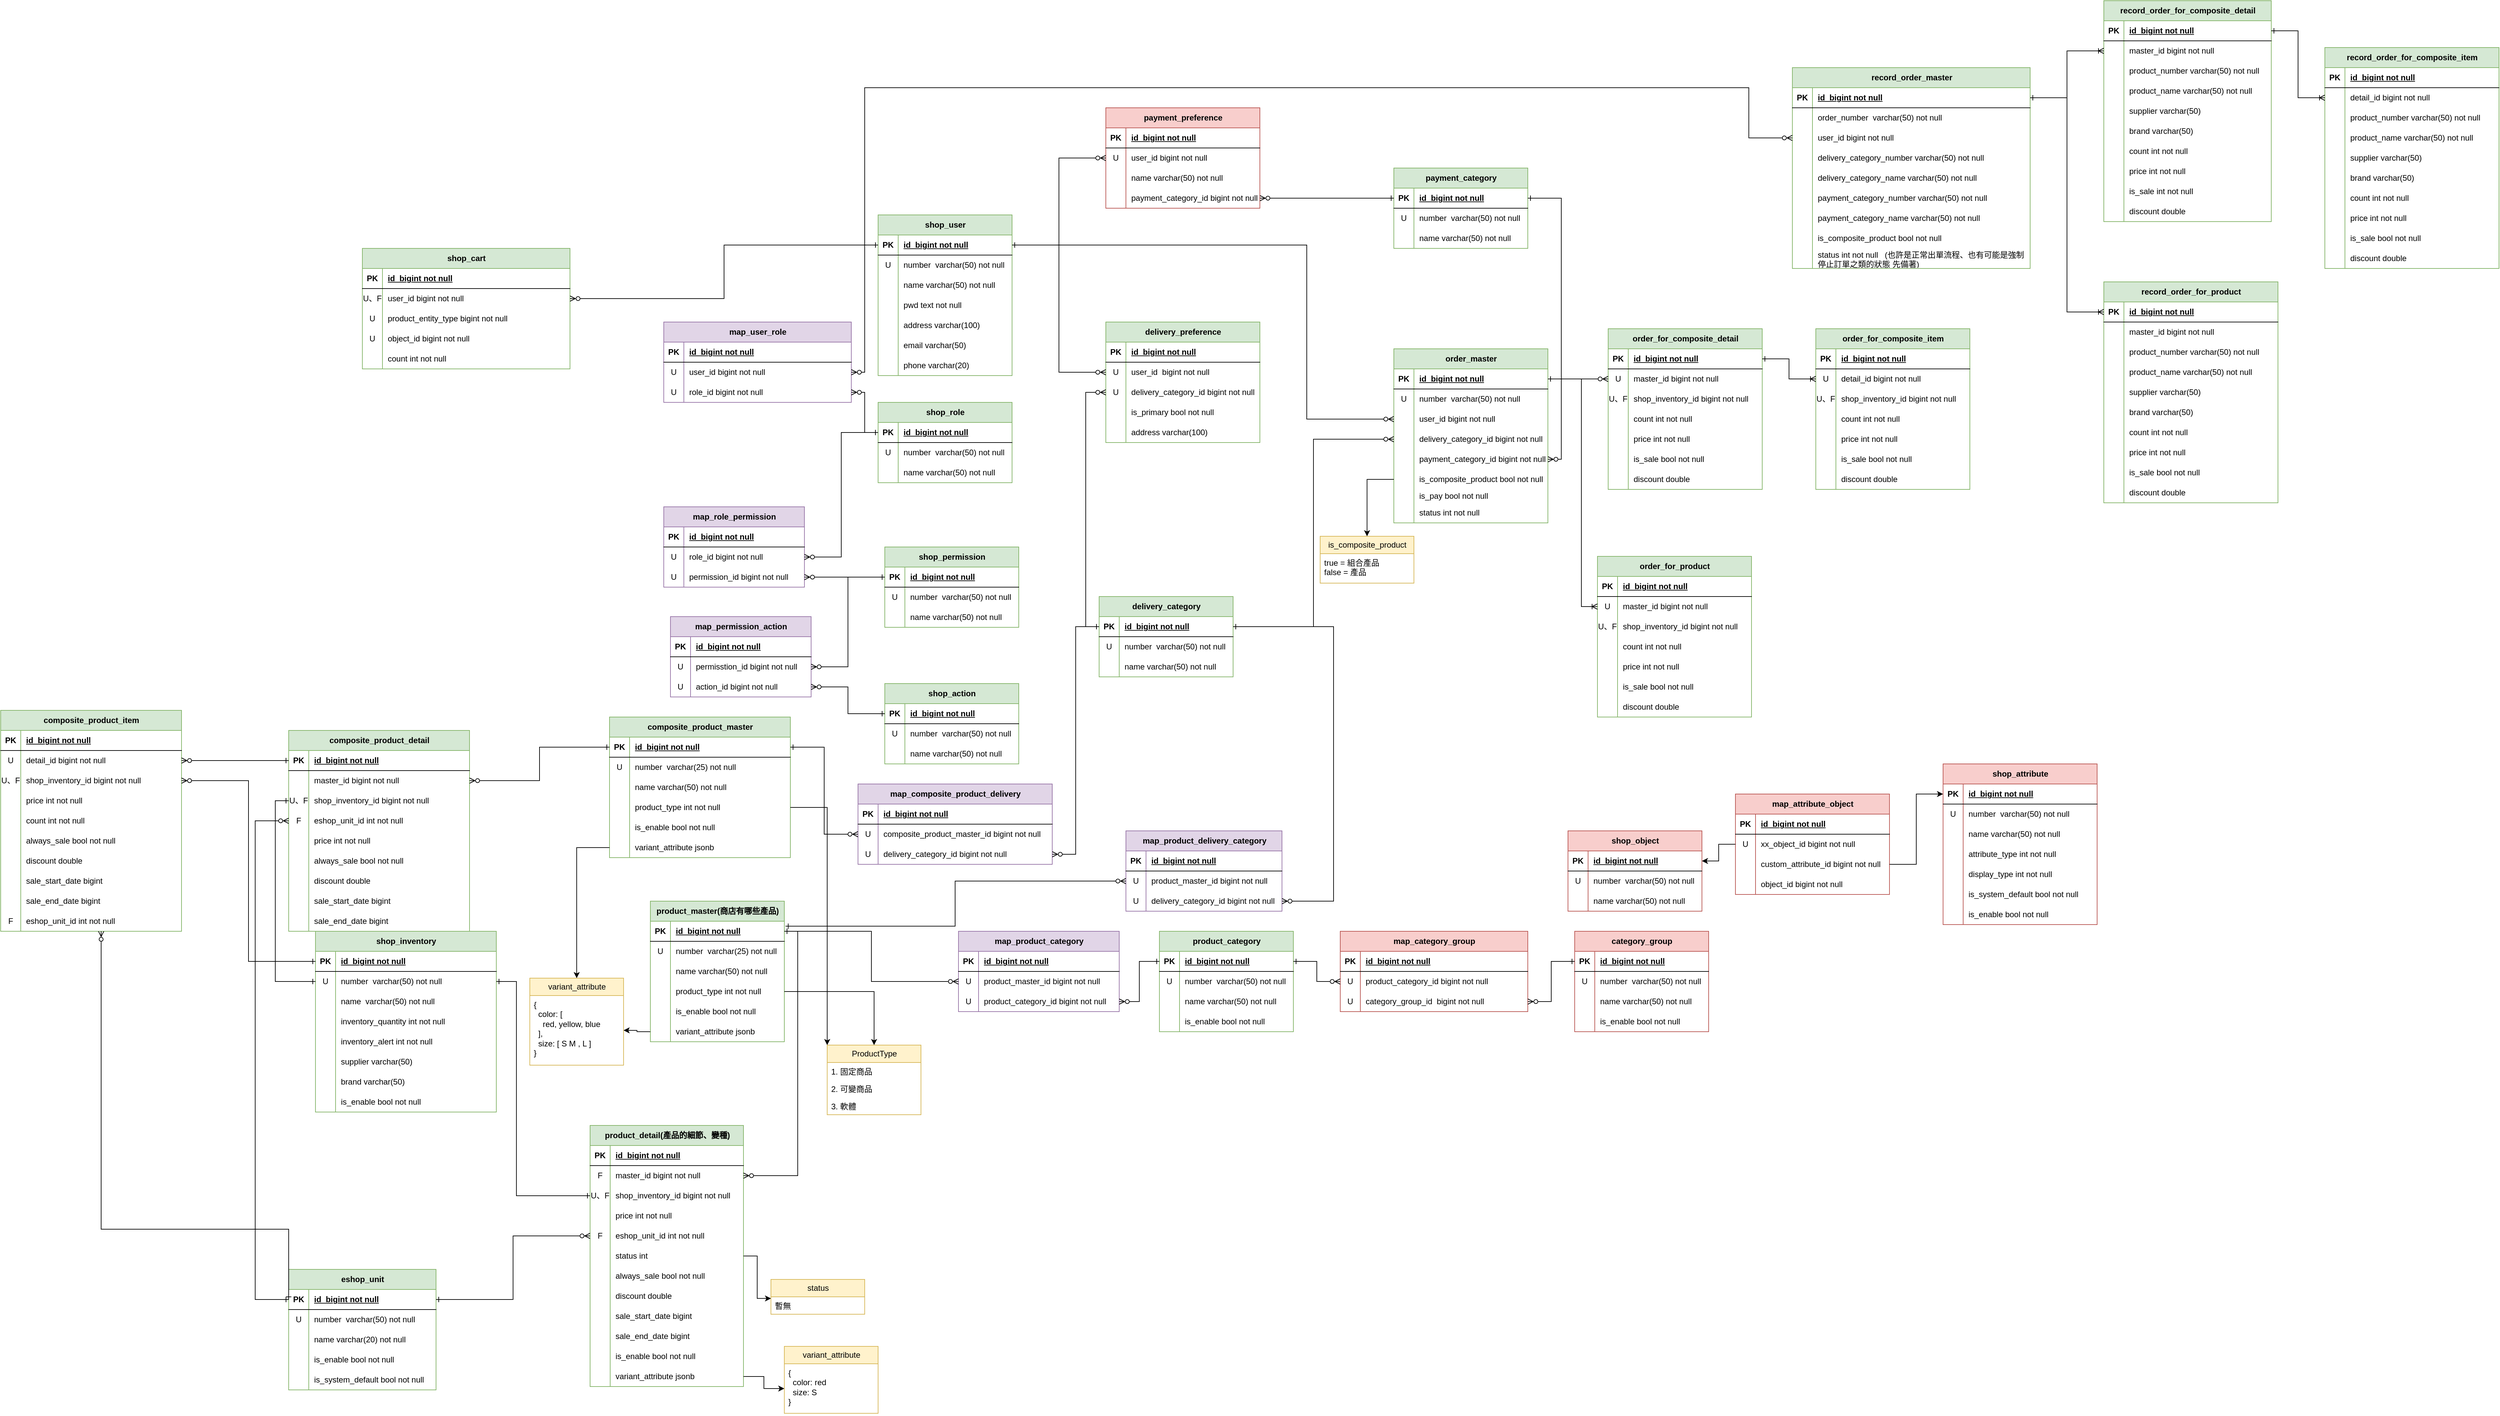 <mxfile version="21.8.1" type="device">
  <diagram name="第 1 页" id="gjMrXN75KatTI1CY5GMf">
    <mxGraphModel dx="2889" dy="2976" grid="1" gridSize="10" guides="1" tooltips="1" connect="1" arrows="1" fold="1" page="1" pageScale="1" pageWidth="827" pageHeight="1169" math="0" shadow="0">
      <root>
        <mxCell id="0" />
        <mxCell id="1" parent="0" />
        <mxCell id="5NZH2VJ-4r5IN333hpWa-1" value="product_master(商店有哪些產品)" style="shape=table;startSize=30;container=1;collapsible=1;childLayout=tableLayout;fixedRows=1;rowLines=0;fontStyle=1;align=center;resizeLast=1;html=1;fillColor=#d5e8d4;strokeColor=#82b366;" parent="1" vertex="1">
          <mxGeometry x="10" y="-55" width="200" height="210" as="geometry" />
        </mxCell>
        <mxCell id="5NZH2VJ-4r5IN333hpWa-2" value="" style="shape=tableRow;horizontal=0;startSize=0;swimlaneHead=0;swimlaneBody=0;fillColor=none;collapsible=0;dropTarget=0;points=[[0,0.5],[1,0.5]];portConstraint=eastwest;top=0;left=0;right=0;bottom=1;" parent="5NZH2VJ-4r5IN333hpWa-1" vertex="1">
          <mxGeometry y="30" width="200" height="30" as="geometry" />
        </mxCell>
        <mxCell id="5NZH2VJ-4r5IN333hpWa-3" value="PK" style="shape=partialRectangle;connectable=0;fillColor=none;top=0;left=0;bottom=0;right=0;fontStyle=1;overflow=hidden;whiteSpace=wrap;html=1;" parent="5NZH2VJ-4r5IN333hpWa-2" vertex="1">
          <mxGeometry width="30" height="30" as="geometry">
            <mxRectangle width="30" height="30" as="alternateBounds" />
          </mxGeometry>
        </mxCell>
        <mxCell id="5NZH2VJ-4r5IN333hpWa-4" value="id&amp;nbsp; bigint not null" style="shape=partialRectangle;connectable=0;fillColor=none;top=0;left=0;bottom=0;right=0;align=left;spacingLeft=6;fontStyle=5;overflow=hidden;whiteSpace=wrap;html=1;" parent="5NZH2VJ-4r5IN333hpWa-2" vertex="1">
          <mxGeometry x="30" width="170" height="30" as="geometry">
            <mxRectangle width="170" height="30" as="alternateBounds" />
          </mxGeometry>
        </mxCell>
        <mxCell id="5NZH2VJ-4r5IN333hpWa-5" value="" style="shape=tableRow;horizontal=0;startSize=0;swimlaneHead=0;swimlaneBody=0;fillColor=none;collapsible=0;dropTarget=0;points=[[0,0.5],[1,0.5]];portConstraint=eastwest;top=0;left=0;right=0;bottom=0;" parent="5NZH2VJ-4r5IN333hpWa-1" vertex="1">
          <mxGeometry y="60" width="200" height="30" as="geometry" />
        </mxCell>
        <mxCell id="5NZH2VJ-4r5IN333hpWa-6" value="U" style="shape=partialRectangle;connectable=0;fillColor=none;top=0;left=0;bottom=0;right=0;editable=1;overflow=hidden;whiteSpace=wrap;html=1;" parent="5NZH2VJ-4r5IN333hpWa-5" vertex="1">
          <mxGeometry width="30" height="30" as="geometry">
            <mxRectangle width="30" height="30" as="alternateBounds" />
          </mxGeometry>
        </mxCell>
        <mxCell id="5NZH2VJ-4r5IN333hpWa-7" value="number&amp;nbsp; varchar(25) not null&amp;nbsp;" style="shape=partialRectangle;connectable=0;fillColor=none;top=0;left=0;bottom=0;right=0;align=left;spacingLeft=6;overflow=hidden;whiteSpace=wrap;html=1;" parent="5NZH2VJ-4r5IN333hpWa-5" vertex="1">
          <mxGeometry x="30" width="170" height="30" as="geometry">
            <mxRectangle width="170" height="30" as="alternateBounds" />
          </mxGeometry>
        </mxCell>
        <mxCell id="5NZH2VJ-4r5IN333hpWa-8" value="" style="shape=tableRow;horizontal=0;startSize=0;swimlaneHead=0;swimlaneBody=0;fillColor=none;collapsible=0;dropTarget=0;points=[[0,0.5],[1,0.5]];portConstraint=eastwest;top=0;left=0;right=0;bottom=0;" parent="5NZH2VJ-4r5IN333hpWa-1" vertex="1">
          <mxGeometry y="90" width="200" height="30" as="geometry" />
        </mxCell>
        <mxCell id="5NZH2VJ-4r5IN333hpWa-9" value="" style="shape=partialRectangle;connectable=0;fillColor=none;top=0;left=0;bottom=0;right=0;editable=1;overflow=hidden;whiteSpace=wrap;html=1;" parent="5NZH2VJ-4r5IN333hpWa-8" vertex="1">
          <mxGeometry width="30" height="30" as="geometry">
            <mxRectangle width="30" height="30" as="alternateBounds" />
          </mxGeometry>
        </mxCell>
        <mxCell id="5NZH2VJ-4r5IN333hpWa-10" value="name varchar(50) not null" style="shape=partialRectangle;connectable=0;fillColor=none;top=0;left=0;bottom=0;right=0;align=left;spacingLeft=6;overflow=hidden;whiteSpace=wrap;html=1;" parent="5NZH2VJ-4r5IN333hpWa-8" vertex="1">
          <mxGeometry x="30" width="170" height="30" as="geometry">
            <mxRectangle width="170" height="30" as="alternateBounds" />
          </mxGeometry>
        </mxCell>
        <mxCell id="BImxP-ZW4_znsc67AAC8-318" value="" style="shape=tableRow;horizontal=0;startSize=0;swimlaneHead=0;swimlaneBody=0;fillColor=none;collapsible=0;dropTarget=0;points=[[0,0.5],[1,0.5]];portConstraint=eastwest;top=0;left=0;right=0;bottom=0;" parent="5NZH2VJ-4r5IN333hpWa-1" vertex="1">
          <mxGeometry y="120" width="200" height="30" as="geometry" />
        </mxCell>
        <mxCell id="BImxP-ZW4_znsc67AAC8-319" value="" style="shape=partialRectangle;connectable=0;fillColor=none;top=0;left=0;bottom=0;right=0;editable=1;overflow=hidden;whiteSpace=wrap;html=1;" parent="BImxP-ZW4_znsc67AAC8-318" vertex="1">
          <mxGeometry width="30" height="30" as="geometry">
            <mxRectangle width="30" height="30" as="alternateBounds" />
          </mxGeometry>
        </mxCell>
        <mxCell id="BImxP-ZW4_znsc67AAC8-320" value="product_type int not null" style="shape=partialRectangle;connectable=0;fillColor=none;top=0;left=0;bottom=0;right=0;align=left;spacingLeft=6;overflow=hidden;whiteSpace=wrap;html=1;" parent="BImxP-ZW4_znsc67AAC8-318" vertex="1">
          <mxGeometry x="30" width="170" height="30" as="geometry">
            <mxRectangle width="170" height="30" as="alternateBounds" />
          </mxGeometry>
        </mxCell>
        <mxCell id="y6CGvIDiK7Tm9wDCunL--25" value="" style="shape=tableRow;horizontal=0;startSize=0;swimlaneHead=0;swimlaneBody=0;fillColor=none;collapsible=0;dropTarget=0;points=[[0,0.5],[1,0.5]];portConstraint=eastwest;top=0;left=0;right=0;bottom=0;" parent="5NZH2VJ-4r5IN333hpWa-1" vertex="1">
          <mxGeometry y="150" width="200" height="30" as="geometry" />
        </mxCell>
        <mxCell id="y6CGvIDiK7Tm9wDCunL--26" value="" style="shape=partialRectangle;connectable=0;fillColor=none;top=0;left=0;bottom=0;right=0;editable=1;overflow=hidden;whiteSpace=wrap;html=1;" parent="y6CGvIDiK7Tm9wDCunL--25" vertex="1">
          <mxGeometry width="30" height="30" as="geometry">
            <mxRectangle width="30" height="30" as="alternateBounds" />
          </mxGeometry>
        </mxCell>
        <mxCell id="y6CGvIDiK7Tm9wDCunL--27" value="is_enable bool not null" style="shape=partialRectangle;connectable=0;fillColor=none;top=0;left=0;bottom=0;right=0;align=left;spacingLeft=6;overflow=hidden;whiteSpace=wrap;html=1;" parent="y6CGvIDiK7Tm9wDCunL--25" vertex="1">
          <mxGeometry x="30" width="170" height="30" as="geometry">
            <mxRectangle width="170" height="30" as="alternateBounds" />
          </mxGeometry>
        </mxCell>
        <mxCell id="BImxP-ZW4_znsc67AAC8-183" value="" style="shape=tableRow;horizontal=0;startSize=0;swimlaneHead=0;swimlaneBody=0;fillColor=none;collapsible=0;dropTarget=0;points=[[0,0.5],[1,0.5]];portConstraint=eastwest;top=0;left=0;right=0;bottom=0;" parent="5NZH2VJ-4r5IN333hpWa-1" vertex="1">
          <mxGeometry y="180" width="200" height="30" as="geometry" />
        </mxCell>
        <mxCell id="BImxP-ZW4_znsc67AAC8-184" value="" style="shape=partialRectangle;connectable=0;fillColor=none;top=0;left=0;bottom=0;right=0;editable=1;overflow=hidden;whiteSpace=wrap;html=1;" parent="BImxP-ZW4_znsc67AAC8-183" vertex="1">
          <mxGeometry width="30" height="30" as="geometry">
            <mxRectangle width="30" height="30" as="alternateBounds" />
          </mxGeometry>
        </mxCell>
        <mxCell id="BImxP-ZW4_znsc67AAC8-185" value="variant_attribute jsonb" style="shape=partialRectangle;connectable=0;fillColor=none;top=0;left=0;bottom=0;right=0;align=left;spacingLeft=6;overflow=hidden;whiteSpace=wrap;html=1;" parent="BImxP-ZW4_znsc67AAC8-183" vertex="1">
          <mxGeometry x="30" width="170" height="30" as="geometry">
            <mxRectangle width="170" height="30" as="alternateBounds" />
          </mxGeometry>
        </mxCell>
        <mxCell id="5NZH2VJ-4r5IN333hpWa-45" value="product_category" style="shape=table;startSize=30;container=1;collapsible=1;childLayout=tableLayout;fixedRows=1;rowLines=0;fontStyle=1;align=center;resizeLast=1;html=1;fillColor=#d5e8d4;strokeColor=#82b366;" parent="1" vertex="1">
          <mxGeometry x="770" y="-10" width="200" height="150" as="geometry" />
        </mxCell>
        <mxCell id="5NZH2VJ-4r5IN333hpWa-46" value="" style="shape=tableRow;horizontal=0;startSize=0;swimlaneHead=0;swimlaneBody=0;fillColor=none;collapsible=0;dropTarget=0;points=[[0,0.5],[1,0.5]];portConstraint=eastwest;top=0;left=0;right=0;bottom=1;" parent="5NZH2VJ-4r5IN333hpWa-45" vertex="1">
          <mxGeometry y="30" width="200" height="30" as="geometry" />
        </mxCell>
        <mxCell id="5NZH2VJ-4r5IN333hpWa-47" value="PK" style="shape=partialRectangle;connectable=0;fillColor=none;top=0;left=0;bottom=0;right=0;fontStyle=1;overflow=hidden;whiteSpace=wrap;html=1;" parent="5NZH2VJ-4r5IN333hpWa-46" vertex="1">
          <mxGeometry width="30" height="30" as="geometry">
            <mxRectangle width="30" height="30" as="alternateBounds" />
          </mxGeometry>
        </mxCell>
        <mxCell id="5NZH2VJ-4r5IN333hpWa-48" value="id&amp;nbsp; bigint not null" style="shape=partialRectangle;connectable=0;fillColor=none;top=0;left=0;bottom=0;right=0;align=left;spacingLeft=6;fontStyle=5;overflow=hidden;whiteSpace=wrap;html=1;" parent="5NZH2VJ-4r5IN333hpWa-46" vertex="1">
          <mxGeometry x="30" width="170" height="30" as="geometry">
            <mxRectangle width="170" height="30" as="alternateBounds" />
          </mxGeometry>
        </mxCell>
        <mxCell id="5NZH2VJ-4r5IN333hpWa-49" value="" style="shape=tableRow;horizontal=0;startSize=0;swimlaneHead=0;swimlaneBody=0;fillColor=none;collapsible=0;dropTarget=0;points=[[0,0.5],[1,0.5]];portConstraint=eastwest;top=0;left=0;right=0;bottom=0;" parent="5NZH2VJ-4r5IN333hpWa-45" vertex="1">
          <mxGeometry y="60" width="200" height="30" as="geometry" />
        </mxCell>
        <mxCell id="5NZH2VJ-4r5IN333hpWa-50" value="U" style="shape=partialRectangle;connectable=0;fillColor=none;top=0;left=0;bottom=0;right=0;editable=1;overflow=hidden;whiteSpace=wrap;html=1;" parent="5NZH2VJ-4r5IN333hpWa-49" vertex="1">
          <mxGeometry width="30" height="30" as="geometry">
            <mxRectangle width="30" height="30" as="alternateBounds" />
          </mxGeometry>
        </mxCell>
        <mxCell id="5NZH2VJ-4r5IN333hpWa-51" value="number&amp;nbsp; varchar(50) not null&amp;nbsp;" style="shape=partialRectangle;connectable=0;fillColor=none;top=0;left=0;bottom=0;right=0;align=left;spacingLeft=6;overflow=hidden;whiteSpace=wrap;html=1;" parent="5NZH2VJ-4r5IN333hpWa-49" vertex="1">
          <mxGeometry x="30" width="170" height="30" as="geometry">
            <mxRectangle width="170" height="30" as="alternateBounds" />
          </mxGeometry>
        </mxCell>
        <mxCell id="5NZH2VJ-4r5IN333hpWa-52" value="" style="shape=tableRow;horizontal=0;startSize=0;swimlaneHead=0;swimlaneBody=0;fillColor=none;collapsible=0;dropTarget=0;points=[[0,0.5],[1,0.5]];portConstraint=eastwest;top=0;left=0;right=0;bottom=0;" parent="5NZH2VJ-4r5IN333hpWa-45" vertex="1">
          <mxGeometry y="90" width="200" height="30" as="geometry" />
        </mxCell>
        <mxCell id="5NZH2VJ-4r5IN333hpWa-53" value="" style="shape=partialRectangle;connectable=0;fillColor=none;top=0;left=0;bottom=0;right=0;editable=1;overflow=hidden;whiteSpace=wrap;html=1;" parent="5NZH2VJ-4r5IN333hpWa-52" vertex="1">
          <mxGeometry width="30" height="30" as="geometry">
            <mxRectangle width="30" height="30" as="alternateBounds" />
          </mxGeometry>
        </mxCell>
        <mxCell id="5NZH2VJ-4r5IN333hpWa-54" value="name varchar(50) not null" style="shape=partialRectangle;connectable=0;fillColor=none;top=0;left=0;bottom=0;right=0;align=left;spacingLeft=6;overflow=hidden;whiteSpace=wrap;html=1;" parent="5NZH2VJ-4r5IN333hpWa-52" vertex="1">
          <mxGeometry x="30" width="170" height="30" as="geometry">
            <mxRectangle width="170" height="30" as="alternateBounds" />
          </mxGeometry>
        </mxCell>
        <mxCell id="5NZH2VJ-4r5IN333hpWa-61" value="" style="shape=tableRow;horizontal=0;startSize=0;swimlaneHead=0;swimlaneBody=0;fillColor=none;collapsible=0;dropTarget=0;points=[[0,0.5],[1,0.5]];portConstraint=eastwest;top=0;left=0;right=0;bottom=0;" parent="5NZH2VJ-4r5IN333hpWa-45" vertex="1">
          <mxGeometry y="120" width="200" height="30" as="geometry" />
        </mxCell>
        <mxCell id="5NZH2VJ-4r5IN333hpWa-62" value="" style="shape=partialRectangle;connectable=0;fillColor=none;top=0;left=0;bottom=0;right=0;editable=1;overflow=hidden;whiteSpace=wrap;html=1;" parent="5NZH2VJ-4r5IN333hpWa-61" vertex="1">
          <mxGeometry width="30" height="30" as="geometry">
            <mxRectangle width="30" height="30" as="alternateBounds" />
          </mxGeometry>
        </mxCell>
        <mxCell id="5NZH2VJ-4r5IN333hpWa-63" value="is_enable bool not null" style="shape=partialRectangle;connectable=0;fillColor=none;top=0;left=0;bottom=0;right=0;align=left;spacingLeft=6;overflow=hidden;whiteSpace=wrap;html=1;" parent="5NZH2VJ-4r5IN333hpWa-61" vertex="1">
          <mxGeometry x="30" width="170" height="30" as="geometry">
            <mxRectangle width="170" height="30" as="alternateBounds" />
          </mxGeometry>
        </mxCell>
        <mxCell id="5NZH2VJ-4r5IN333hpWa-67" value="map_product_category" style="shape=table;startSize=30;container=1;collapsible=1;childLayout=tableLayout;fixedRows=1;rowLines=0;fontStyle=1;align=center;resizeLast=1;html=1;fillColor=#e1d5e7;strokeColor=#9673a6;" parent="1" vertex="1">
          <mxGeometry x="470" y="-10" width="240" height="120" as="geometry" />
        </mxCell>
        <mxCell id="5NZH2VJ-4r5IN333hpWa-68" value="" style="shape=tableRow;horizontal=0;startSize=0;swimlaneHead=0;swimlaneBody=0;fillColor=none;collapsible=0;dropTarget=0;points=[[0,0.5],[1,0.5]];portConstraint=eastwest;top=0;left=0;right=0;bottom=1;" parent="5NZH2VJ-4r5IN333hpWa-67" vertex="1">
          <mxGeometry y="30" width="240" height="30" as="geometry" />
        </mxCell>
        <mxCell id="5NZH2VJ-4r5IN333hpWa-69" value="PK" style="shape=partialRectangle;connectable=0;fillColor=none;top=0;left=0;bottom=0;right=0;fontStyle=1;overflow=hidden;whiteSpace=wrap;html=1;" parent="5NZH2VJ-4r5IN333hpWa-68" vertex="1">
          <mxGeometry width="30" height="30" as="geometry">
            <mxRectangle width="30" height="30" as="alternateBounds" />
          </mxGeometry>
        </mxCell>
        <mxCell id="5NZH2VJ-4r5IN333hpWa-70" value="id&amp;nbsp; bigint not null" style="shape=partialRectangle;connectable=0;fillColor=none;top=0;left=0;bottom=0;right=0;align=left;spacingLeft=6;fontStyle=5;overflow=hidden;whiteSpace=wrap;html=1;" parent="5NZH2VJ-4r5IN333hpWa-68" vertex="1">
          <mxGeometry x="30" width="210" height="30" as="geometry">
            <mxRectangle width="210" height="30" as="alternateBounds" />
          </mxGeometry>
        </mxCell>
        <mxCell id="5NZH2VJ-4r5IN333hpWa-71" value="" style="shape=tableRow;horizontal=0;startSize=0;swimlaneHead=0;swimlaneBody=0;fillColor=none;collapsible=0;dropTarget=0;points=[[0,0.5],[1,0.5]];portConstraint=eastwest;top=0;left=0;right=0;bottom=0;" parent="5NZH2VJ-4r5IN333hpWa-67" vertex="1">
          <mxGeometry y="60" width="240" height="30" as="geometry" />
        </mxCell>
        <mxCell id="5NZH2VJ-4r5IN333hpWa-72" value="U" style="shape=partialRectangle;connectable=0;fillColor=none;top=0;left=0;bottom=0;right=0;editable=1;overflow=hidden;whiteSpace=wrap;html=1;" parent="5NZH2VJ-4r5IN333hpWa-71" vertex="1">
          <mxGeometry width="30" height="30" as="geometry">
            <mxRectangle width="30" height="30" as="alternateBounds" />
          </mxGeometry>
        </mxCell>
        <mxCell id="5NZH2VJ-4r5IN333hpWa-73" value="product_master_id bigint not null" style="shape=partialRectangle;connectable=0;fillColor=none;top=0;left=0;bottom=0;right=0;align=left;spacingLeft=6;overflow=hidden;whiteSpace=wrap;html=1;" parent="5NZH2VJ-4r5IN333hpWa-71" vertex="1">
          <mxGeometry x="30" width="210" height="30" as="geometry">
            <mxRectangle width="210" height="30" as="alternateBounds" />
          </mxGeometry>
        </mxCell>
        <mxCell id="5NZH2VJ-4r5IN333hpWa-74" value="" style="shape=tableRow;horizontal=0;startSize=0;swimlaneHead=0;swimlaneBody=0;fillColor=none;collapsible=0;dropTarget=0;points=[[0,0.5],[1,0.5]];portConstraint=eastwest;top=0;left=0;right=0;bottom=0;" parent="5NZH2VJ-4r5IN333hpWa-67" vertex="1">
          <mxGeometry y="90" width="240" height="30" as="geometry" />
        </mxCell>
        <mxCell id="5NZH2VJ-4r5IN333hpWa-75" value="U" style="shape=partialRectangle;connectable=0;fillColor=none;top=0;left=0;bottom=0;right=0;editable=1;overflow=hidden;whiteSpace=wrap;html=1;" parent="5NZH2VJ-4r5IN333hpWa-74" vertex="1">
          <mxGeometry width="30" height="30" as="geometry">
            <mxRectangle width="30" height="30" as="alternateBounds" />
          </mxGeometry>
        </mxCell>
        <mxCell id="5NZH2VJ-4r5IN333hpWa-76" value="product_category_id bigint not null" style="shape=partialRectangle;connectable=0;fillColor=none;top=0;left=0;bottom=0;right=0;align=left;spacingLeft=6;overflow=hidden;whiteSpace=wrap;html=1;" parent="5NZH2VJ-4r5IN333hpWa-74" vertex="1">
          <mxGeometry x="30" width="210" height="30" as="geometry">
            <mxRectangle width="210" height="30" as="alternateBounds" />
          </mxGeometry>
        </mxCell>
        <mxCell id="5NZH2VJ-4r5IN333hpWa-84" style="edgeStyle=orthogonalEdgeStyle;rounded=0;orthogonalLoop=1;jettySize=auto;html=1;entryX=1;entryY=0.5;entryDx=0;entryDy=0;startArrow=ERone;startFill=0;endArrow=ERzeroToMany;endFill=0;" parent="1" source="5NZH2VJ-4r5IN333hpWa-46" target="5NZH2VJ-4r5IN333hpWa-74" edge="1">
          <mxGeometry relative="1" as="geometry" />
        </mxCell>
        <mxCell id="5NZH2VJ-4r5IN333hpWa-85" value="shop_object" style="shape=table;startSize=30;container=1;collapsible=1;childLayout=tableLayout;fixedRows=1;rowLines=0;fontStyle=1;align=center;resizeLast=1;html=1;fillColor=#f8cecc;strokeColor=#b85450;" parent="1" vertex="1">
          <mxGeometry x="1380" y="-160" width="200" height="120" as="geometry">
            <mxRectangle x="1170" y="-320" width="110" height="30" as="alternateBounds" />
          </mxGeometry>
        </mxCell>
        <mxCell id="5NZH2VJ-4r5IN333hpWa-86" value="" style="shape=tableRow;horizontal=0;startSize=0;swimlaneHead=0;swimlaneBody=0;fillColor=none;collapsible=0;dropTarget=0;points=[[0,0.5],[1,0.5]];portConstraint=eastwest;top=0;left=0;right=0;bottom=1;" parent="5NZH2VJ-4r5IN333hpWa-85" vertex="1">
          <mxGeometry y="30" width="200" height="30" as="geometry" />
        </mxCell>
        <mxCell id="5NZH2VJ-4r5IN333hpWa-87" value="PK" style="shape=partialRectangle;connectable=0;fillColor=none;top=0;left=0;bottom=0;right=0;fontStyle=1;overflow=hidden;whiteSpace=wrap;html=1;" parent="5NZH2VJ-4r5IN333hpWa-86" vertex="1">
          <mxGeometry width="30" height="30" as="geometry">
            <mxRectangle width="30" height="30" as="alternateBounds" />
          </mxGeometry>
        </mxCell>
        <mxCell id="5NZH2VJ-4r5IN333hpWa-88" value="id&amp;nbsp; bigint not null" style="shape=partialRectangle;connectable=0;fillColor=none;top=0;left=0;bottom=0;right=0;align=left;spacingLeft=6;fontStyle=5;overflow=hidden;whiteSpace=wrap;html=1;" parent="5NZH2VJ-4r5IN333hpWa-86" vertex="1">
          <mxGeometry x="30" width="170" height="30" as="geometry">
            <mxRectangle width="170" height="30" as="alternateBounds" />
          </mxGeometry>
        </mxCell>
        <mxCell id="5NZH2VJ-4r5IN333hpWa-89" value="" style="shape=tableRow;horizontal=0;startSize=0;swimlaneHead=0;swimlaneBody=0;fillColor=none;collapsible=0;dropTarget=0;points=[[0,0.5],[1,0.5]];portConstraint=eastwest;top=0;left=0;right=0;bottom=0;" parent="5NZH2VJ-4r5IN333hpWa-85" vertex="1">
          <mxGeometry y="60" width="200" height="30" as="geometry" />
        </mxCell>
        <mxCell id="5NZH2VJ-4r5IN333hpWa-90" value="U" style="shape=partialRectangle;connectable=0;fillColor=none;top=0;left=0;bottom=0;right=0;editable=1;overflow=hidden;whiteSpace=wrap;html=1;" parent="5NZH2VJ-4r5IN333hpWa-89" vertex="1">
          <mxGeometry width="30" height="30" as="geometry">
            <mxRectangle width="30" height="30" as="alternateBounds" />
          </mxGeometry>
        </mxCell>
        <mxCell id="5NZH2VJ-4r5IN333hpWa-91" value="number&amp;nbsp; varchar(50) not null&amp;nbsp;" style="shape=partialRectangle;connectable=0;fillColor=none;top=0;left=0;bottom=0;right=0;align=left;spacingLeft=6;overflow=hidden;whiteSpace=wrap;html=1;" parent="5NZH2VJ-4r5IN333hpWa-89" vertex="1">
          <mxGeometry x="30" width="170" height="30" as="geometry">
            <mxRectangle width="170" height="30" as="alternateBounds" />
          </mxGeometry>
        </mxCell>
        <mxCell id="5NZH2VJ-4r5IN333hpWa-92" value="" style="shape=tableRow;horizontal=0;startSize=0;swimlaneHead=0;swimlaneBody=0;fillColor=none;collapsible=0;dropTarget=0;points=[[0,0.5],[1,0.5]];portConstraint=eastwest;top=0;left=0;right=0;bottom=0;" parent="5NZH2VJ-4r5IN333hpWa-85" vertex="1">
          <mxGeometry y="90" width="200" height="30" as="geometry" />
        </mxCell>
        <mxCell id="5NZH2VJ-4r5IN333hpWa-93" value="" style="shape=partialRectangle;connectable=0;fillColor=none;top=0;left=0;bottom=0;right=0;editable=1;overflow=hidden;whiteSpace=wrap;html=1;" parent="5NZH2VJ-4r5IN333hpWa-92" vertex="1">
          <mxGeometry width="30" height="30" as="geometry">
            <mxRectangle width="30" height="30" as="alternateBounds" />
          </mxGeometry>
        </mxCell>
        <mxCell id="5NZH2VJ-4r5IN333hpWa-94" value="name varchar(50) not null" style="shape=partialRectangle;connectable=0;fillColor=none;top=0;left=0;bottom=0;right=0;align=left;spacingLeft=6;overflow=hidden;whiteSpace=wrap;html=1;" parent="5NZH2VJ-4r5IN333hpWa-92" vertex="1">
          <mxGeometry x="30" width="170" height="30" as="geometry">
            <mxRectangle width="170" height="30" as="alternateBounds" />
          </mxGeometry>
        </mxCell>
        <mxCell id="5NZH2VJ-4r5IN333hpWa-104" value="shop_attribute" style="shape=table;startSize=30;container=1;collapsible=1;childLayout=tableLayout;fixedRows=1;rowLines=0;fontStyle=1;align=center;resizeLast=1;html=1;fillColor=#f8cecc;strokeColor=#b85450;" parent="1" vertex="1">
          <mxGeometry x="1940" y="-260" width="230" height="240" as="geometry" />
        </mxCell>
        <mxCell id="5NZH2VJ-4r5IN333hpWa-105" value="" style="shape=tableRow;horizontal=0;startSize=0;swimlaneHead=0;swimlaneBody=0;fillColor=none;collapsible=0;dropTarget=0;points=[[0,0.5],[1,0.5]];portConstraint=eastwest;top=0;left=0;right=0;bottom=1;" parent="5NZH2VJ-4r5IN333hpWa-104" vertex="1">
          <mxGeometry y="30" width="230" height="30" as="geometry" />
        </mxCell>
        <mxCell id="5NZH2VJ-4r5IN333hpWa-106" value="PK" style="shape=partialRectangle;connectable=0;fillColor=none;top=0;left=0;bottom=0;right=0;fontStyle=1;overflow=hidden;whiteSpace=wrap;html=1;" parent="5NZH2VJ-4r5IN333hpWa-105" vertex="1">
          <mxGeometry width="30" height="30" as="geometry">
            <mxRectangle width="30" height="30" as="alternateBounds" />
          </mxGeometry>
        </mxCell>
        <mxCell id="5NZH2VJ-4r5IN333hpWa-107" value="id&amp;nbsp; bigint not null" style="shape=partialRectangle;connectable=0;fillColor=none;top=0;left=0;bottom=0;right=0;align=left;spacingLeft=6;fontStyle=5;overflow=hidden;whiteSpace=wrap;html=1;" parent="5NZH2VJ-4r5IN333hpWa-105" vertex="1">
          <mxGeometry x="30" width="200" height="30" as="geometry">
            <mxRectangle width="200" height="30" as="alternateBounds" />
          </mxGeometry>
        </mxCell>
        <mxCell id="5NZH2VJ-4r5IN333hpWa-108" value="" style="shape=tableRow;horizontal=0;startSize=0;swimlaneHead=0;swimlaneBody=0;fillColor=none;collapsible=0;dropTarget=0;points=[[0,0.5],[1,0.5]];portConstraint=eastwest;top=0;left=0;right=0;bottom=0;" parent="5NZH2VJ-4r5IN333hpWa-104" vertex="1">
          <mxGeometry y="60" width="230" height="30" as="geometry" />
        </mxCell>
        <mxCell id="5NZH2VJ-4r5IN333hpWa-109" value="U" style="shape=partialRectangle;connectable=0;fillColor=none;top=0;left=0;bottom=0;right=0;editable=1;overflow=hidden;whiteSpace=wrap;html=1;" parent="5NZH2VJ-4r5IN333hpWa-108" vertex="1">
          <mxGeometry width="30" height="30" as="geometry">
            <mxRectangle width="30" height="30" as="alternateBounds" />
          </mxGeometry>
        </mxCell>
        <mxCell id="5NZH2VJ-4r5IN333hpWa-110" value="number&amp;nbsp; varchar(50) not null&amp;nbsp;" style="shape=partialRectangle;connectable=0;fillColor=none;top=0;left=0;bottom=0;right=0;align=left;spacingLeft=6;overflow=hidden;whiteSpace=wrap;html=1;" parent="5NZH2VJ-4r5IN333hpWa-108" vertex="1">
          <mxGeometry x="30" width="200" height="30" as="geometry">
            <mxRectangle width="200" height="30" as="alternateBounds" />
          </mxGeometry>
        </mxCell>
        <mxCell id="5NZH2VJ-4r5IN333hpWa-111" value="" style="shape=tableRow;horizontal=0;startSize=0;swimlaneHead=0;swimlaneBody=0;fillColor=none;collapsible=0;dropTarget=0;points=[[0,0.5],[1,0.5]];portConstraint=eastwest;top=0;left=0;right=0;bottom=0;" parent="5NZH2VJ-4r5IN333hpWa-104" vertex="1">
          <mxGeometry y="90" width="230" height="30" as="geometry" />
        </mxCell>
        <mxCell id="5NZH2VJ-4r5IN333hpWa-112" value="" style="shape=partialRectangle;connectable=0;fillColor=none;top=0;left=0;bottom=0;right=0;editable=1;overflow=hidden;whiteSpace=wrap;html=1;" parent="5NZH2VJ-4r5IN333hpWa-111" vertex="1">
          <mxGeometry width="30" height="30" as="geometry">
            <mxRectangle width="30" height="30" as="alternateBounds" />
          </mxGeometry>
        </mxCell>
        <mxCell id="5NZH2VJ-4r5IN333hpWa-113" value="name varchar(50) not null" style="shape=partialRectangle;connectable=0;fillColor=none;top=0;left=0;bottom=0;right=0;align=left;spacingLeft=6;overflow=hidden;whiteSpace=wrap;html=1;" parent="5NZH2VJ-4r5IN333hpWa-111" vertex="1">
          <mxGeometry x="30" width="200" height="30" as="geometry">
            <mxRectangle width="200" height="30" as="alternateBounds" />
          </mxGeometry>
        </mxCell>
        <mxCell id="5NZH2VJ-4r5IN333hpWa-117" value="" style="shape=tableRow;horizontal=0;startSize=0;swimlaneHead=0;swimlaneBody=0;fillColor=none;collapsible=0;dropTarget=0;points=[[0,0.5],[1,0.5]];portConstraint=eastwest;top=0;left=0;right=0;bottom=0;" parent="5NZH2VJ-4r5IN333hpWa-104" vertex="1">
          <mxGeometry y="120" width="230" height="30" as="geometry" />
        </mxCell>
        <mxCell id="5NZH2VJ-4r5IN333hpWa-118" value="" style="shape=partialRectangle;connectable=0;fillColor=none;top=0;left=0;bottom=0;right=0;editable=1;overflow=hidden;whiteSpace=wrap;html=1;" parent="5NZH2VJ-4r5IN333hpWa-117" vertex="1">
          <mxGeometry width="30" height="30" as="geometry">
            <mxRectangle width="30" height="30" as="alternateBounds" />
          </mxGeometry>
        </mxCell>
        <mxCell id="5NZH2VJ-4r5IN333hpWa-119" value="attribute_type int not null" style="shape=partialRectangle;connectable=0;fillColor=none;top=0;left=0;bottom=0;right=0;align=left;spacingLeft=6;overflow=hidden;whiteSpace=wrap;html=1;" parent="5NZH2VJ-4r5IN333hpWa-117" vertex="1">
          <mxGeometry x="30" width="200" height="30" as="geometry">
            <mxRectangle width="200" height="30" as="alternateBounds" />
          </mxGeometry>
        </mxCell>
        <mxCell id="5NZH2VJ-4r5IN333hpWa-120" value="" style="shape=tableRow;horizontal=0;startSize=0;swimlaneHead=0;swimlaneBody=0;fillColor=none;collapsible=0;dropTarget=0;points=[[0,0.5],[1,0.5]];portConstraint=eastwest;top=0;left=0;right=0;bottom=0;" parent="5NZH2VJ-4r5IN333hpWa-104" vertex="1">
          <mxGeometry y="150" width="230" height="30" as="geometry" />
        </mxCell>
        <mxCell id="5NZH2VJ-4r5IN333hpWa-121" value="" style="shape=partialRectangle;connectable=0;fillColor=none;top=0;left=0;bottom=0;right=0;editable=1;overflow=hidden;whiteSpace=wrap;html=1;" parent="5NZH2VJ-4r5IN333hpWa-120" vertex="1">
          <mxGeometry width="30" height="30" as="geometry">
            <mxRectangle width="30" height="30" as="alternateBounds" />
          </mxGeometry>
        </mxCell>
        <mxCell id="5NZH2VJ-4r5IN333hpWa-122" value="display_type int not null" style="shape=partialRectangle;connectable=0;fillColor=none;top=0;left=0;bottom=0;right=0;align=left;spacingLeft=6;overflow=hidden;whiteSpace=wrap;html=1;" parent="5NZH2VJ-4r5IN333hpWa-120" vertex="1">
          <mxGeometry x="30" width="200" height="30" as="geometry">
            <mxRectangle width="200" height="30" as="alternateBounds" />
          </mxGeometry>
        </mxCell>
        <mxCell id="zDQE8Z6X0ZonQTaWDgRR-70" value="" style="shape=tableRow;horizontal=0;startSize=0;swimlaneHead=0;swimlaneBody=0;fillColor=none;collapsible=0;dropTarget=0;points=[[0,0.5],[1,0.5]];portConstraint=eastwest;top=0;left=0;right=0;bottom=0;" parent="5NZH2VJ-4r5IN333hpWa-104" vertex="1">
          <mxGeometry y="180" width="230" height="30" as="geometry" />
        </mxCell>
        <mxCell id="zDQE8Z6X0ZonQTaWDgRR-71" value="" style="shape=partialRectangle;connectable=0;fillColor=none;top=0;left=0;bottom=0;right=0;editable=1;overflow=hidden;whiteSpace=wrap;html=1;" parent="zDQE8Z6X0ZonQTaWDgRR-70" vertex="1">
          <mxGeometry width="30" height="30" as="geometry">
            <mxRectangle width="30" height="30" as="alternateBounds" />
          </mxGeometry>
        </mxCell>
        <mxCell id="zDQE8Z6X0ZonQTaWDgRR-72" value="is_system_default bool not null" style="shape=partialRectangle;connectable=0;fillColor=none;top=0;left=0;bottom=0;right=0;align=left;spacingLeft=6;overflow=hidden;whiteSpace=wrap;html=1;" parent="zDQE8Z6X0ZonQTaWDgRR-70" vertex="1">
          <mxGeometry x="30" width="200" height="30" as="geometry">
            <mxRectangle width="200" height="30" as="alternateBounds" />
          </mxGeometry>
        </mxCell>
        <mxCell id="5NZH2VJ-4r5IN333hpWa-114" value="" style="shape=tableRow;horizontal=0;startSize=0;swimlaneHead=0;swimlaneBody=0;fillColor=none;collapsible=0;dropTarget=0;points=[[0,0.5],[1,0.5]];portConstraint=eastwest;top=0;left=0;right=0;bottom=0;" parent="5NZH2VJ-4r5IN333hpWa-104" vertex="1">
          <mxGeometry y="210" width="230" height="30" as="geometry" />
        </mxCell>
        <mxCell id="5NZH2VJ-4r5IN333hpWa-115" value="" style="shape=partialRectangle;connectable=0;fillColor=none;top=0;left=0;bottom=0;right=0;editable=1;overflow=hidden;whiteSpace=wrap;html=1;" parent="5NZH2VJ-4r5IN333hpWa-114" vertex="1">
          <mxGeometry width="30" height="30" as="geometry">
            <mxRectangle width="30" height="30" as="alternateBounds" />
          </mxGeometry>
        </mxCell>
        <mxCell id="5NZH2VJ-4r5IN333hpWa-116" value="is_enable bool not null" style="shape=partialRectangle;connectable=0;fillColor=none;top=0;left=0;bottom=0;right=0;align=left;spacingLeft=6;overflow=hidden;whiteSpace=wrap;html=1;" parent="5NZH2VJ-4r5IN333hpWa-114" vertex="1">
          <mxGeometry x="30" width="200" height="30" as="geometry">
            <mxRectangle width="200" height="30" as="alternateBounds" />
          </mxGeometry>
        </mxCell>
        <mxCell id="5NZH2VJ-4r5IN333hpWa-123" value="map_attribute_object" style="shape=table;startSize=30;container=1;collapsible=1;childLayout=tableLayout;fixedRows=1;rowLines=0;fontStyle=1;align=center;resizeLast=1;html=1;fillColor=#f8cecc;strokeColor=#b85450;" parent="1" vertex="1">
          <mxGeometry x="1630" y="-215" width="230" height="150" as="geometry" />
        </mxCell>
        <mxCell id="5NZH2VJ-4r5IN333hpWa-124" value="" style="shape=tableRow;horizontal=0;startSize=0;swimlaneHead=0;swimlaneBody=0;fillColor=none;collapsible=0;dropTarget=0;points=[[0,0.5],[1,0.5]];portConstraint=eastwest;top=0;left=0;right=0;bottom=1;" parent="5NZH2VJ-4r5IN333hpWa-123" vertex="1">
          <mxGeometry y="30" width="230" height="30" as="geometry" />
        </mxCell>
        <mxCell id="5NZH2VJ-4r5IN333hpWa-125" value="PK" style="shape=partialRectangle;connectable=0;fillColor=none;top=0;left=0;bottom=0;right=0;fontStyle=1;overflow=hidden;whiteSpace=wrap;html=1;" parent="5NZH2VJ-4r5IN333hpWa-124" vertex="1">
          <mxGeometry width="30" height="30" as="geometry">
            <mxRectangle width="30" height="30" as="alternateBounds" />
          </mxGeometry>
        </mxCell>
        <mxCell id="5NZH2VJ-4r5IN333hpWa-126" value="id&amp;nbsp; bigint not null" style="shape=partialRectangle;connectable=0;fillColor=none;top=0;left=0;bottom=0;right=0;align=left;spacingLeft=6;fontStyle=5;overflow=hidden;whiteSpace=wrap;html=1;" parent="5NZH2VJ-4r5IN333hpWa-124" vertex="1">
          <mxGeometry x="30" width="200" height="30" as="geometry">
            <mxRectangle width="200" height="30" as="alternateBounds" />
          </mxGeometry>
        </mxCell>
        <mxCell id="5NZH2VJ-4r5IN333hpWa-127" value="" style="shape=tableRow;horizontal=0;startSize=0;swimlaneHead=0;swimlaneBody=0;fillColor=none;collapsible=0;dropTarget=0;points=[[0,0.5],[1,0.5]];portConstraint=eastwest;top=0;left=0;right=0;bottom=0;" parent="5NZH2VJ-4r5IN333hpWa-123" vertex="1">
          <mxGeometry y="60" width="230" height="30" as="geometry" />
        </mxCell>
        <mxCell id="5NZH2VJ-4r5IN333hpWa-128" value="U" style="shape=partialRectangle;connectable=0;fillColor=none;top=0;left=0;bottom=0;right=0;editable=1;overflow=hidden;whiteSpace=wrap;html=1;" parent="5NZH2VJ-4r5IN333hpWa-127" vertex="1">
          <mxGeometry width="30" height="30" as="geometry">
            <mxRectangle width="30" height="30" as="alternateBounds" />
          </mxGeometry>
        </mxCell>
        <mxCell id="5NZH2VJ-4r5IN333hpWa-129" value="xx_object_id bigint not null&amp;nbsp;" style="shape=partialRectangle;connectable=0;fillColor=none;top=0;left=0;bottom=0;right=0;align=left;spacingLeft=6;overflow=hidden;whiteSpace=wrap;html=1;" parent="5NZH2VJ-4r5IN333hpWa-127" vertex="1">
          <mxGeometry x="30" width="200" height="30" as="geometry">
            <mxRectangle width="200" height="30" as="alternateBounds" />
          </mxGeometry>
        </mxCell>
        <mxCell id="5NZH2VJ-4r5IN333hpWa-130" value="" style="shape=tableRow;horizontal=0;startSize=0;swimlaneHead=0;swimlaneBody=0;fillColor=none;collapsible=0;dropTarget=0;points=[[0,0.5],[1,0.5]];portConstraint=eastwest;top=0;left=0;right=0;bottom=0;" parent="5NZH2VJ-4r5IN333hpWa-123" vertex="1">
          <mxGeometry y="90" width="230" height="30" as="geometry" />
        </mxCell>
        <mxCell id="5NZH2VJ-4r5IN333hpWa-131" value="" style="shape=partialRectangle;connectable=0;fillColor=none;top=0;left=0;bottom=0;right=0;editable=1;overflow=hidden;whiteSpace=wrap;html=1;" parent="5NZH2VJ-4r5IN333hpWa-130" vertex="1">
          <mxGeometry width="30" height="30" as="geometry">
            <mxRectangle width="30" height="30" as="alternateBounds" />
          </mxGeometry>
        </mxCell>
        <mxCell id="5NZH2VJ-4r5IN333hpWa-132" value="custom_attribute_id bigint not null" style="shape=partialRectangle;connectable=0;fillColor=none;top=0;left=0;bottom=0;right=0;align=left;spacingLeft=6;overflow=hidden;whiteSpace=wrap;html=1;" parent="5NZH2VJ-4r5IN333hpWa-130" vertex="1">
          <mxGeometry x="30" width="200" height="30" as="geometry">
            <mxRectangle width="200" height="30" as="alternateBounds" />
          </mxGeometry>
        </mxCell>
        <mxCell id="5NZH2VJ-4r5IN333hpWa-133" value="" style="shape=tableRow;horizontal=0;startSize=0;swimlaneHead=0;swimlaneBody=0;fillColor=none;collapsible=0;dropTarget=0;points=[[0,0.5],[1,0.5]];portConstraint=eastwest;top=0;left=0;right=0;bottom=0;" parent="5NZH2VJ-4r5IN333hpWa-123" vertex="1">
          <mxGeometry y="120" width="230" height="30" as="geometry" />
        </mxCell>
        <mxCell id="5NZH2VJ-4r5IN333hpWa-134" value="" style="shape=partialRectangle;connectable=0;fillColor=none;top=0;left=0;bottom=0;right=0;editable=1;overflow=hidden;whiteSpace=wrap;html=1;" parent="5NZH2VJ-4r5IN333hpWa-133" vertex="1">
          <mxGeometry width="30" height="30" as="geometry">
            <mxRectangle width="30" height="30" as="alternateBounds" />
          </mxGeometry>
        </mxCell>
        <mxCell id="5NZH2VJ-4r5IN333hpWa-135" value="object_id bigint not null" style="shape=partialRectangle;connectable=0;fillColor=none;top=0;left=0;bottom=0;right=0;align=left;spacingLeft=6;overflow=hidden;whiteSpace=wrap;html=1;" parent="5NZH2VJ-4r5IN333hpWa-133" vertex="1">
          <mxGeometry x="30" width="200" height="30" as="geometry">
            <mxRectangle width="200" height="30" as="alternateBounds" />
          </mxGeometry>
        </mxCell>
        <mxCell id="5NZH2VJ-4r5IN333hpWa-142" style="edgeStyle=orthogonalEdgeStyle;rounded=0;orthogonalLoop=1;jettySize=auto;html=1;entryX=0;entryY=0.5;entryDx=0;entryDy=0;" parent="1" source="5NZH2VJ-4r5IN333hpWa-130" target="5NZH2VJ-4r5IN333hpWa-105" edge="1">
          <mxGeometry relative="1" as="geometry" />
        </mxCell>
        <mxCell id="5NZH2VJ-4r5IN333hpWa-143" style="edgeStyle=orthogonalEdgeStyle;rounded=0;orthogonalLoop=1;jettySize=auto;html=1;entryX=1;entryY=0.5;entryDx=0;entryDy=0;" parent="1" source="5NZH2VJ-4r5IN333hpWa-127" target="5NZH2VJ-4r5IN333hpWa-86" edge="1">
          <mxGeometry relative="1" as="geometry">
            <mxPoint x="1370" y="-255" as="targetPoint" />
          </mxGeometry>
        </mxCell>
        <mxCell id="5NZH2VJ-4r5IN333hpWa-144" value="category_group" style="shape=table;startSize=30;container=1;collapsible=1;childLayout=tableLayout;fixedRows=1;rowLines=0;fontStyle=1;align=center;resizeLast=1;html=1;fillColor=#f8cecc;strokeColor=#b85450;" parent="1" vertex="1">
          <mxGeometry x="1390" y="-10" width="200" height="150" as="geometry" />
        </mxCell>
        <mxCell id="5NZH2VJ-4r5IN333hpWa-145" value="" style="shape=tableRow;horizontal=0;startSize=0;swimlaneHead=0;swimlaneBody=0;fillColor=none;collapsible=0;dropTarget=0;points=[[0,0.5],[1,0.5]];portConstraint=eastwest;top=0;left=0;right=0;bottom=1;" parent="5NZH2VJ-4r5IN333hpWa-144" vertex="1">
          <mxGeometry y="30" width="200" height="30" as="geometry" />
        </mxCell>
        <mxCell id="5NZH2VJ-4r5IN333hpWa-146" value="PK" style="shape=partialRectangle;connectable=0;fillColor=none;top=0;left=0;bottom=0;right=0;fontStyle=1;overflow=hidden;whiteSpace=wrap;html=1;" parent="5NZH2VJ-4r5IN333hpWa-145" vertex="1">
          <mxGeometry width="30" height="30" as="geometry">
            <mxRectangle width="30" height="30" as="alternateBounds" />
          </mxGeometry>
        </mxCell>
        <mxCell id="5NZH2VJ-4r5IN333hpWa-147" value="id&amp;nbsp; bigint not null" style="shape=partialRectangle;connectable=0;fillColor=none;top=0;left=0;bottom=0;right=0;align=left;spacingLeft=6;fontStyle=5;overflow=hidden;whiteSpace=wrap;html=1;" parent="5NZH2VJ-4r5IN333hpWa-145" vertex="1">
          <mxGeometry x="30" width="170" height="30" as="geometry">
            <mxRectangle width="170" height="30" as="alternateBounds" />
          </mxGeometry>
        </mxCell>
        <mxCell id="5NZH2VJ-4r5IN333hpWa-148" value="" style="shape=tableRow;horizontal=0;startSize=0;swimlaneHead=0;swimlaneBody=0;fillColor=none;collapsible=0;dropTarget=0;points=[[0,0.5],[1,0.5]];portConstraint=eastwest;top=0;left=0;right=0;bottom=0;" parent="5NZH2VJ-4r5IN333hpWa-144" vertex="1">
          <mxGeometry y="60" width="200" height="30" as="geometry" />
        </mxCell>
        <mxCell id="5NZH2VJ-4r5IN333hpWa-149" value="U" style="shape=partialRectangle;connectable=0;fillColor=none;top=0;left=0;bottom=0;right=0;editable=1;overflow=hidden;whiteSpace=wrap;html=1;" parent="5NZH2VJ-4r5IN333hpWa-148" vertex="1">
          <mxGeometry width="30" height="30" as="geometry">
            <mxRectangle width="30" height="30" as="alternateBounds" />
          </mxGeometry>
        </mxCell>
        <mxCell id="5NZH2VJ-4r5IN333hpWa-150" value="number&amp;nbsp; varchar(50) not null&amp;nbsp;" style="shape=partialRectangle;connectable=0;fillColor=none;top=0;left=0;bottom=0;right=0;align=left;spacingLeft=6;overflow=hidden;whiteSpace=wrap;html=1;" parent="5NZH2VJ-4r5IN333hpWa-148" vertex="1">
          <mxGeometry x="30" width="170" height="30" as="geometry">
            <mxRectangle width="170" height="30" as="alternateBounds" />
          </mxGeometry>
        </mxCell>
        <mxCell id="5NZH2VJ-4r5IN333hpWa-151" value="" style="shape=tableRow;horizontal=0;startSize=0;swimlaneHead=0;swimlaneBody=0;fillColor=none;collapsible=0;dropTarget=0;points=[[0,0.5],[1,0.5]];portConstraint=eastwest;top=0;left=0;right=0;bottom=0;" parent="5NZH2VJ-4r5IN333hpWa-144" vertex="1">
          <mxGeometry y="90" width="200" height="30" as="geometry" />
        </mxCell>
        <mxCell id="5NZH2VJ-4r5IN333hpWa-152" value="" style="shape=partialRectangle;connectable=0;fillColor=none;top=0;left=0;bottom=0;right=0;editable=1;overflow=hidden;whiteSpace=wrap;html=1;" parent="5NZH2VJ-4r5IN333hpWa-151" vertex="1">
          <mxGeometry width="30" height="30" as="geometry">
            <mxRectangle width="30" height="30" as="alternateBounds" />
          </mxGeometry>
        </mxCell>
        <mxCell id="5NZH2VJ-4r5IN333hpWa-153" value="name varchar(50) not null" style="shape=partialRectangle;connectable=0;fillColor=none;top=0;left=0;bottom=0;right=0;align=left;spacingLeft=6;overflow=hidden;whiteSpace=wrap;html=1;" parent="5NZH2VJ-4r5IN333hpWa-151" vertex="1">
          <mxGeometry x="30" width="170" height="30" as="geometry">
            <mxRectangle width="170" height="30" as="alternateBounds" />
          </mxGeometry>
        </mxCell>
        <mxCell id="5NZH2VJ-4r5IN333hpWa-154" value="" style="shape=tableRow;horizontal=0;startSize=0;swimlaneHead=0;swimlaneBody=0;fillColor=none;collapsible=0;dropTarget=0;points=[[0,0.5],[1,0.5]];portConstraint=eastwest;top=0;left=0;right=0;bottom=0;" parent="5NZH2VJ-4r5IN333hpWa-144" vertex="1">
          <mxGeometry y="120" width="200" height="30" as="geometry" />
        </mxCell>
        <mxCell id="5NZH2VJ-4r5IN333hpWa-155" value="" style="shape=partialRectangle;connectable=0;fillColor=none;top=0;left=0;bottom=0;right=0;editable=1;overflow=hidden;whiteSpace=wrap;html=1;" parent="5NZH2VJ-4r5IN333hpWa-154" vertex="1">
          <mxGeometry width="30" height="30" as="geometry">
            <mxRectangle width="30" height="30" as="alternateBounds" />
          </mxGeometry>
        </mxCell>
        <mxCell id="5NZH2VJ-4r5IN333hpWa-156" value="is_enable bool not null" style="shape=partialRectangle;connectable=0;fillColor=none;top=0;left=0;bottom=0;right=0;align=left;spacingLeft=6;overflow=hidden;whiteSpace=wrap;html=1;" parent="5NZH2VJ-4r5IN333hpWa-154" vertex="1">
          <mxGeometry x="30" width="170" height="30" as="geometry">
            <mxRectangle width="170" height="30" as="alternateBounds" />
          </mxGeometry>
        </mxCell>
        <mxCell id="5NZH2VJ-4r5IN333hpWa-160" value="map_category_group" style="shape=table;startSize=30;container=1;collapsible=1;childLayout=tableLayout;fixedRows=1;rowLines=0;fontStyle=1;align=center;resizeLast=1;html=1;fillColor=#f8cecc;strokeColor=#b85450;" parent="1" vertex="1">
          <mxGeometry x="1040" y="-10" width="280" height="120" as="geometry" />
        </mxCell>
        <mxCell id="5NZH2VJ-4r5IN333hpWa-161" value="" style="shape=tableRow;horizontal=0;startSize=0;swimlaneHead=0;swimlaneBody=0;fillColor=none;collapsible=0;dropTarget=0;points=[[0,0.5],[1,0.5]];portConstraint=eastwest;top=0;left=0;right=0;bottom=1;" parent="5NZH2VJ-4r5IN333hpWa-160" vertex="1">
          <mxGeometry y="30" width="280" height="30" as="geometry" />
        </mxCell>
        <mxCell id="5NZH2VJ-4r5IN333hpWa-162" value="PK" style="shape=partialRectangle;connectable=0;fillColor=none;top=0;left=0;bottom=0;right=0;fontStyle=1;overflow=hidden;whiteSpace=wrap;html=1;" parent="5NZH2VJ-4r5IN333hpWa-161" vertex="1">
          <mxGeometry width="30" height="30" as="geometry">
            <mxRectangle width="30" height="30" as="alternateBounds" />
          </mxGeometry>
        </mxCell>
        <mxCell id="5NZH2VJ-4r5IN333hpWa-163" value="id&amp;nbsp; bigint not null" style="shape=partialRectangle;connectable=0;fillColor=none;top=0;left=0;bottom=0;right=0;align=left;spacingLeft=6;fontStyle=5;overflow=hidden;whiteSpace=wrap;html=1;" parent="5NZH2VJ-4r5IN333hpWa-161" vertex="1">
          <mxGeometry x="30" width="250" height="30" as="geometry">
            <mxRectangle width="250" height="30" as="alternateBounds" />
          </mxGeometry>
        </mxCell>
        <mxCell id="5NZH2VJ-4r5IN333hpWa-164" value="" style="shape=tableRow;horizontal=0;startSize=0;swimlaneHead=0;swimlaneBody=0;fillColor=none;collapsible=0;dropTarget=0;points=[[0,0.5],[1,0.5]];portConstraint=eastwest;top=0;left=0;right=0;bottom=0;" parent="5NZH2VJ-4r5IN333hpWa-160" vertex="1">
          <mxGeometry y="60" width="280" height="30" as="geometry" />
        </mxCell>
        <mxCell id="5NZH2VJ-4r5IN333hpWa-165" value="U" style="shape=partialRectangle;connectable=0;fillColor=none;top=0;left=0;bottom=0;right=0;editable=1;overflow=hidden;whiteSpace=wrap;html=1;" parent="5NZH2VJ-4r5IN333hpWa-164" vertex="1">
          <mxGeometry width="30" height="30" as="geometry">
            <mxRectangle width="30" height="30" as="alternateBounds" />
          </mxGeometry>
        </mxCell>
        <mxCell id="5NZH2VJ-4r5IN333hpWa-166" value="product_category_id bigint not null&amp;nbsp;" style="shape=partialRectangle;connectable=0;fillColor=none;top=0;left=0;bottom=0;right=0;align=left;spacingLeft=6;overflow=hidden;whiteSpace=wrap;html=1;" parent="5NZH2VJ-4r5IN333hpWa-164" vertex="1">
          <mxGeometry x="30" width="250" height="30" as="geometry">
            <mxRectangle width="250" height="30" as="alternateBounds" />
          </mxGeometry>
        </mxCell>
        <mxCell id="5NZH2VJ-4r5IN333hpWa-167" value="" style="shape=tableRow;horizontal=0;startSize=0;swimlaneHead=0;swimlaneBody=0;fillColor=none;collapsible=0;dropTarget=0;points=[[0,0.5],[1,0.5]];portConstraint=eastwest;top=0;left=0;right=0;bottom=0;" parent="5NZH2VJ-4r5IN333hpWa-160" vertex="1">
          <mxGeometry y="90" width="280" height="30" as="geometry" />
        </mxCell>
        <mxCell id="5NZH2VJ-4r5IN333hpWa-168" value="U" style="shape=partialRectangle;connectable=0;fillColor=none;top=0;left=0;bottom=0;right=0;editable=1;overflow=hidden;whiteSpace=wrap;html=1;" parent="5NZH2VJ-4r5IN333hpWa-167" vertex="1">
          <mxGeometry width="30" height="30" as="geometry">
            <mxRectangle width="30" height="30" as="alternateBounds" />
          </mxGeometry>
        </mxCell>
        <mxCell id="5NZH2VJ-4r5IN333hpWa-169" value="category_group_id&amp;nbsp; bigint not null" style="shape=partialRectangle;connectable=0;fillColor=none;top=0;left=0;bottom=0;right=0;align=left;spacingLeft=6;overflow=hidden;whiteSpace=wrap;html=1;" parent="5NZH2VJ-4r5IN333hpWa-167" vertex="1">
          <mxGeometry x="30" width="250" height="30" as="geometry">
            <mxRectangle width="250" height="30" as="alternateBounds" />
          </mxGeometry>
        </mxCell>
        <mxCell id="5NZH2VJ-4r5IN333hpWa-176" style="edgeStyle=orthogonalEdgeStyle;rounded=0;orthogonalLoop=1;jettySize=auto;html=1;entryX=1;entryY=0.5;entryDx=0;entryDy=0;startArrow=ERzeroToMany;startFill=0;endArrow=ERone;endFill=0;" parent="1" source="5NZH2VJ-4r5IN333hpWa-164" target="5NZH2VJ-4r5IN333hpWa-46" edge="1">
          <mxGeometry relative="1" as="geometry" />
        </mxCell>
        <mxCell id="5NZH2VJ-4r5IN333hpWa-177" style="edgeStyle=orthogonalEdgeStyle;rounded=0;orthogonalLoop=1;jettySize=auto;html=1;entryX=0;entryY=0.5;entryDx=0;entryDy=0;startArrow=ERzeroToMany;startFill=0;endArrow=ERone;endFill=0;" parent="1" source="5NZH2VJ-4r5IN333hpWa-167" target="5NZH2VJ-4r5IN333hpWa-145" edge="1">
          <mxGeometry relative="1" as="geometry" />
        </mxCell>
        <mxCell id="5NZH2VJ-4r5IN333hpWa-178" value="shop_cart" style="shape=table;startSize=30;container=1;collapsible=1;childLayout=tableLayout;fixedRows=1;rowLines=0;fontStyle=1;align=center;resizeLast=1;html=1;fillColor=#d5e8d4;strokeColor=#82b366;" parent="1" vertex="1">
          <mxGeometry x="-420" y="-1030" width="310" height="180" as="geometry" />
        </mxCell>
        <mxCell id="5NZH2VJ-4r5IN333hpWa-179" value="" style="shape=tableRow;horizontal=0;startSize=0;swimlaneHead=0;swimlaneBody=0;fillColor=none;collapsible=0;dropTarget=0;points=[[0,0.5],[1,0.5]];portConstraint=eastwest;top=0;left=0;right=0;bottom=1;" parent="5NZH2VJ-4r5IN333hpWa-178" vertex="1">
          <mxGeometry y="30" width="310" height="30" as="geometry" />
        </mxCell>
        <mxCell id="5NZH2VJ-4r5IN333hpWa-180" value="PK" style="shape=partialRectangle;connectable=0;fillColor=none;top=0;left=0;bottom=0;right=0;fontStyle=1;overflow=hidden;whiteSpace=wrap;html=1;" parent="5NZH2VJ-4r5IN333hpWa-179" vertex="1">
          <mxGeometry width="30" height="30" as="geometry">
            <mxRectangle width="30" height="30" as="alternateBounds" />
          </mxGeometry>
        </mxCell>
        <mxCell id="5NZH2VJ-4r5IN333hpWa-181" value="id&amp;nbsp; bigint not null" style="shape=partialRectangle;connectable=0;fillColor=none;top=0;left=0;bottom=0;right=0;align=left;spacingLeft=6;fontStyle=5;overflow=hidden;whiteSpace=wrap;html=1;" parent="5NZH2VJ-4r5IN333hpWa-179" vertex="1">
          <mxGeometry x="30" width="280" height="30" as="geometry">
            <mxRectangle width="280" height="30" as="alternateBounds" />
          </mxGeometry>
        </mxCell>
        <mxCell id="5NZH2VJ-4r5IN333hpWa-182" value="" style="shape=tableRow;horizontal=0;startSize=0;swimlaneHead=0;swimlaneBody=0;fillColor=none;collapsible=0;dropTarget=0;points=[[0,0.5],[1,0.5]];portConstraint=eastwest;top=0;left=0;right=0;bottom=0;" parent="5NZH2VJ-4r5IN333hpWa-178" vertex="1">
          <mxGeometry y="60" width="310" height="30" as="geometry" />
        </mxCell>
        <mxCell id="5NZH2VJ-4r5IN333hpWa-183" value="U、F" style="shape=partialRectangle;connectable=0;fillColor=none;top=0;left=0;bottom=0;right=0;editable=1;overflow=hidden;whiteSpace=wrap;html=1;" parent="5NZH2VJ-4r5IN333hpWa-182" vertex="1">
          <mxGeometry width="30" height="30" as="geometry">
            <mxRectangle width="30" height="30" as="alternateBounds" />
          </mxGeometry>
        </mxCell>
        <mxCell id="5NZH2VJ-4r5IN333hpWa-184" value="user_id bigint not null&amp;nbsp;" style="shape=partialRectangle;connectable=0;fillColor=none;top=0;left=0;bottom=0;right=0;align=left;spacingLeft=6;overflow=hidden;whiteSpace=wrap;html=1;" parent="5NZH2VJ-4r5IN333hpWa-182" vertex="1">
          <mxGeometry x="30" width="280" height="30" as="geometry">
            <mxRectangle width="280" height="30" as="alternateBounds" />
          </mxGeometry>
        </mxCell>
        <mxCell id="5NZH2VJ-4r5IN333hpWa-185" value="" style="shape=tableRow;horizontal=0;startSize=0;swimlaneHead=0;swimlaneBody=0;fillColor=none;collapsible=0;dropTarget=0;points=[[0,0.5],[1,0.5]];portConstraint=eastwest;top=0;left=0;right=0;bottom=0;" parent="5NZH2VJ-4r5IN333hpWa-178" vertex="1">
          <mxGeometry y="90" width="310" height="30" as="geometry" />
        </mxCell>
        <mxCell id="5NZH2VJ-4r5IN333hpWa-186" value="U" style="shape=partialRectangle;connectable=0;fillColor=none;top=0;left=0;bottom=0;right=0;editable=1;overflow=hidden;whiteSpace=wrap;html=1;" parent="5NZH2VJ-4r5IN333hpWa-185" vertex="1">
          <mxGeometry width="30" height="30" as="geometry">
            <mxRectangle width="30" height="30" as="alternateBounds" />
          </mxGeometry>
        </mxCell>
        <mxCell id="5NZH2VJ-4r5IN333hpWa-187" value="product_entity_type bigint not null" style="shape=partialRectangle;connectable=0;fillColor=none;top=0;left=0;bottom=0;right=0;align=left;spacingLeft=6;overflow=hidden;whiteSpace=wrap;html=1;" parent="5NZH2VJ-4r5IN333hpWa-185" vertex="1">
          <mxGeometry x="30" width="280" height="30" as="geometry">
            <mxRectangle width="280" height="30" as="alternateBounds" />
          </mxGeometry>
        </mxCell>
        <mxCell id="zDQE8Z6X0ZonQTaWDgRR-105" value="" style="shape=tableRow;horizontal=0;startSize=0;swimlaneHead=0;swimlaneBody=0;fillColor=none;collapsible=0;dropTarget=0;points=[[0,0.5],[1,0.5]];portConstraint=eastwest;top=0;left=0;right=0;bottom=0;" parent="5NZH2VJ-4r5IN333hpWa-178" vertex="1">
          <mxGeometry y="120" width="310" height="30" as="geometry" />
        </mxCell>
        <mxCell id="zDQE8Z6X0ZonQTaWDgRR-106" value="U" style="shape=partialRectangle;connectable=0;fillColor=none;top=0;left=0;bottom=0;right=0;editable=1;overflow=hidden;whiteSpace=wrap;html=1;" parent="zDQE8Z6X0ZonQTaWDgRR-105" vertex="1">
          <mxGeometry width="30" height="30" as="geometry">
            <mxRectangle width="30" height="30" as="alternateBounds" />
          </mxGeometry>
        </mxCell>
        <mxCell id="zDQE8Z6X0ZonQTaWDgRR-107" value="object_id bigint not null" style="shape=partialRectangle;connectable=0;fillColor=none;top=0;left=0;bottom=0;right=0;align=left;spacingLeft=6;overflow=hidden;whiteSpace=wrap;html=1;" parent="zDQE8Z6X0ZonQTaWDgRR-105" vertex="1">
          <mxGeometry x="30" width="280" height="30" as="geometry">
            <mxRectangle width="280" height="30" as="alternateBounds" />
          </mxGeometry>
        </mxCell>
        <mxCell id="5NZH2VJ-4r5IN333hpWa-188" value="" style="shape=tableRow;horizontal=0;startSize=0;swimlaneHead=0;swimlaneBody=0;fillColor=none;collapsible=0;dropTarget=0;points=[[0,0.5],[1,0.5]];portConstraint=eastwest;top=0;left=0;right=0;bottom=0;" parent="5NZH2VJ-4r5IN333hpWa-178" vertex="1">
          <mxGeometry y="150" width="310" height="30" as="geometry" />
        </mxCell>
        <mxCell id="5NZH2VJ-4r5IN333hpWa-189" value="" style="shape=partialRectangle;connectable=0;fillColor=none;top=0;left=0;bottom=0;right=0;editable=1;overflow=hidden;whiteSpace=wrap;html=1;" parent="5NZH2VJ-4r5IN333hpWa-188" vertex="1">
          <mxGeometry width="30" height="30" as="geometry">
            <mxRectangle width="30" height="30" as="alternateBounds" />
          </mxGeometry>
        </mxCell>
        <mxCell id="5NZH2VJ-4r5IN333hpWa-190" value="count int not null" style="shape=partialRectangle;connectable=0;fillColor=none;top=0;left=0;bottom=0;right=0;align=left;spacingLeft=6;overflow=hidden;whiteSpace=wrap;html=1;" parent="5NZH2VJ-4r5IN333hpWa-188" vertex="1">
          <mxGeometry x="30" width="280" height="30" as="geometry">
            <mxRectangle width="280" height="30" as="alternateBounds" />
          </mxGeometry>
        </mxCell>
        <mxCell id="5NZH2VJ-4r5IN333hpWa-200" value="shop_user" style="shape=table;startSize=30;container=1;collapsible=1;childLayout=tableLayout;fixedRows=1;rowLines=0;fontStyle=1;align=center;resizeLast=1;html=1;fillColor=#d5e8d4;strokeColor=#82b366;" parent="1" vertex="1">
          <mxGeometry x="350" y="-1080" width="200" height="240" as="geometry" />
        </mxCell>
        <mxCell id="5NZH2VJ-4r5IN333hpWa-201" value="" style="shape=tableRow;horizontal=0;startSize=0;swimlaneHead=0;swimlaneBody=0;fillColor=none;collapsible=0;dropTarget=0;points=[[0,0.5],[1,0.5]];portConstraint=eastwest;top=0;left=0;right=0;bottom=1;" parent="5NZH2VJ-4r5IN333hpWa-200" vertex="1">
          <mxGeometry y="30" width="200" height="30" as="geometry" />
        </mxCell>
        <mxCell id="5NZH2VJ-4r5IN333hpWa-202" value="PK" style="shape=partialRectangle;connectable=0;fillColor=none;top=0;left=0;bottom=0;right=0;fontStyle=1;overflow=hidden;whiteSpace=wrap;html=1;" parent="5NZH2VJ-4r5IN333hpWa-201" vertex="1">
          <mxGeometry width="30" height="30" as="geometry">
            <mxRectangle width="30" height="30" as="alternateBounds" />
          </mxGeometry>
        </mxCell>
        <mxCell id="5NZH2VJ-4r5IN333hpWa-203" value="id&amp;nbsp; bigint not null" style="shape=partialRectangle;connectable=0;fillColor=none;top=0;left=0;bottom=0;right=0;align=left;spacingLeft=6;fontStyle=5;overflow=hidden;whiteSpace=wrap;html=1;" parent="5NZH2VJ-4r5IN333hpWa-201" vertex="1">
          <mxGeometry x="30" width="170" height="30" as="geometry">
            <mxRectangle width="170" height="30" as="alternateBounds" />
          </mxGeometry>
        </mxCell>
        <mxCell id="5NZH2VJ-4r5IN333hpWa-204" value="" style="shape=tableRow;horizontal=0;startSize=0;swimlaneHead=0;swimlaneBody=0;fillColor=none;collapsible=0;dropTarget=0;points=[[0,0.5],[1,0.5]];portConstraint=eastwest;top=0;left=0;right=0;bottom=0;" parent="5NZH2VJ-4r5IN333hpWa-200" vertex="1">
          <mxGeometry y="60" width="200" height="30" as="geometry" />
        </mxCell>
        <mxCell id="5NZH2VJ-4r5IN333hpWa-205" value="U" style="shape=partialRectangle;connectable=0;fillColor=none;top=0;left=0;bottom=0;right=0;editable=1;overflow=hidden;whiteSpace=wrap;html=1;" parent="5NZH2VJ-4r5IN333hpWa-204" vertex="1">
          <mxGeometry width="30" height="30" as="geometry">
            <mxRectangle width="30" height="30" as="alternateBounds" />
          </mxGeometry>
        </mxCell>
        <mxCell id="5NZH2VJ-4r5IN333hpWa-206" value="number&amp;nbsp; varchar(50) not null&amp;nbsp;" style="shape=partialRectangle;connectable=0;fillColor=none;top=0;left=0;bottom=0;right=0;align=left;spacingLeft=6;overflow=hidden;whiteSpace=wrap;html=1;" parent="5NZH2VJ-4r5IN333hpWa-204" vertex="1">
          <mxGeometry x="30" width="170" height="30" as="geometry">
            <mxRectangle width="170" height="30" as="alternateBounds" />
          </mxGeometry>
        </mxCell>
        <mxCell id="5NZH2VJ-4r5IN333hpWa-207" value="" style="shape=tableRow;horizontal=0;startSize=0;swimlaneHead=0;swimlaneBody=0;fillColor=none;collapsible=0;dropTarget=0;points=[[0,0.5],[1,0.5]];portConstraint=eastwest;top=0;left=0;right=0;bottom=0;" parent="5NZH2VJ-4r5IN333hpWa-200" vertex="1">
          <mxGeometry y="90" width="200" height="30" as="geometry" />
        </mxCell>
        <mxCell id="5NZH2VJ-4r5IN333hpWa-208" value="" style="shape=partialRectangle;connectable=0;fillColor=none;top=0;left=0;bottom=0;right=0;editable=1;overflow=hidden;whiteSpace=wrap;html=1;" parent="5NZH2VJ-4r5IN333hpWa-207" vertex="1">
          <mxGeometry width="30" height="30" as="geometry">
            <mxRectangle width="30" height="30" as="alternateBounds" />
          </mxGeometry>
        </mxCell>
        <mxCell id="5NZH2VJ-4r5IN333hpWa-209" value="name varchar(50) not null" style="shape=partialRectangle;connectable=0;fillColor=none;top=0;left=0;bottom=0;right=0;align=left;spacingLeft=6;overflow=hidden;whiteSpace=wrap;html=1;" parent="5NZH2VJ-4r5IN333hpWa-207" vertex="1">
          <mxGeometry x="30" width="170" height="30" as="geometry">
            <mxRectangle width="170" height="30" as="alternateBounds" />
          </mxGeometry>
        </mxCell>
        <mxCell id="knJhaFsRqPAqzKIcLrlo-3" value="" style="shape=tableRow;horizontal=0;startSize=0;swimlaneHead=0;swimlaneBody=0;fillColor=none;collapsible=0;dropTarget=0;points=[[0,0.5],[1,0.5]];portConstraint=eastwest;top=0;left=0;right=0;bottom=0;" parent="5NZH2VJ-4r5IN333hpWa-200" vertex="1">
          <mxGeometry y="120" width="200" height="30" as="geometry" />
        </mxCell>
        <mxCell id="knJhaFsRqPAqzKIcLrlo-4" value="" style="shape=partialRectangle;connectable=0;fillColor=none;top=0;left=0;bottom=0;right=0;editable=1;overflow=hidden;whiteSpace=wrap;html=1;" parent="knJhaFsRqPAqzKIcLrlo-3" vertex="1">
          <mxGeometry width="30" height="30" as="geometry">
            <mxRectangle width="30" height="30" as="alternateBounds" />
          </mxGeometry>
        </mxCell>
        <mxCell id="knJhaFsRqPAqzKIcLrlo-5" value="pwd text not null" style="shape=partialRectangle;connectable=0;fillColor=none;top=0;left=0;bottom=0;right=0;align=left;spacingLeft=6;overflow=hidden;whiteSpace=wrap;html=1;" parent="knJhaFsRqPAqzKIcLrlo-3" vertex="1">
          <mxGeometry x="30" width="170" height="30" as="geometry">
            <mxRectangle width="170" height="30" as="alternateBounds" />
          </mxGeometry>
        </mxCell>
        <mxCell id="5NZH2VJ-4r5IN333hpWa-210" value="" style="shape=tableRow;horizontal=0;startSize=0;swimlaneHead=0;swimlaneBody=0;fillColor=none;collapsible=0;dropTarget=0;points=[[0,0.5],[1,0.5]];portConstraint=eastwest;top=0;left=0;right=0;bottom=0;" parent="5NZH2VJ-4r5IN333hpWa-200" vertex="1">
          <mxGeometry y="150" width="200" height="30" as="geometry" />
        </mxCell>
        <mxCell id="5NZH2VJ-4r5IN333hpWa-211" value="" style="shape=partialRectangle;connectable=0;fillColor=none;top=0;left=0;bottom=0;right=0;editable=1;overflow=hidden;whiteSpace=wrap;html=1;" parent="5NZH2VJ-4r5IN333hpWa-210" vertex="1">
          <mxGeometry width="30" height="30" as="geometry">
            <mxRectangle width="30" height="30" as="alternateBounds" />
          </mxGeometry>
        </mxCell>
        <mxCell id="5NZH2VJ-4r5IN333hpWa-212" value="address varchar(100)" style="shape=partialRectangle;connectable=0;fillColor=none;top=0;left=0;bottom=0;right=0;align=left;spacingLeft=6;overflow=hidden;whiteSpace=wrap;html=1;" parent="5NZH2VJ-4r5IN333hpWa-210" vertex="1">
          <mxGeometry x="30" width="170" height="30" as="geometry">
            <mxRectangle width="170" height="30" as="alternateBounds" />
          </mxGeometry>
        </mxCell>
        <mxCell id="5NZH2VJ-4r5IN333hpWa-213" value="" style="shape=tableRow;horizontal=0;startSize=0;swimlaneHead=0;swimlaneBody=0;fillColor=none;collapsible=0;dropTarget=0;points=[[0,0.5],[1,0.5]];portConstraint=eastwest;top=0;left=0;right=0;bottom=0;" parent="5NZH2VJ-4r5IN333hpWa-200" vertex="1">
          <mxGeometry y="180" width="200" height="30" as="geometry" />
        </mxCell>
        <mxCell id="5NZH2VJ-4r5IN333hpWa-214" value="" style="shape=partialRectangle;connectable=0;fillColor=none;top=0;left=0;bottom=0;right=0;editable=1;overflow=hidden;whiteSpace=wrap;html=1;" parent="5NZH2VJ-4r5IN333hpWa-213" vertex="1">
          <mxGeometry width="30" height="30" as="geometry">
            <mxRectangle width="30" height="30" as="alternateBounds" />
          </mxGeometry>
        </mxCell>
        <mxCell id="5NZH2VJ-4r5IN333hpWa-215" value="email varchar(50)&amp;nbsp;" style="shape=partialRectangle;connectable=0;fillColor=none;top=0;left=0;bottom=0;right=0;align=left;spacingLeft=6;overflow=hidden;whiteSpace=wrap;html=1;" parent="5NZH2VJ-4r5IN333hpWa-213" vertex="1">
          <mxGeometry x="30" width="170" height="30" as="geometry">
            <mxRectangle width="170" height="30" as="alternateBounds" />
          </mxGeometry>
        </mxCell>
        <mxCell id="5NZH2VJ-4r5IN333hpWa-216" value="" style="shape=tableRow;horizontal=0;startSize=0;swimlaneHead=0;swimlaneBody=0;fillColor=none;collapsible=0;dropTarget=0;points=[[0,0.5],[1,0.5]];portConstraint=eastwest;top=0;left=0;right=0;bottom=0;" parent="5NZH2VJ-4r5IN333hpWa-200" vertex="1">
          <mxGeometry y="210" width="200" height="30" as="geometry" />
        </mxCell>
        <mxCell id="5NZH2VJ-4r5IN333hpWa-217" value="" style="shape=partialRectangle;connectable=0;fillColor=none;top=0;left=0;bottom=0;right=0;editable=1;overflow=hidden;whiteSpace=wrap;html=1;" parent="5NZH2VJ-4r5IN333hpWa-216" vertex="1">
          <mxGeometry width="30" height="30" as="geometry">
            <mxRectangle width="30" height="30" as="alternateBounds" />
          </mxGeometry>
        </mxCell>
        <mxCell id="5NZH2VJ-4r5IN333hpWa-218" value="phone varchar(20)&amp;nbsp;" style="shape=partialRectangle;connectable=0;fillColor=none;top=0;left=0;bottom=0;right=0;align=left;spacingLeft=6;overflow=hidden;whiteSpace=wrap;html=1;" parent="5NZH2VJ-4r5IN333hpWa-216" vertex="1">
          <mxGeometry x="30" width="170" height="30" as="geometry">
            <mxRectangle width="170" height="30" as="alternateBounds" />
          </mxGeometry>
        </mxCell>
        <mxCell id="5NZH2VJ-4r5IN333hpWa-239" value="delivery_preference" style="shape=table;startSize=30;container=1;collapsible=1;childLayout=tableLayout;fixedRows=1;rowLines=0;fontStyle=1;align=center;resizeLast=1;html=1;fillColor=#d5e8d4;strokeColor=#82b366;" parent="1" vertex="1">
          <mxGeometry x="690" y="-920" width="230" height="180" as="geometry" />
        </mxCell>
        <mxCell id="5NZH2VJ-4r5IN333hpWa-240" value="" style="shape=tableRow;horizontal=0;startSize=0;swimlaneHead=0;swimlaneBody=0;fillColor=none;collapsible=0;dropTarget=0;points=[[0,0.5],[1,0.5]];portConstraint=eastwest;top=0;left=0;right=0;bottom=1;" parent="5NZH2VJ-4r5IN333hpWa-239" vertex="1">
          <mxGeometry y="30" width="230" height="30" as="geometry" />
        </mxCell>
        <mxCell id="5NZH2VJ-4r5IN333hpWa-241" value="PK" style="shape=partialRectangle;connectable=0;fillColor=none;top=0;left=0;bottom=0;right=0;fontStyle=1;overflow=hidden;whiteSpace=wrap;html=1;" parent="5NZH2VJ-4r5IN333hpWa-240" vertex="1">
          <mxGeometry width="30" height="30" as="geometry">
            <mxRectangle width="30" height="30" as="alternateBounds" />
          </mxGeometry>
        </mxCell>
        <mxCell id="5NZH2VJ-4r5IN333hpWa-242" value="id&amp;nbsp; bigint not null" style="shape=partialRectangle;connectable=0;fillColor=none;top=0;left=0;bottom=0;right=0;align=left;spacingLeft=6;fontStyle=5;overflow=hidden;whiteSpace=wrap;html=1;" parent="5NZH2VJ-4r5IN333hpWa-240" vertex="1">
          <mxGeometry x="30" width="200" height="30" as="geometry">
            <mxRectangle width="200" height="30" as="alternateBounds" />
          </mxGeometry>
        </mxCell>
        <mxCell id="5NZH2VJ-4r5IN333hpWa-243" value="" style="shape=tableRow;horizontal=0;startSize=0;swimlaneHead=0;swimlaneBody=0;fillColor=none;collapsible=0;dropTarget=0;points=[[0,0.5],[1,0.5]];portConstraint=eastwest;top=0;left=0;right=0;bottom=0;" parent="5NZH2VJ-4r5IN333hpWa-239" vertex="1">
          <mxGeometry y="60" width="230" height="30" as="geometry" />
        </mxCell>
        <mxCell id="5NZH2VJ-4r5IN333hpWa-244" value="U" style="shape=partialRectangle;connectable=0;fillColor=none;top=0;left=0;bottom=0;right=0;editable=1;overflow=hidden;whiteSpace=wrap;html=1;" parent="5NZH2VJ-4r5IN333hpWa-243" vertex="1">
          <mxGeometry width="30" height="30" as="geometry">
            <mxRectangle width="30" height="30" as="alternateBounds" />
          </mxGeometry>
        </mxCell>
        <mxCell id="5NZH2VJ-4r5IN333hpWa-245" value="user_id&amp;nbsp; bigint not null" style="shape=partialRectangle;connectable=0;fillColor=none;top=0;left=0;bottom=0;right=0;align=left;spacingLeft=6;overflow=hidden;whiteSpace=wrap;html=1;" parent="5NZH2VJ-4r5IN333hpWa-243" vertex="1">
          <mxGeometry x="30" width="200" height="30" as="geometry">
            <mxRectangle width="200" height="30" as="alternateBounds" />
          </mxGeometry>
        </mxCell>
        <mxCell id="5NZH2VJ-4r5IN333hpWa-246" value="" style="shape=tableRow;horizontal=0;startSize=0;swimlaneHead=0;swimlaneBody=0;fillColor=none;collapsible=0;dropTarget=0;points=[[0,0.5],[1,0.5]];portConstraint=eastwest;top=0;left=0;right=0;bottom=0;" parent="5NZH2VJ-4r5IN333hpWa-239" vertex="1">
          <mxGeometry y="90" width="230" height="30" as="geometry" />
        </mxCell>
        <mxCell id="5NZH2VJ-4r5IN333hpWa-247" value="U" style="shape=partialRectangle;connectable=0;fillColor=none;top=0;left=0;bottom=0;right=0;editable=1;overflow=hidden;whiteSpace=wrap;html=1;" parent="5NZH2VJ-4r5IN333hpWa-246" vertex="1">
          <mxGeometry width="30" height="30" as="geometry">
            <mxRectangle width="30" height="30" as="alternateBounds" />
          </mxGeometry>
        </mxCell>
        <mxCell id="5NZH2VJ-4r5IN333hpWa-248" value="delivery_category_id&amp;nbsp;bigint not null" style="shape=partialRectangle;connectable=0;fillColor=none;top=0;left=0;bottom=0;right=0;align=left;spacingLeft=6;overflow=hidden;whiteSpace=wrap;html=1;" parent="5NZH2VJ-4r5IN333hpWa-246" vertex="1">
          <mxGeometry x="30" width="200" height="30" as="geometry">
            <mxRectangle width="200" height="30" as="alternateBounds" />
          </mxGeometry>
        </mxCell>
        <mxCell id="mLVbCWoriZq01lt8npP0-13" value="" style="shape=tableRow;horizontal=0;startSize=0;swimlaneHead=0;swimlaneBody=0;fillColor=none;collapsible=0;dropTarget=0;points=[[0,0.5],[1,0.5]];portConstraint=eastwest;top=0;left=0;right=0;bottom=0;" vertex="1" parent="5NZH2VJ-4r5IN333hpWa-239">
          <mxGeometry y="120" width="230" height="30" as="geometry" />
        </mxCell>
        <mxCell id="mLVbCWoriZq01lt8npP0-14" value="" style="shape=partialRectangle;connectable=0;fillColor=none;top=0;left=0;bottom=0;right=0;editable=1;overflow=hidden;whiteSpace=wrap;html=1;" vertex="1" parent="mLVbCWoriZq01lt8npP0-13">
          <mxGeometry width="30" height="30" as="geometry">
            <mxRectangle width="30" height="30" as="alternateBounds" />
          </mxGeometry>
        </mxCell>
        <mxCell id="mLVbCWoriZq01lt8npP0-15" value="is_primary&amp;nbsp;bool not null" style="shape=partialRectangle;connectable=0;fillColor=none;top=0;left=0;bottom=0;right=0;align=left;spacingLeft=6;overflow=hidden;whiteSpace=wrap;html=1;" vertex="1" parent="mLVbCWoriZq01lt8npP0-13">
          <mxGeometry x="30" width="200" height="30" as="geometry">
            <mxRectangle width="200" height="30" as="alternateBounds" />
          </mxGeometry>
        </mxCell>
        <mxCell id="5NZH2VJ-4r5IN333hpWa-249" value="" style="shape=tableRow;horizontal=0;startSize=0;swimlaneHead=0;swimlaneBody=0;fillColor=none;collapsible=0;dropTarget=0;points=[[0,0.5],[1,0.5]];portConstraint=eastwest;top=0;left=0;right=0;bottom=0;" parent="5NZH2VJ-4r5IN333hpWa-239" vertex="1">
          <mxGeometry y="150" width="230" height="30" as="geometry" />
        </mxCell>
        <mxCell id="5NZH2VJ-4r5IN333hpWa-250" value="" style="shape=partialRectangle;connectable=0;fillColor=none;top=0;left=0;bottom=0;right=0;editable=1;overflow=hidden;whiteSpace=wrap;html=1;" parent="5NZH2VJ-4r5IN333hpWa-249" vertex="1">
          <mxGeometry width="30" height="30" as="geometry">
            <mxRectangle width="30" height="30" as="alternateBounds" />
          </mxGeometry>
        </mxCell>
        <mxCell id="5NZH2VJ-4r5IN333hpWa-251" value="address varchar(100)" style="shape=partialRectangle;connectable=0;fillColor=none;top=0;left=0;bottom=0;right=0;align=left;spacingLeft=6;overflow=hidden;whiteSpace=wrap;html=1;" parent="5NZH2VJ-4r5IN333hpWa-249" vertex="1">
          <mxGeometry x="30" width="200" height="30" as="geometry">
            <mxRectangle width="200" height="30" as="alternateBounds" />
          </mxGeometry>
        </mxCell>
        <mxCell id="5NZH2VJ-4r5IN333hpWa-275" value="delivery_category" style="shape=table;startSize=30;container=1;collapsible=1;childLayout=tableLayout;fixedRows=1;rowLines=0;fontStyle=1;align=center;resizeLast=1;html=1;fillColor=#d5e8d4;strokeColor=#82b366;" parent="1" vertex="1">
          <mxGeometry x="680" y="-510" width="200" height="120" as="geometry" />
        </mxCell>
        <mxCell id="5NZH2VJ-4r5IN333hpWa-276" value="" style="shape=tableRow;horizontal=0;startSize=0;swimlaneHead=0;swimlaneBody=0;fillColor=none;collapsible=0;dropTarget=0;points=[[0,0.5],[1,0.5]];portConstraint=eastwest;top=0;left=0;right=0;bottom=1;" parent="5NZH2VJ-4r5IN333hpWa-275" vertex="1">
          <mxGeometry y="30" width="200" height="30" as="geometry" />
        </mxCell>
        <mxCell id="5NZH2VJ-4r5IN333hpWa-277" value="PK" style="shape=partialRectangle;connectable=0;fillColor=none;top=0;left=0;bottom=0;right=0;fontStyle=1;overflow=hidden;whiteSpace=wrap;html=1;" parent="5NZH2VJ-4r5IN333hpWa-276" vertex="1">
          <mxGeometry width="30" height="30" as="geometry">
            <mxRectangle width="30" height="30" as="alternateBounds" />
          </mxGeometry>
        </mxCell>
        <mxCell id="5NZH2VJ-4r5IN333hpWa-278" value="id&amp;nbsp; bigint not null" style="shape=partialRectangle;connectable=0;fillColor=none;top=0;left=0;bottom=0;right=0;align=left;spacingLeft=6;fontStyle=5;overflow=hidden;whiteSpace=wrap;html=1;" parent="5NZH2VJ-4r5IN333hpWa-276" vertex="1">
          <mxGeometry x="30" width="170" height="30" as="geometry">
            <mxRectangle width="170" height="30" as="alternateBounds" />
          </mxGeometry>
        </mxCell>
        <mxCell id="5NZH2VJ-4r5IN333hpWa-279" value="" style="shape=tableRow;horizontal=0;startSize=0;swimlaneHead=0;swimlaneBody=0;fillColor=none;collapsible=0;dropTarget=0;points=[[0,0.5],[1,0.5]];portConstraint=eastwest;top=0;left=0;right=0;bottom=0;" parent="5NZH2VJ-4r5IN333hpWa-275" vertex="1">
          <mxGeometry y="60" width="200" height="30" as="geometry" />
        </mxCell>
        <mxCell id="5NZH2VJ-4r5IN333hpWa-280" value="U" style="shape=partialRectangle;connectable=0;fillColor=none;top=0;left=0;bottom=0;right=0;editable=1;overflow=hidden;whiteSpace=wrap;html=1;" parent="5NZH2VJ-4r5IN333hpWa-279" vertex="1">
          <mxGeometry width="30" height="30" as="geometry">
            <mxRectangle width="30" height="30" as="alternateBounds" />
          </mxGeometry>
        </mxCell>
        <mxCell id="5NZH2VJ-4r5IN333hpWa-281" value="number&amp;nbsp; varchar(50) not null&amp;nbsp;" style="shape=partialRectangle;connectable=0;fillColor=none;top=0;left=0;bottom=0;right=0;align=left;spacingLeft=6;overflow=hidden;whiteSpace=wrap;html=1;" parent="5NZH2VJ-4r5IN333hpWa-279" vertex="1">
          <mxGeometry x="30" width="170" height="30" as="geometry">
            <mxRectangle width="170" height="30" as="alternateBounds" />
          </mxGeometry>
        </mxCell>
        <mxCell id="5NZH2VJ-4r5IN333hpWa-282" value="" style="shape=tableRow;horizontal=0;startSize=0;swimlaneHead=0;swimlaneBody=0;fillColor=none;collapsible=0;dropTarget=0;points=[[0,0.5],[1,0.5]];portConstraint=eastwest;top=0;left=0;right=0;bottom=0;" parent="5NZH2VJ-4r5IN333hpWa-275" vertex="1">
          <mxGeometry y="90" width="200" height="30" as="geometry" />
        </mxCell>
        <mxCell id="5NZH2VJ-4r5IN333hpWa-283" value="" style="shape=partialRectangle;connectable=0;fillColor=none;top=0;left=0;bottom=0;right=0;editable=1;overflow=hidden;whiteSpace=wrap;html=1;" parent="5NZH2VJ-4r5IN333hpWa-282" vertex="1">
          <mxGeometry width="30" height="30" as="geometry">
            <mxRectangle width="30" height="30" as="alternateBounds" />
          </mxGeometry>
        </mxCell>
        <mxCell id="5NZH2VJ-4r5IN333hpWa-284" value="name varchar(50) not null" style="shape=partialRectangle;connectable=0;fillColor=none;top=0;left=0;bottom=0;right=0;align=left;spacingLeft=6;overflow=hidden;whiteSpace=wrap;html=1;" parent="5NZH2VJ-4r5IN333hpWa-282" vertex="1">
          <mxGeometry x="30" width="170" height="30" as="geometry">
            <mxRectangle width="170" height="30" as="alternateBounds" />
          </mxGeometry>
        </mxCell>
        <mxCell id="5NZH2VJ-4r5IN333hpWa-294" value="shop_role" style="shape=table;startSize=30;container=1;collapsible=1;childLayout=tableLayout;fixedRows=1;rowLines=0;fontStyle=1;align=center;resizeLast=1;html=1;fillColor=#d5e8d4;strokeColor=#82b366;" parent="1" vertex="1">
          <mxGeometry x="350" y="-800" width="200" height="120" as="geometry" />
        </mxCell>
        <mxCell id="5NZH2VJ-4r5IN333hpWa-295" value="" style="shape=tableRow;horizontal=0;startSize=0;swimlaneHead=0;swimlaneBody=0;fillColor=none;collapsible=0;dropTarget=0;points=[[0,0.5],[1,0.5]];portConstraint=eastwest;top=0;left=0;right=0;bottom=1;" parent="5NZH2VJ-4r5IN333hpWa-294" vertex="1">
          <mxGeometry y="30" width="200" height="30" as="geometry" />
        </mxCell>
        <mxCell id="5NZH2VJ-4r5IN333hpWa-296" value="PK" style="shape=partialRectangle;connectable=0;fillColor=none;top=0;left=0;bottom=0;right=0;fontStyle=1;overflow=hidden;whiteSpace=wrap;html=1;" parent="5NZH2VJ-4r5IN333hpWa-295" vertex="1">
          <mxGeometry width="30" height="30" as="geometry">
            <mxRectangle width="30" height="30" as="alternateBounds" />
          </mxGeometry>
        </mxCell>
        <mxCell id="5NZH2VJ-4r5IN333hpWa-297" value="id&amp;nbsp; bigint not null" style="shape=partialRectangle;connectable=0;fillColor=none;top=0;left=0;bottom=0;right=0;align=left;spacingLeft=6;fontStyle=5;overflow=hidden;whiteSpace=wrap;html=1;" parent="5NZH2VJ-4r5IN333hpWa-295" vertex="1">
          <mxGeometry x="30" width="170" height="30" as="geometry">
            <mxRectangle width="170" height="30" as="alternateBounds" />
          </mxGeometry>
        </mxCell>
        <mxCell id="5NZH2VJ-4r5IN333hpWa-298" value="" style="shape=tableRow;horizontal=0;startSize=0;swimlaneHead=0;swimlaneBody=0;fillColor=none;collapsible=0;dropTarget=0;points=[[0,0.5],[1,0.5]];portConstraint=eastwest;top=0;left=0;right=0;bottom=0;" parent="5NZH2VJ-4r5IN333hpWa-294" vertex="1">
          <mxGeometry y="60" width="200" height="30" as="geometry" />
        </mxCell>
        <mxCell id="5NZH2VJ-4r5IN333hpWa-299" value="U" style="shape=partialRectangle;connectable=0;fillColor=none;top=0;left=0;bottom=0;right=0;editable=1;overflow=hidden;whiteSpace=wrap;html=1;" parent="5NZH2VJ-4r5IN333hpWa-298" vertex="1">
          <mxGeometry width="30" height="30" as="geometry">
            <mxRectangle width="30" height="30" as="alternateBounds" />
          </mxGeometry>
        </mxCell>
        <mxCell id="5NZH2VJ-4r5IN333hpWa-300" value="number&amp;nbsp; varchar(50) not null&amp;nbsp;" style="shape=partialRectangle;connectable=0;fillColor=none;top=0;left=0;bottom=0;right=0;align=left;spacingLeft=6;overflow=hidden;whiteSpace=wrap;html=1;" parent="5NZH2VJ-4r5IN333hpWa-298" vertex="1">
          <mxGeometry x="30" width="170" height="30" as="geometry">
            <mxRectangle width="170" height="30" as="alternateBounds" />
          </mxGeometry>
        </mxCell>
        <mxCell id="5NZH2VJ-4r5IN333hpWa-301" value="" style="shape=tableRow;horizontal=0;startSize=0;swimlaneHead=0;swimlaneBody=0;fillColor=none;collapsible=0;dropTarget=0;points=[[0,0.5],[1,0.5]];portConstraint=eastwest;top=0;left=0;right=0;bottom=0;" parent="5NZH2VJ-4r5IN333hpWa-294" vertex="1">
          <mxGeometry y="90" width="200" height="30" as="geometry" />
        </mxCell>
        <mxCell id="5NZH2VJ-4r5IN333hpWa-302" value="" style="shape=partialRectangle;connectable=0;fillColor=none;top=0;left=0;bottom=0;right=0;editable=1;overflow=hidden;whiteSpace=wrap;html=1;" parent="5NZH2VJ-4r5IN333hpWa-301" vertex="1">
          <mxGeometry width="30" height="30" as="geometry">
            <mxRectangle width="30" height="30" as="alternateBounds" />
          </mxGeometry>
        </mxCell>
        <mxCell id="5NZH2VJ-4r5IN333hpWa-303" value="name varchar(50) not null" style="shape=partialRectangle;connectable=0;fillColor=none;top=0;left=0;bottom=0;right=0;align=left;spacingLeft=6;overflow=hidden;whiteSpace=wrap;html=1;" parent="5NZH2VJ-4r5IN333hpWa-301" vertex="1">
          <mxGeometry x="30" width="170" height="30" as="geometry">
            <mxRectangle width="170" height="30" as="alternateBounds" />
          </mxGeometry>
        </mxCell>
        <mxCell id="5NZH2VJ-4r5IN333hpWa-313" value="map_user_role" style="shape=table;startSize=30;container=1;collapsible=1;childLayout=tableLayout;fixedRows=1;rowLines=0;fontStyle=1;align=center;resizeLast=1;html=1;fillColor=#e1d5e7;strokeColor=#9673a6;" parent="1" vertex="1">
          <mxGeometry x="30" y="-920" width="280" height="120" as="geometry" />
        </mxCell>
        <mxCell id="5NZH2VJ-4r5IN333hpWa-314" value="" style="shape=tableRow;horizontal=0;startSize=0;swimlaneHead=0;swimlaneBody=0;fillColor=none;collapsible=0;dropTarget=0;points=[[0,0.5],[1,0.5]];portConstraint=eastwest;top=0;left=0;right=0;bottom=1;" parent="5NZH2VJ-4r5IN333hpWa-313" vertex="1">
          <mxGeometry y="30" width="280" height="30" as="geometry" />
        </mxCell>
        <mxCell id="5NZH2VJ-4r5IN333hpWa-315" value="PK" style="shape=partialRectangle;connectable=0;fillColor=none;top=0;left=0;bottom=0;right=0;fontStyle=1;overflow=hidden;whiteSpace=wrap;html=1;" parent="5NZH2VJ-4r5IN333hpWa-314" vertex="1">
          <mxGeometry width="30" height="30" as="geometry">
            <mxRectangle width="30" height="30" as="alternateBounds" />
          </mxGeometry>
        </mxCell>
        <mxCell id="5NZH2VJ-4r5IN333hpWa-316" value="id&amp;nbsp; bigint not null" style="shape=partialRectangle;connectable=0;fillColor=none;top=0;left=0;bottom=0;right=0;align=left;spacingLeft=6;fontStyle=5;overflow=hidden;whiteSpace=wrap;html=1;" parent="5NZH2VJ-4r5IN333hpWa-314" vertex="1">
          <mxGeometry x="30" width="250" height="30" as="geometry">
            <mxRectangle width="250" height="30" as="alternateBounds" />
          </mxGeometry>
        </mxCell>
        <mxCell id="5NZH2VJ-4r5IN333hpWa-317" value="" style="shape=tableRow;horizontal=0;startSize=0;swimlaneHead=0;swimlaneBody=0;fillColor=none;collapsible=0;dropTarget=0;points=[[0,0.5],[1,0.5]];portConstraint=eastwest;top=0;left=0;right=0;bottom=0;" parent="5NZH2VJ-4r5IN333hpWa-313" vertex="1">
          <mxGeometry y="60" width="280" height="30" as="geometry" />
        </mxCell>
        <mxCell id="5NZH2VJ-4r5IN333hpWa-318" value="U" style="shape=partialRectangle;connectable=0;fillColor=none;top=0;left=0;bottom=0;right=0;editable=1;overflow=hidden;whiteSpace=wrap;html=1;" parent="5NZH2VJ-4r5IN333hpWa-317" vertex="1">
          <mxGeometry width="30" height="30" as="geometry">
            <mxRectangle width="30" height="30" as="alternateBounds" />
          </mxGeometry>
        </mxCell>
        <mxCell id="5NZH2VJ-4r5IN333hpWa-319" value="user_id bigint not null&amp;nbsp;" style="shape=partialRectangle;connectable=0;fillColor=none;top=0;left=0;bottom=0;right=0;align=left;spacingLeft=6;overflow=hidden;whiteSpace=wrap;html=1;" parent="5NZH2VJ-4r5IN333hpWa-317" vertex="1">
          <mxGeometry x="30" width="250" height="30" as="geometry">
            <mxRectangle width="250" height="30" as="alternateBounds" />
          </mxGeometry>
        </mxCell>
        <mxCell id="5NZH2VJ-4r5IN333hpWa-320" value="" style="shape=tableRow;horizontal=0;startSize=0;swimlaneHead=0;swimlaneBody=0;fillColor=none;collapsible=0;dropTarget=0;points=[[0,0.5],[1,0.5]];portConstraint=eastwest;top=0;left=0;right=0;bottom=0;" parent="5NZH2VJ-4r5IN333hpWa-313" vertex="1">
          <mxGeometry y="90" width="280" height="30" as="geometry" />
        </mxCell>
        <mxCell id="5NZH2VJ-4r5IN333hpWa-321" value="U" style="shape=partialRectangle;connectable=0;fillColor=none;top=0;left=0;bottom=0;right=0;editable=1;overflow=hidden;whiteSpace=wrap;html=1;" parent="5NZH2VJ-4r5IN333hpWa-320" vertex="1">
          <mxGeometry width="30" height="30" as="geometry">
            <mxRectangle width="30" height="30" as="alternateBounds" />
          </mxGeometry>
        </mxCell>
        <mxCell id="5NZH2VJ-4r5IN333hpWa-322" value="role_id bigint not null" style="shape=partialRectangle;connectable=0;fillColor=none;top=0;left=0;bottom=0;right=0;align=left;spacingLeft=6;overflow=hidden;whiteSpace=wrap;html=1;" parent="5NZH2VJ-4r5IN333hpWa-320" vertex="1">
          <mxGeometry x="30" width="250" height="30" as="geometry">
            <mxRectangle width="250" height="30" as="alternateBounds" />
          </mxGeometry>
        </mxCell>
        <mxCell id="5NZH2VJ-4r5IN333hpWa-323" style="edgeStyle=orthogonalEdgeStyle;rounded=0;orthogonalLoop=1;jettySize=auto;html=1;startArrow=ERone;startFill=0;endArrow=ERzeroToMany;endFill=0;" parent="1" source="5NZH2VJ-4r5IN333hpWa-201" target="5NZH2VJ-4r5IN333hpWa-317" edge="1">
          <mxGeometry relative="1" as="geometry" />
        </mxCell>
        <mxCell id="5NZH2VJ-4r5IN333hpWa-324" style="edgeStyle=orthogonalEdgeStyle;rounded=0;orthogonalLoop=1;jettySize=auto;html=1;entryX=0;entryY=0.5;entryDx=0;entryDy=0;startArrow=ERzeroToMany;startFill=0;endArrow=ERone;endFill=0;" parent="1" source="5NZH2VJ-4r5IN333hpWa-320" target="5NZH2VJ-4r5IN333hpWa-295" edge="1">
          <mxGeometry relative="1" as="geometry" />
        </mxCell>
        <mxCell id="5NZH2VJ-4r5IN333hpWa-325" value="shop_permission" style="shape=table;startSize=30;container=1;collapsible=1;childLayout=tableLayout;fixedRows=1;rowLines=0;fontStyle=1;align=center;resizeLast=1;html=1;fillColor=#d5e8d4;strokeColor=#82b366;" parent="1" vertex="1">
          <mxGeometry x="360" y="-584" width="200" height="120" as="geometry" />
        </mxCell>
        <mxCell id="5NZH2VJ-4r5IN333hpWa-326" value="" style="shape=tableRow;horizontal=0;startSize=0;swimlaneHead=0;swimlaneBody=0;fillColor=none;collapsible=0;dropTarget=0;points=[[0,0.5],[1,0.5]];portConstraint=eastwest;top=0;left=0;right=0;bottom=1;" parent="5NZH2VJ-4r5IN333hpWa-325" vertex="1">
          <mxGeometry y="30" width="200" height="30" as="geometry" />
        </mxCell>
        <mxCell id="5NZH2VJ-4r5IN333hpWa-327" value="PK" style="shape=partialRectangle;connectable=0;fillColor=none;top=0;left=0;bottom=0;right=0;fontStyle=1;overflow=hidden;whiteSpace=wrap;html=1;" parent="5NZH2VJ-4r5IN333hpWa-326" vertex="1">
          <mxGeometry width="30" height="30" as="geometry">
            <mxRectangle width="30" height="30" as="alternateBounds" />
          </mxGeometry>
        </mxCell>
        <mxCell id="5NZH2VJ-4r5IN333hpWa-328" value="id&amp;nbsp; bigint not null" style="shape=partialRectangle;connectable=0;fillColor=none;top=0;left=0;bottom=0;right=0;align=left;spacingLeft=6;fontStyle=5;overflow=hidden;whiteSpace=wrap;html=1;" parent="5NZH2VJ-4r5IN333hpWa-326" vertex="1">
          <mxGeometry x="30" width="170" height="30" as="geometry">
            <mxRectangle width="170" height="30" as="alternateBounds" />
          </mxGeometry>
        </mxCell>
        <mxCell id="5NZH2VJ-4r5IN333hpWa-329" value="" style="shape=tableRow;horizontal=0;startSize=0;swimlaneHead=0;swimlaneBody=0;fillColor=none;collapsible=0;dropTarget=0;points=[[0,0.5],[1,0.5]];portConstraint=eastwest;top=0;left=0;right=0;bottom=0;" parent="5NZH2VJ-4r5IN333hpWa-325" vertex="1">
          <mxGeometry y="60" width="200" height="30" as="geometry" />
        </mxCell>
        <mxCell id="5NZH2VJ-4r5IN333hpWa-330" value="U" style="shape=partialRectangle;connectable=0;fillColor=none;top=0;left=0;bottom=0;right=0;editable=1;overflow=hidden;whiteSpace=wrap;html=1;" parent="5NZH2VJ-4r5IN333hpWa-329" vertex="1">
          <mxGeometry width="30" height="30" as="geometry">
            <mxRectangle width="30" height="30" as="alternateBounds" />
          </mxGeometry>
        </mxCell>
        <mxCell id="5NZH2VJ-4r5IN333hpWa-331" value="number&amp;nbsp; varchar(50) not null&amp;nbsp;" style="shape=partialRectangle;connectable=0;fillColor=none;top=0;left=0;bottom=0;right=0;align=left;spacingLeft=6;overflow=hidden;whiteSpace=wrap;html=1;" parent="5NZH2VJ-4r5IN333hpWa-329" vertex="1">
          <mxGeometry x="30" width="170" height="30" as="geometry">
            <mxRectangle width="170" height="30" as="alternateBounds" />
          </mxGeometry>
        </mxCell>
        <mxCell id="5NZH2VJ-4r5IN333hpWa-332" value="" style="shape=tableRow;horizontal=0;startSize=0;swimlaneHead=0;swimlaneBody=0;fillColor=none;collapsible=0;dropTarget=0;points=[[0,0.5],[1,0.5]];portConstraint=eastwest;top=0;left=0;right=0;bottom=0;" parent="5NZH2VJ-4r5IN333hpWa-325" vertex="1">
          <mxGeometry y="90" width="200" height="30" as="geometry" />
        </mxCell>
        <mxCell id="5NZH2VJ-4r5IN333hpWa-333" value="" style="shape=partialRectangle;connectable=0;fillColor=none;top=0;left=0;bottom=0;right=0;editable=1;overflow=hidden;whiteSpace=wrap;html=1;" parent="5NZH2VJ-4r5IN333hpWa-332" vertex="1">
          <mxGeometry width="30" height="30" as="geometry">
            <mxRectangle width="30" height="30" as="alternateBounds" />
          </mxGeometry>
        </mxCell>
        <mxCell id="5NZH2VJ-4r5IN333hpWa-334" value="name varchar(50) not null" style="shape=partialRectangle;connectable=0;fillColor=none;top=0;left=0;bottom=0;right=0;align=left;spacingLeft=6;overflow=hidden;whiteSpace=wrap;html=1;" parent="5NZH2VJ-4r5IN333hpWa-332" vertex="1">
          <mxGeometry x="30" width="170" height="30" as="geometry">
            <mxRectangle width="170" height="30" as="alternateBounds" />
          </mxGeometry>
        </mxCell>
        <mxCell id="5NZH2VJ-4r5IN333hpWa-335" value="map_role_permission" style="shape=table;startSize=30;container=1;collapsible=1;childLayout=tableLayout;fixedRows=1;rowLines=0;fontStyle=1;align=center;resizeLast=1;html=1;fillColor=#e1d5e7;strokeColor=#9673a6;" parent="1" vertex="1">
          <mxGeometry x="30" y="-644" width="210" height="120" as="geometry" />
        </mxCell>
        <mxCell id="5NZH2VJ-4r5IN333hpWa-336" value="" style="shape=tableRow;horizontal=0;startSize=0;swimlaneHead=0;swimlaneBody=0;fillColor=none;collapsible=0;dropTarget=0;points=[[0,0.5],[1,0.5]];portConstraint=eastwest;top=0;left=0;right=0;bottom=1;" parent="5NZH2VJ-4r5IN333hpWa-335" vertex="1">
          <mxGeometry y="30" width="210" height="30" as="geometry" />
        </mxCell>
        <mxCell id="5NZH2VJ-4r5IN333hpWa-337" value="PK" style="shape=partialRectangle;connectable=0;fillColor=none;top=0;left=0;bottom=0;right=0;fontStyle=1;overflow=hidden;whiteSpace=wrap;html=1;" parent="5NZH2VJ-4r5IN333hpWa-336" vertex="1">
          <mxGeometry width="30" height="30" as="geometry">
            <mxRectangle width="30" height="30" as="alternateBounds" />
          </mxGeometry>
        </mxCell>
        <mxCell id="5NZH2VJ-4r5IN333hpWa-338" value="id&amp;nbsp; bigint not null" style="shape=partialRectangle;connectable=0;fillColor=none;top=0;left=0;bottom=0;right=0;align=left;spacingLeft=6;fontStyle=5;overflow=hidden;whiteSpace=wrap;html=1;" parent="5NZH2VJ-4r5IN333hpWa-336" vertex="1">
          <mxGeometry x="30" width="180" height="30" as="geometry">
            <mxRectangle width="180" height="30" as="alternateBounds" />
          </mxGeometry>
        </mxCell>
        <mxCell id="5NZH2VJ-4r5IN333hpWa-339" value="" style="shape=tableRow;horizontal=0;startSize=0;swimlaneHead=0;swimlaneBody=0;fillColor=none;collapsible=0;dropTarget=0;points=[[0,0.5],[1,0.5]];portConstraint=eastwest;top=0;left=0;right=0;bottom=0;" parent="5NZH2VJ-4r5IN333hpWa-335" vertex="1">
          <mxGeometry y="60" width="210" height="30" as="geometry" />
        </mxCell>
        <mxCell id="5NZH2VJ-4r5IN333hpWa-340" value="U" style="shape=partialRectangle;connectable=0;fillColor=none;top=0;left=0;bottom=0;right=0;editable=1;overflow=hidden;whiteSpace=wrap;html=1;" parent="5NZH2VJ-4r5IN333hpWa-339" vertex="1">
          <mxGeometry width="30" height="30" as="geometry">
            <mxRectangle width="30" height="30" as="alternateBounds" />
          </mxGeometry>
        </mxCell>
        <mxCell id="5NZH2VJ-4r5IN333hpWa-341" value="role_id bigint not null&amp;nbsp;" style="shape=partialRectangle;connectable=0;fillColor=none;top=0;left=0;bottom=0;right=0;align=left;spacingLeft=6;overflow=hidden;whiteSpace=wrap;html=1;" parent="5NZH2VJ-4r5IN333hpWa-339" vertex="1">
          <mxGeometry x="30" width="180" height="30" as="geometry">
            <mxRectangle width="180" height="30" as="alternateBounds" />
          </mxGeometry>
        </mxCell>
        <mxCell id="5NZH2VJ-4r5IN333hpWa-342" value="" style="shape=tableRow;horizontal=0;startSize=0;swimlaneHead=0;swimlaneBody=0;fillColor=none;collapsible=0;dropTarget=0;points=[[0,0.5],[1,0.5]];portConstraint=eastwest;top=0;left=0;right=0;bottom=0;" parent="5NZH2VJ-4r5IN333hpWa-335" vertex="1">
          <mxGeometry y="90" width="210" height="30" as="geometry" />
        </mxCell>
        <mxCell id="5NZH2VJ-4r5IN333hpWa-343" value="U" style="shape=partialRectangle;connectable=0;fillColor=none;top=0;left=0;bottom=0;right=0;editable=1;overflow=hidden;whiteSpace=wrap;html=1;" parent="5NZH2VJ-4r5IN333hpWa-342" vertex="1">
          <mxGeometry width="30" height="30" as="geometry">
            <mxRectangle width="30" height="30" as="alternateBounds" />
          </mxGeometry>
        </mxCell>
        <mxCell id="5NZH2VJ-4r5IN333hpWa-344" value="permission_id bigint not null" style="shape=partialRectangle;connectable=0;fillColor=none;top=0;left=0;bottom=0;right=0;align=left;spacingLeft=6;overflow=hidden;whiteSpace=wrap;html=1;" parent="5NZH2VJ-4r5IN333hpWa-342" vertex="1">
          <mxGeometry x="30" width="180" height="30" as="geometry">
            <mxRectangle width="180" height="30" as="alternateBounds" />
          </mxGeometry>
        </mxCell>
        <mxCell id="5NZH2VJ-4r5IN333hpWa-345" style="edgeStyle=orthogonalEdgeStyle;rounded=0;orthogonalLoop=1;jettySize=auto;html=1;entryX=0;entryY=0.5;entryDx=0;entryDy=0;startArrow=ERzeroToMany;startFill=0;endArrow=ERone;endFill=0;" parent="1" source="5NZH2VJ-4r5IN333hpWa-339" target="5NZH2VJ-4r5IN333hpWa-295" edge="1">
          <mxGeometry relative="1" as="geometry" />
        </mxCell>
        <mxCell id="5NZH2VJ-4r5IN333hpWa-346" style="edgeStyle=orthogonalEdgeStyle;rounded=0;orthogonalLoop=1;jettySize=auto;html=1;entryX=0;entryY=0.5;entryDx=0;entryDy=0;startArrow=ERzeroToMany;startFill=0;endArrow=ERone;endFill=0;" parent="1" source="5NZH2VJ-4r5IN333hpWa-342" target="5NZH2VJ-4r5IN333hpWa-326" edge="1">
          <mxGeometry relative="1" as="geometry" />
        </mxCell>
        <mxCell id="5NZH2VJ-4r5IN333hpWa-347" value="map_permission_action" style="shape=table;startSize=30;container=1;collapsible=1;childLayout=tableLayout;fixedRows=1;rowLines=0;fontStyle=1;align=center;resizeLast=1;html=1;fillColor=#e1d5e7;strokeColor=#9673a6;" parent="1" vertex="1">
          <mxGeometry x="40" y="-480" width="210" height="120" as="geometry" />
        </mxCell>
        <mxCell id="5NZH2VJ-4r5IN333hpWa-348" value="" style="shape=tableRow;horizontal=0;startSize=0;swimlaneHead=0;swimlaneBody=0;fillColor=none;collapsible=0;dropTarget=0;points=[[0,0.5],[1,0.5]];portConstraint=eastwest;top=0;left=0;right=0;bottom=1;" parent="5NZH2VJ-4r5IN333hpWa-347" vertex="1">
          <mxGeometry y="30" width="210" height="30" as="geometry" />
        </mxCell>
        <mxCell id="5NZH2VJ-4r5IN333hpWa-349" value="PK" style="shape=partialRectangle;connectable=0;fillColor=none;top=0;left=0;bottom=0;right=0;fontStyle=1;overflow=hidden;whiteSpace=wrap;html=1;" parent="5NZH2VJ-4r5IN333hpWa-348" vertex="1">
          <mxGeometry width="30" height="30" as="geometry">
            <mxRectangle width="30" height="30" as="alternateBounds" />
          </mxGeometry>
        </mxCell>
        <mxCell id="5NZH2VJ-4r5IN333hpWa-350" value="id&amp;nbsp; bigint not null" style="shape=partialRectangle;connectable=0;fillColor=none;top=0;left=0;bottom=0;right=0;align=left;spacingLeft=6;fontStyle=5;overflow=hidden;whiteSpace=wrap;html=1;" parent="5NZH2VJ-4r5IN333hpWa-348" vertex="1">
          <mxGeometry x="30" width="180" height="30" as="geometry">
            <mxRectangle width="180" height="30" as="alternateBounds" />
          </mxGeometry>
        </mxCell>
        <mxCell id="5NZH2VJ-4r5IN333hpWa-351" value="" style="shape=tableRow;horizontal=0;startSize=0;swimlaneHead=0;swimlaneBody=0;fillColor=none;collapsible=0;dropTarget=0;points=[[0,0.5],[1,0.5]];portConstraint=eastwest;top=0;left=0;right=0;bottom=0;" parent="5NZH2VJ-4r5IN333hpWa-347" vertex="1">
          <mxGeometry y="60" width="210" height="30" as="geometry" />
        </mxCell>
        <mxCell id="5NZH2VJ-4r5IN333hpWa-352" value="U" style="shape=partialRectangle;connectable=0;fillColor=none;top=0;left=0;bottom=0;right=0;editable=1;overflow=hidden;whiteSpace=wrap;html=1;" parent="5NZH2VJ-4r5IN333hpWa-351" vertex="1">
          <mxGeometry width="30" height="30" as="geometry">
            <mxRectangle width="30" height="30" as="alternateBounds" />
          </mxGeometry>
        </mxCell>
        <mxCell id="5NZH2VJ-4r5IN333hpWa-353" value="permisstion_id bigint not null&amp;nbsp;" style="shape=partialRectangle;connectable=0;fillColor=none;top=0;left=0;bottom=0;right=0;align=left;spacingLeft=6;overflow=hidden;whiteSpace=wrap;html=1;" parent="5NZH2VJ-4r5IN333hpWa-351" vertex="1">
          <mxGeometry x="30" width="180" height="30" as="geometry">
            <mxRectangle width="180" height="30" as="alternateBounds" />
          </mxGeometry>
        </mxCell>
        <mxCell id="5NZH2VJ-4r5IN333hpWa-354" value="" style="shape=tableRow;horizontal=0;startSize=0;swimlaneHead=0;swimlaneBody=0;fillColor=none;collapsible=0;dropTarget=0;points=[[0,0.5],[1,0.5]];portConstraint=eastwest;top=0;left=0;right=0;bottom=0;" parent="5NZH2VJ-4r5IN333hpWa-347" vertex="1">
          <mxGeometry y="90" width="210" height="30" as="geometry" />
        </mxCell>
        <mxCell id="5NZH2VJ-4r5IN333hpWa-355" value="U" style="shape=partialRectangle;connectable=0;fillColor=none;top=0;left=0;bottom=0;right=0;editable=1;overflow=hidden;whiteSpace=wrap;html=1;" parent="5NZH2VJ-4r5IN333hpWa-354" vertex="1">
          <mxGeometry width="30" height="30" as="geometry">
            <mxRectangle width="30" height="30" as="alternateBounds" />
          </mxGeometry>
        </mxCell>
        <mxCell id="5NZH2VJ-4r5IN333hpWa-356" value="action_id bigint not null" style="shape=partialRectangle;connectable=0;fillColor=none;top=0;left=0;bottom=0;right=0;align=left;spacingLeft=6;overflow=hidden;whiteSpace=wrap;html=1;" parent="5NZH2VJ-4r5IN333hpWa-354" vertex="1">
          <mxGeometry x="30" width="180" height="30" as="geometry">
            <mxRectangle width="180" height="30" as="alternateBounds" />
          </mxGeometry>
        </mxCell>
        <mxCell id="5NZH2VJ-4r5IN333hpWa-357" value="shop_action" style="shape=table;startSize=30;container=1;collapsible=1;childLayout=tableLayout;fixedRows=1;rowLines=0;fontStyle=1;align=center;resizeLast=1;html=1;fillColor=#d5e8d4;strokeColor=#82b366;" parent="1" vertex="1">
          <mxGeometry x="360" y="-380" width="200" height="120" as="geometry" />
        </mxCell>
        <mxCell id="5NZH2VJ-4r5IN333hpWa-358" value="" style="shape=tableRow;horizontal=0;startSize=0;swimlaneHead=0;swimlaneBody=0;fillColor=none;collapsible=0;dropTarget=0;points=[[0,0.5],[1,0.5]];portConstraint=eastwest;top=0;left=0;right=0;bottom=1;" parent="5NZH2VJ-4r5IN333hpWa-357" vertex="1">
          <mxGeometry y="30" width="200" height="30" as="geometry" />
        </mxCell>
        <mxCell id="5NZH2VJ-4r5IN333hpWa-359" value="PK" style="shape=partialRectangle;connectable=0;fillColor=none;top=0;left=0;bottom=0;right=0;fontStyle=1;overflow=hidden;whiteSpace=wrap;html=1;" parent="5NZH2VJ-4r5IN333hpWa-358" vertex="1">
          <mxGeometry width="30" height="30" as="geometry">
            <mxRectangle width="30" height="30" as="alternateBounds" />
          </mxGeometry>
        </mxCell>
        <mxCell id="5NZH2VJ-4r5IN333hpWa-360" value="id&amp;nbsp; bigint not null" style="shape=partialRectangle;connectable=0;fillColor=none;top=0;left=0;bottom=0;right=0;align=left;spacingLeft=6;fontStyle=5;overflow=hidden;whiteSpace=wrap;html=1;" parent="5NZH2VJ-4r5IN333hpWa-358" vertex="1">
          <mxGeometry x="30" width="170" height="30" as="geometry">
            <mxRectangle width="170" height="30" as="alternateBounds" />
          </mxGeometry>
        </mxCell>
        <mxCell id="5NZH2VJ-4r5IN333hpWa-361" value="" style="shape=tableRow;horizontal=0;startSize=0;swimlaneHead=0;swimlaneBody=0;fillColor=none;collapsible=0;dropTarget=0;points=[[0,0.5],[1,0.5]];portConstraint=eastwest;top=0;left=0;right=0;bottom=0;" parent="5NZH2VJ-4r5IN333hpWa-357" vertex="1">
          <mxGeometry y="60" width="200" height="30" as="geometry" />
        </mxCell>
        <mxCell id="5NZH2VJ-4r5IN333hpWa-362" value="U" style="shape=partialRectangle;connectable=0;fillColor=none;top=0;left=0;bottom=0;right=0;editable=1;overflow=hidden;whiteSpace=wrap;html=1;" parent="5NZH2VJ-4r5IN333hpWa-361" vertex="1">
          <mxGeometry width="30" height="30" as="geometry">
            <mxRectangle width="30" height="30" as="alternateBounds" />
          </mxGeometry>
        </mxCell>
        <mxCell id="5NZH2VJ-4r5IN333hpWa-363" value="number&amp;nbsp; varchar(50) not null&amp;nbsp;" style="shape=partialRectangle;connectable=0;fillColor=none;top=0;left=0;bottom=0;right=0;align=left;spacingLeft=6;overflow=hidden;whiteSpace=wrap;html=1;" parent="5NZH2VJ-4r5IN333hpWa-361" vertex="1">
          <mxGeometry x="30" width="170" height="30" as="geometry">
            <mxRectangle width="170" height="30" as="alternateBounds" />
          </mxGeometry>
        </mxCell>
        <mxCell id="5NZH2VJ-4r5IN333hpWa-364" value="" style="shape=tableRow;horizontal=0;startSize=0;swimlaneHead=0;swimlaneBody=0;fillColor=none;collapsible=0;dropTarget=0;points=[[0,0.5],[1,0.5]];portConstraint=eastwest;top=0;left=0;right=0;bottom=0;" parent="5NZH2VJ-4r5IN333hpWa-357" vertex="1">
          <mxGeometry y="90" width="200" height="30" as="geometry" />
        </mxCell>
        <mxCell id="5NZH2VJ-4r5IN333hpWa-365" value="" style="shape=partialRectangle;connectable=0;fillColor=none;top=0;left=0;bottom=0;right=0;editable=1;overflow=hidden;whiteSpace=wrap;html=1;" parent="5NZH2VJ-4r5IN333hpWa-364" vertex="1">
          <mxGeometry width="30" height="30" as="geometry">
            <mxRectangle width="30" height="30" as="alternateBounds" />
          </mxGeometry>
        </mxCell>
        <mxCell id="5NZH2VJ-4r5IN333hpWa-366" value="name varchar(50) not null" style="shape=partialRectangle;connectable=0;fillColor=none;top=0;left=0;bottom=0;right=0;align=left;spacingLeft=6;overflow=hidden;whiteSpace=wrap;html=1;" parent="5NZH2VJ-4r5IN333hpWa-364" vertex="1">
          <mxGeometry x="30" width="170" height="30" as="geometry">
            <mxRectangle width="170" height="30" as="alternateBounds" />
          </mxGeometry>
        </mxCell>
        <mxCell id="mZjI3rbS3AAlHgyTRSah-2" style="edgeStyle=orthogonalEdgeStyle;rounded=0;orthogonalLoop=1;jettySize=auto;html=1;startArrow=ERzeroToMany;startFill=0;endArrow=ERone;endFill=0;" parent="1" source="5NZH2VJ-4r5IN333hpWa-351" target="5NZH2VJ-4r5IN333hpWa-326" edge="1">
          <mxGeometry relative="1" as="geometry" />
        </mxCell>
        <mxCell id="mZjI3rbS3AAlHgyTRSah-3" style="edgeStyle=orthogonalEdgeStyle;rounded=0;orthogonalLoop=1;jettySize=auto;html=1;entryX=0;entryY=0.5;entryDx=0;entryDy=0;startArrow=ERzeroToMany;startFill=0;endArrow=ERone;endFill=0;" parent="1" source="5NZH2VJ-4r5IN333hpWa-354" target="5NZH2VJ-4r5IN333hpWa-358" edge="1">
          <mxGeometry relative="1" as="geometry" />
        </mxCell>
        <mxCell id="zDQE8Z6X0ZonQTaWDgRR-1" style="edgeStyle=orthogonalEdgeStyle;rounded=0;orthogonalLoop=1;jettySize=auto;html=1;startArrow=ERone;startFill=0;endArrow=ERzeroToMany;endFill=0;" parent="1" source="5NZH2VJ-4r5IN333hpWa-201" target="5NZH2VJ-4r5IN333hpWa-243" edge="1">
          <mxGeometry relative="1" as="geometry" />
        </mxCell>
        <mxCell id="zDQE8Z6X0ZonQTaWDgRR-2" style="edgeStyle=orthogonalEdgeStyle;rounded=0;orthogonalLoop=1;jettySize=auto;html=1;entryX=0;entryY=0.5;entryDx=0;entryDy=0;startArrow=ERzeroToMany;startFill=0;endArrow=ERone;endFill=0;" parent="1" source="5NZH2VJ-4r5IN333hpWa-246" target="5NZH2VJ-4r5IN333hpWa-276" edge="1">
          <mxGeometry relative="1" as="geometry" />
        </mxCell>
        <mxCell id="zDQE8Z6X0ZonQTaWDgRR-3" value="map_product_delivery_category" style="shape=table;startSize=30;container=1;collapsible=1;childLayout=tableLayout;fixedRows=1;rowLines=0;fontStyle=1;align=center;resizeLast=1;html=1;fillColor=#e1d5e7;strokeColor=#9673a6;" parent="1" vertex="1">
          <mxGeometry x="720" y="-160" width="233" height="120" as="geometry" />
        </mxCell>
        <mxCell id="zDQE8Z6X0ZonQTaWDgRR-4" value="" style="shape=tableRow;horizontal=0;startSize=0;swimlaneHead=0;swimlaneBody=0;fillColor=none;collapsible=0;dropTarget=0;points=[[0,0.5],[1,0.5]];portConstraint=eastwest;top=0;left=0;right=0;bottom=1;" parent="zDQE8Z6X0ZonQTaWDgRR-3" vertex="1">
          <mxGeometry y="30" width="233" height="30" as="geometry" />
        </mxCell>
        <mxCell id="zDQE8Z6X0ZonQTaWDgRR-5" value="PK" style="shape=partialRectangle;connectable=0;fillColor=none;top=0;left=0;bottom=0;right=0;fontStyle=1;overflow=hidden;whiteSpace=wrap;html=1;" parent="zDQE8Z6X0ZonQTaWDgRR-4" vertex="1">
          <mxGeometry width="30" height="30" as="geometry">
            <mxRectangle width="30" height="30" as="alternateBounds" />
          </mxGeometry>
        </mxCell>
        <mxCell id="zDQE8Z6X0ZonQTaWDgRR-6" value="id&amp;nbsp; bigint not null" style="shape=partialRectangle;connectable=0;fillColor=none;top=0;left=0;bottom=0;right=0;align=left;spacingLeft=6;fontStyle=5;overflow=hidden;whiteSpace=wrap;html=1;" parent="zDQE8Z6X0ZonQTaWDgRR-4" vertex="1">
          <mxGeometry x="30" width="203" height="30" as="geometry">
            <mxRectangle width="203" height="30" as="alternateBounds" />
          </mxGeometry>
        </mxCell>
        <mxCell id="zDQE8Z6X0ZonQTaWDgRR-7" value="" style="shape=tableRow;horizontal=0;startSize=0;swimlaneHead=0;swimlaneBody=0;fillColor=none;collapsible=0;dropTarget=0;points=[[0,0.5],[1,0.5]];portConstraint=eastwest;top=0;left=0;right=0;bottom=0;" parent="zDQE8Z6X0ZonQTaWDgRR-3" vertex="1">
          <mxGeometry y="60" width="233" height="30" as="geometry" />
        </mxCell>
        <mxCell id="zDQE8Z6X0ZonQTaWDgRR-8" value="U" style="shape=partialRectangle;connectable=0;fillColor=none;top=0;left=0;bottom=0;right=0;editable=1;overflow=hidden;whiteSpace=wrap;html=1;" parent="zDQE8Z6X0ZonQTaWDgRR-7" vertex="1">
          <mxGeometry width="30" height="30" as="geometry">
            <mxRectangle width="30" height="30" as="alternateBounds" />
          </mxGeometry>
        </mxCell>
        <mxCell id="zDQE8Z6X0ZonQTaWDgRR-9" value="product_master_id bigint not null&amp;nbsp;" style="shape=partialRectangle;connectable=0;fillColor=none;top=0;left=0;bottom=0;right=0;align=left;spacingLeft=6;overflow=hidden;whiteSpace=wrap;html=1;" parent="zDQE8Z6X0ZonQTaWDgRR-7" vertex="1">
          <mxGeometry x="30" width="203" height="30" as="geometry">
            <mxRectangle width="203" height="30" as="alternateBounds" />
          </mxGeometry>
        </mxCell>
        <mxCell id="zDQE8Z6X0ZonQTaWDgRR-10" value="" style="shape=tableRow;horizontal=0;startSize=0;swimlaneHead=0;swimlaneBody=0;fillColor=none;collapsible=0;dropTarget=0;points=[[0,0.5],[1,0.5]];portConstraint=eastwest;top=0;left=0;right=0;bottom=0;" parent="zDQE8Z6X0ZonQTaWDgRR-3" vertex="1">
          <mxGeometry y="90" width="233" height="30" as="geometry" />
        </mxCell>
        <mxCell id="zDQE8Z6X0ZonQTaWDgRR-11" value="U" style="shape=partialRectangle;connectable=0;fillColor=none;top=0;left=0;bottom=0;right=0;editable=1;overflow=hidden;whiteSpace=wrap;html=1;" parent="zDQE8Z6X0ZonQTaWDgRR-10" vertex="1">
          <mxGeometry width="30" height="30" as="geometry">
            <mxRectangle width="30" height="30" as="alternateBounds" />
          </mxGeometry>
        </mxCell>
        <mxCell id="zDQE8Z6X0ZonQTaWDgRR-12" value="delivery_category_id bigint&amp;nbsp;not null" style="shape=partialRectangle;connectable=0;fillColor=none;top=0;left=0;bottom=0;right=0;align=left;spacingLeft=6;overflow=hidden;whiteSpace=wrap;html=1;" parent="zDQE8Z6X0ZonQTaWDgRR-10" vertex="1">
          <mxGeometry x="30" width="203" height="30" as="geometry">
            <mxRectangle width="203" height="30" as="alternateBounds" />
          </mxGeometry>
        </mxCell>
        <mxCell id="zDQE8Z6X0ZonQTaWDgRR-35" style="edgeStyle=orthogonalEdgeStyle;rounded=0;orthogonalLoop=1;jettySize=auto;html=1;exitX=0;exitY=0.5;exitDx=0;exitDy=0;entryX=1;entryY=0.5;entryDx=0;entryDy=0;startArrow=ERone;startFill=0;endArrow=ERzeroToMany;endFill=0;" parent="1" source="5NZH2VJ-4r5IN333hpWa-201" target="5NZH2VJ-4r5IN333hpWa-182" edge="1">
          <mxGeometry relative="1" as="geometry" />
        </mxCell>
        <mxCell id="zDQE8Z6X0ZonQTaWDgRR-73" value="composite_product_master" style="shape=table;startSize=30;container=1;collapsible=1;childLayout=tableLayout;fixedRows=1;rowLines=0;fontStyle=1;align=center;resizeLast=1;html=1;fillColor=#d5e8d4;strokeColor=#82b366;" parent="1" vertex="1">
          <mxGeometry x="-51" y="-330" width="270" height="210" as="geometry" />
        </mxCell>
        <mxCell id="zDQE8Z6X0ZonQTaWDgRR-74" value="" style="shape=tableRow;horizontal=0;startSize=0;swimlaneHead=0;swimlaneBody=0;fillColor=none;collapsible=0;dropTarget=0;points=[[0,0.5],[1,0.5]];portConstraint=eastwest;top=0;left=0;right=0;bottom=1;" parent="zDQE8Z6X0ZonQTaWDgRR-73" vertex="1">
          <mxGeometry y="30" width="270" height="30" as="geometry" />
        </mxCell>
        <mxCell id="zDQE8Z6X0ZonQTaWDgRR-75" value="PK" style="shape=partialRectangle;connectable=0;fillColor=none;top=0;left=0;bottom=0;right=0;fontStyle=1;overflow=hidden;whiteSpace=wrap;html=1;" parent="zDQE8Z6X0ZonQTaWDgRR-74" vertex="1">
          <mxGeometry width="30" height="30" as="geometry">
            <mxRectangle width="30" height="30" as="alternateBounds" />
          </mxGeometry>
        </mxCell>
        <mxCell id="zDQE8Z6X0ZonQTaWDgRR-76" value="id&amp;nbsp; bigint not null" style="shape=partialRectangle;connectable=0;fillColor=none;top=0;left=0;bottom=0;right=0;align=left;spacingLeft=6;fontStyle=5;overflow=hidden;whiteSpace=wrap;html=1;" parent="zDQE8Z6X0ZonQTaWDgRR-74" vertex="1">
          <mxGeometry x="30" width="240" height="30" as="geometry">
            <mxRectangle width="240" height="30" as="alternateBounds" />
          </mxGeometry>
        </mxCell>
        <mxCell id="zDQE8Z6X0ZonQTaWDgRR-77" value="" style="shape=tableRow;horizontal=0;startSize=0;swimlaneHead=0;swimlaneBody=0;fillColor=none;collapsible=0;dropTarget=0;points=[[0,0.5],[1,0.5]];portConstraint=eastwest;top=0;left=0;right=0;bottom=0;" parent="zDQE8Z6X0ZonQTaWDgRR-73" vertex="1">
          <mxGeometry y="60" width="270" height="30" as="geometry" />
        </mxCell>
        <mxCell id="zDQE8Z6X0ZonQTaWDgRR-78" value="U" style="shape=partialRectangle;connectable=0;fillColor=none;top=0;left=0;bottom=0;right=0;editable=1;overflow=hidden;whiteSpace=wrap;html=1;" parent="zDQE8Z6X0ZonQTaWDgRR-77" vertex="1">
          <mxGeometry width="30" height="30" as="geometry">
            <mxRectangle width="30" height="30" as="alternateBounds" />
          </mxGeometry>
        </mxCell>
        <mxCell id="zDQE8Z6X0ZonQTaWDgRR-79" value="number&amp;nbsp; varchar(25) not null&amp;nbsp;" style="shape=partialRectangle;connectable=0;fillColor=none;top=0;left=0;bottom=0;right=0;align=left;spacingLeft=6;overflow=hidden;whiteSpace=wrap;html=1;" parent="zDQE8Z6X0ZonQTaWDgRR-77" vertex="1">
          <mxGeometry x="30" width="240" height="30" as="geometry">
            <mxRectangle width="240" height="30" as="alternateBounds" />
          </mxGeometry>
        </mxCell>
        <mxCell id="zDQE8Z6X0ZonQTaWDgRR-109" value="" style="shape=tableRow;horizontal=0;startSize=0;swimlaneHead=0;swimlaneBody=0;fillColor=none;collapsible=0;dropTarget=0;points=[[0,0.5],[1,0.5]];portConstraint=eastwest;top=0;left=0;right=0;bottom=0;" parent="zDQE8Z6X0ZonQTaWDgRR-73" vertex="1">
          <mxGeometry y="90" width="270" height="30" as="geometry" />
        </mxCell>
        <mxCell id="zDQE8Z6X0ZonQTaWDgRR-110" value="" style="shape=partialRectangle;connectable=0;fillColor=none;top=0;left=0;bottom=0;right=0;editable=1;overflow=hidden;whiteSpace=wrap;html=1;" parent="zDQE8Z6X0ZonQTaWDgRR-109" vertex="1">
          <mxGeometry width="30" height="30" as="geometry">
            <mxRectangle width="30" height="30" as="alternateBounds" />
          </mxGeometry>
        </mxCell>
        <mxCell id="zDQE8Z6X0ZonQTaWDgRR-111" value="name varchar(50) not null" style="shape=partialRectangle;connectable=0;fillColor=none;top=0;left=0;bottom=0;right=0;align=left;spacingLeft=6;overflow=hidden;whiteSpace=wrap;html=1;" parent="zDQE8Z6X0ZonQTaWDgRR-109" vertex="1">
          <mxGeometry x="30" width="240" height="30" as="geometry">
            <mxRectangle width="240" height="30" as="alternateBounds" />
          </mxGeometry>
        </mxCell>
        <mxCell id="y6CGvIDiK7Tm9wDCunL--1" value="" style="shape=tableRow;horizontal=0;startSize=0;swimlaneHead=0;swimlaneBody=0;fillColor=none;collapsible=0;dropTarget=0;points=[[0,0.5],[1,0.5]];portConstraint=eastwest;top=0;left=0;right=0;bottom=0;" parent="zDQE8Z6X0ZonQTaWDgRR-73" vertex="1">
          <mxGeometry y="120" width="270" height="30" as="geometry" />
        </mxCell>
        <mxCell id="y6CGvIDiK7Tm9wDCunL--2" value="" style="shape=partialRectangle;connectable=0;fillColor=none;top=0;left=0;bottom=0;right=0;editable=1;overflow=hidden;whiteSpace=wrap;html=1;" parent="y6CGvIDiK7Tm9wDCunL--1" vertex="1">
          <mxGeometry width="30" height="30" as="geometry">
            <mxRectangle width="30" height="30" as="alternateBounds" />
          </mxGeometry>
        </mxCell>
        <mxCell id="y6CGvIDiK7Tm9wDCunL--3" value="product_type int not null" style="shape=partialRectangle;connectable=0;fillColor=none;top=0;left=0;bottom=0;right=0;align=left;spacingLeft=6;overflow=hidden;whiteSpace=wrap;html=1;" parent="y6CGvIDiK7Tm9wDCunL--1" vertex="1">
          <mxGeometry x="30" width="240" height="30" as="geometry">
            <mxRectangle width="240" height="30" as="alternateBounds" />
          </mxGeometry>
        </mxCell>
        <mxCell id="zDQE8Z6X0ZonQTaWDgRR-83" value="" style="shape=tableRow;horizontal=0;startSize=0;swimlaneHead=0;swimlaneBody=0;fillColor=none;collapsible=0;dropTarget=0;points=[[0,0.5],[1,0.5]];portConstraint=eastwest;top=0;left=0;right=0;bottom=0;" parent="zDQE8Z6X0ZonQTaWDgRR-73" vertex="1">
          <mxGeometry y="150" width="270" height="30" as="geometry" />
        </mxCell>
        <mxCell id="zDQE8Z6X0ZonQTaWDgRR-84" value="" style="shape=partialRectangle;connectable=0;fillColor=none;top=0;left=0;bottom=0;right=0;editable=1;overflow=hidden;whiteSpace=wrap;html=1;" parent="zDQE8Z6X0ZonQTaWDgRR-83" vertex="1">
          <mxGeometry width="30" height="30" as="geometry">
            <mxRectangle width="30" height="30" as="alternateBounds" />
          </mxGeometry>
        </mxCell>
        <mxCell id="zDQE8Z6X0ZonQTaWDgRR-85" value="is_enable bool not null" style="shape=partialRectangle;connectable=0;fillColor=none;top=0;left=0;bottom=0;right=0;align=left;spacingLeft=6;overflow=hidden;whiteSpace=wrap;html=1;" parent="zDQE8Z6X0ZonQTaWDgRR-83" vertex="1">
          <mxGeometry x="30" width="240" height="30" as="geometry">
            <mxRectangle width="240" height="30" as="alternateBounds" />
          </mxGeometry>
        </mxCell>
        <mxCell id="y6CGvIDiK7Tm9wDCunL--19" value="" style="shape=tableRow;horizontal=0;startSize=0;swimlaneHead=0;swimlaneBody=0;fillColor=none;collapsible=0;dropTarget=0;points=[[0,0.5],[1,0.5]];portConstraint=eastwest;top=0;left=0;right=0;bottom=0;" parent="zDQE8Z6X0ZonQTaWDgRR-73" vertex="1">
          <mxGeometry y="180" width="270" height="30" as="geometry" />
        </mxCell>
        <mxCell id="y6CGvIDiK7Tm9wDCunL--20" value="" style="shape=partialRectangle;connectable=0;fillColor=none;top=0;left=0;bottom=0;right=0;editable=1;overflow=hidden;whiteSpace=wrap;html=1;" parent="y6CGvIDiK7Tm9wDCunL--19" vertex="1">
          <mxGeometry width="30" height="30" as="geometry">
            <mxRectangle width="30" height="30" as="alternateBounds" />
          </mxGeometry>
        </mxCell>
        <mxCell id="y6CGvIDiK7Tm9wDCunL--21" value="variant_attribute jsonb" style="shape=partialRectangle;connectable=0;fillColor=none;top=0;left=0;bottom=0;right=0;align=left;spacingLeft=6;overflow=hidden;whiteSpace=wrap;html=1;" parent="y6CGvIDiK7Tm9wDCunL--19" vertex="1">
          <mxGeometry x="30" width="240" height="30" as="geometry">
            <mxRectangle width="240" height="30" as="alternateBounds" />
          </mxGeometry>
        </mxCell>
        <mxCell id="zDQE8Z6X0ZonQTaWDgRR-113" style="edgeStyle=orthogonalEdgeStyle;rounded=0;orthogonalLoop=1;jettySize=auto;html=1;entryX=1;entryY=0.5;entryDx=0;entryDy=0;startArrow=ERzeroToMany;startFill=0;endArrow=ERone;endFill=0;" parent="1" source="zDQE8Z6X0ZonQTaWDgRR-10" target="5NZH2VJ-4r5IN333hpWa-276" edge="1">
          <mxGeometry relative="1" as="geometry">
            <Array as="points">
              <mxPoint x="1030" y="-55" />
              <mxPoint x="1030" y="-465" />
            </Array>
          </mxGeometry>
        </mxCell>
        <mxCell id="zDQE8Z6X0ZonQTaWDgRR-114" value="map_composite_product_delivery" style="shape=table;startSize=30;container=1;collapsible=1;childLayout=tableLayout;fixedRows=1;rowLines=0;fontStyle=1;align=center;resizeLast=1;html=1;fillColor=#e1d5e7;strokeColor=#9673a6;" parent="1" vertex="1">
          <mxGeometry x="320" y="-230" width="290" height="120" as="geometry">
            <mxRectangle x="320" y="-230" width="240" height="30" as="alternateBounds" />
          </mxGeometry>
        </mxCell>
        <mxCell id="zDQE8Z6X0ZonQTaWDgRR-115" value="" style="shape=tableRow;horizontal=0;startSize=0;swimlaneHead=0;swimlaneBody=0;fillColor=none;collapsible=0;dropTarget=0;points=[[0,0.5],[1,0.5]];portConstraint=eastwest;top=0;left=0;right=0;bottom=1;" parent="zDQE8Z6X0ZonQTaWDgRR-114" vertex="1">
          <mxGeometry y="30" width="290" height="30" as="geometry" />
        </mxCell>
        <mxCell id="zDQE8Z6X0ZonQTaWDgRR-116" value="PK" style="shape=partialRectangle;connectable=0;fillColor=none;top=0;left=0;bottom=0;right=0;fontStyle=1;overflow=hidden;whiteSpace=wrap;html=1;" parent="zDQE8Z6X0ZonQTaWDgRR-115" vertex="1">
          <mxGeometry width="30" height="30" as="geometry">
            <mxRectangle width="30" height="30" as="alternateBounds" />
          </mxGeometry>
        </mxCell>
        <mxCell id="zDQE8Z6X0ZonQTaWDgRR-117" value="id&amp;nbsp; bigint not null" style="shape=partialRectangle;connectable=0;fillColor=none;top=0;left=0;bottom=0;right=0;align=left;spacingLeft=6;fontStyle=5;overflow=hidden;whiteSpace=wrap;html=1;" parent="zDQE8Z6X0ZonQTaWDgRR-115" vertex="1">
          <mxGeometry x="30" width="260" height="30" as="geometry">
            <mxRectangle width="260" height="30" as="alternateBounds" />
          </mxGeometry>
        </mxCell>
        <mxCell id="zDQE8Z6X0ZonQTaWDgRR-118" value="" style="shape=tableRow;horizontal=0;startSize=0;swimlaneHead=0;swimlaneBody=0;fillColor=none;collapsible=0;dropTarget=0;points=[[0,0.5],[1,0.5]];portConstraint=eastwest;top=0;left=0;right=0;bottom=0;" parent="zDQE8Z6X0ZonQTaWDgRR-114" vertex="1">
          <mxGeometry y="60" width="290" height="30" as="geometry" />
        </mxCell>
        <mxCell id="zDQE8Z6X0ZonQTaWDgRR-119" value="U" style="shape=partialRectangle;connectable=0;fillColor=none;top=0;left=0;bottom=0;right=0;editable=1;overflow=hidden;whiteSpace=wrap;html=1;" parent="zDQE8Z6X0ZonQTaWDgRR-118" vertex="1">
          <mxGeometry width="30" height="30" as="geometry">
            <mxRectangle width="30" height="30" as="alternateBounds" />
          </mxGeometry>
        </mxCell>
        <mxCell id="zDQE8Z6X0ZonQTaWDgRR-120" value="composite_product_master_id bigint not null&amp;nbsp;" style="shape=partialRectangle;connectable=0;fillColor=none;top=0;left=0;bottom=0;right=0;align=left;spacingLeft=6;overflow=hidden;whiteSpace=wrap;html=1;" parent="zDQE8Z6X0ZonQTaWDgRR-118" vertex="1">
          <mxGeometry x="30" width="260" height="30" as="geometry">
            <mxRectangle width="260" height="30" as="alternateBounds" />
          </mxGeometry>
        </mxCell>
        <mxCell id="zDQE8Z6X0ZonQTaWDgRR-121" value="" style="shape=tableRow;horizontal=0;startSize=0;swimlaneHead=0;swimlaneBody=0;fillColor=none;collapsible=0;dropTarget=0;points=[[0,0.5],[1,0.5]];portConstraint=eastwest;top=0;left=0;right=0;bottom=0;" parent="zDQE8Z6X0ZonQTaWDgRR-114" vertex="1">
          <mxGeometry y="90" width="290" height="30" as="geometry" />
        </mxCell>
        <mxCell id="zDQE8Z6X0ZonQTaWDgRR-122" value="U" style="shape=partialRectangle;connectable=0;fillColor=none;top=0;left=0;bottom=0;right=0;editable=1;overflow=hidden;whiteSpace=wrap;html=1;" parent="zDQE8Z6X0ZonQTaWDgRR-121" vertex="1">
          <mxGeometry width="30" height="30" as="geometry">
            <mxRectangle width="30" height="30" as="alternateBounds" />
          </mxGeometry>
        </mxCell>
        <mxCell id="zDQE8Z6X0ZonQTaWDgRR-123" value="delivery_category_id bigint&amp;nbsp;not null" style="shape=partialRectangle;connectable=0;fillColor=none;top=0;left=0;bottom=0;right=0;align=left;spacingLeft=6;overflow=hidden;whiteSpace=wrap;html=1;" parent="zDQE8Z6X0ZonQTaWDgRR-121" vertex="1">
          <mxGeometry x="30" width="260" height="30" as="geometry">
            <mxRectangle width="260" height="30" as="alternateBounds" />
          </mxGeometry>
        </mxCell>
        <mxCell id="zDQE8Z6X0ZonQTaWDgRR-124" style="edgeStyle=orthogonalEdgeStyle;rounded=0;orthogonalLoop=1;jettySize=auto;html=1;startArrow=ERzeroToMany;startFill=0;endArrow=ERone;endFill=0;exitX=1;exitY=0.5;exitDx=0;exitDy=0;" parent="1" source="zDQE8Z6X0ZonQTaWDgRR-121" target="5NZH2VJ-4r5IN333hpWa-276" edge="1">
          <mxGeometry relative="1" as="geometry" />
        </mxCell>
        <mxCell id="zDQE8Z6X0ZonQTaWDgRR-129" value="payment_preference" style="shape=table;startSize=30;container=1;collapsible=1;childLayout=tableLayout;fixedRows=1;rowLines=0;fontStyle=1;align=center;resizeLast=1;html=1;fillColor=#f8cecc;strokeColor=#b85450;" parent="1" vertex="1">
          <mxGeometry x="690" y="-1240" width="230" height="150" as="geometry" />
        </mxCell>
        <mxCell id="zDQE8Z6X0ZonQTaWDgRR-130" value="" style="shape=tableRow;horizontal=0;startSize=0;swimlaneHead=0;swimlaneBody=0;fillColor=none;collapsible=0;dropTarget=0;points=[[0,0.5],[1,0.5]];portConstraint=eastwest;top=0;left=0;right=0;bottom=1;" parent="zDQE8Z6X0ZonQTaWDgRR-129" vertex="1">
          <mxGeometry y="30" width="230" height="30" as="geometry" />
        </mxCell>
        <mxCell id="zDQE8Z6X0ZonQTaWDgRR-131" value="PK" style="shape=partialRectangle;connectable=0;fillColor=none;top=0;left=0;bottom=0;right=0;fontStyle=1;overflow=hidden;whiteSpace=wrap;html=1;" parent="zDQE8Z6X0ZonQTaWDgRR-130" vertex="1">
          <mxGeometry width="30" height="30" as="geometry">
            <mxRectangle width="30" height="30" as="alternateBounds" />
          </mxGeometry>
        </mxCell>
        <mxCell id="zDQE8Z6X0ZonQTaWDgRR-132" value="id&amp;nbsp; bigint not null" style="shape=partialRectangle;connectable=0;fillColor=none;top=0;left=0;bottom=0;right=0;align=left;spacingLeft=6;fontStyle=5;overflow=hidden;whiteSpace=wrap;html=1;" parent="zDQE8Z6X0ZonQTaWDgRR-130" vertex="1">
          <mxGeometry x="30" width="200" height="30" as="geometry">
            <mxRectangle width="200" height="30" as="alternateBounds" />
          </mxGeometry>
        </mxCell>
        <mxCell id="zDQE8Z6X0ZonQTaWDgRR-133" value="" style="shape=tableRow;horizontal=0;startSize=0;swimlaneHead=0;swimlaneBody=0;fillColor=none;collapsible=0;dropTarget=0;points=[[0,0.5],[1,0.5]];portConstraint=eastwest;top=0;left=0;right=0;bottom=0;" parent="zDQE8Z6X0ZonQTaWDgRR-129" vertex="1">
          <mxGeometry y="60" width="230" height="30" as="geometry" />
        </mxCell>
        <mxCell id="zDQE8Z6X0ZonQTaWDgRR-134" value="U" style="shape=partialRectangle;connectable=0;fillColor=none;top=0;left=0;bottom=0;right=0;editable=1;overflow=hidden;whiteSpace=wrap;html=1;" parent="zDQE8Z6X0ZonQTaWDgRR-133" vertex="1">
          <mxGeometry width="30" height="30" as="geometry">
            <mxRectangle width="30" height="30" as="alternateBounds" />
          </mxGeometry>
        </mxCell>
        <mxCell id="zDQE8Z6X0ZonQTaWDgRR-135" value="user_id bigint not null&amp;nbsp;" style="shape=partialRectangle;connectable=0;fillColor=none;top=0;left=0;bottom=0;right=0;align=left;spacingLeft=6;overflow=hidden;whiteSpace=wrap;html=1;" parent="zDQE8Z6X0ZonQTaWDgRR-133" vertex="1">
          <mxGeometry x="30" width="200" height="30" as="geometry">
            <mxRectangle width="200" height="30" as="alternateBounds" />
          </mxGeometry>
        </mxCell>
        <mxCell id="zDQE8Z6X0ZonQTaWDgRR-136" value="" style="shape=tableRow;horizontal=0;startSize=0;swimlaneHead=0;swimlaneBody=0;fillColor=none;collapsible=0;dropTarget=0;points=[[0,0.5],[1,0.5]];portConstraint=eastwest;top=0;left=0;right=0;bottom=0;" parent="zDQE8Z6X0ZonQTaWDgRR-129" vertex="1">
          <mxGeometry y="90" width="230" height="30" as="geometry" />
        </mxCell>
        <mxCell id="zDQE8Z6X0ZonQTaWDgRR-137" value="" style="shape=partialRectangle;connectable=0;fillColor=none;top=0;left=0;bottom=0;right=0;editable=1;overflow=hidden;whiteSpace=wrap;html=1;" parent="zDQE8Z6X0ZonQTaWDgRR-136" vertex="1">
          <mxGeometry width="30" height="30" as="geometry">
            <mxRectangle width="30" height="30" as="alternateBounds" />
          </mxGeometry>
        </mxCell>
        <mxCell id="zDQE8Z6X0ZonQTaWDgRR-138" value="name varchar(50) not null" style="shape=partialRectangle;connectable=0;fillColor=none;top=0;left=0;bottom=0;right=0;align=left;spacingLeft=6;overflow=hidden;whiteSpace=wrap;html=1;" parent="zDQE8Z6X0ZonQTaWDgRR-136" vertex="1">
          <mxGeometry x="30" width="200" height="30" as="geometry">
            <mxRectangle width="200" height="30" as="alternateBounds" />
          </mxGeometry>
        </mxCell>
        <mxCell id="zDQE8Z6X0ZonQTaWDgRR-148" value="" style="shape=tableRow;horizontal=0;startSize=0;swimlaneHead=0;swimlaneBody=0;fillColor=none;collapsible=0;dropTarget=0;points=[[0,0.5],[1,0.5]];portConstraint=eastwest;top=0;left=0;right=0;bottom=0;" parent="zDQE8Z6X0ZonQTaWDgRR-129" vertex="1">
          <mxGeometry y="120" width="230" height="30" as="geometry" />
        </mxCell>
        <mxCell id="zDQE8Z6X0ZonQTaWDgRR-149" value="" style="shape=partialRectangle;connectable=0;fillColor=none;top=0;left=0;bottom=0;right=0;editable=1;overflow=hidden;whiteSpace=wrap;html=1;" parent="zDQE8Z6X0ZonQTaWDgRR-148" vertex="1">
          <mxGeometry width="30" height="30" as="geometry">
            <mxRectangle width="30" height="30" as="alternateBounds" />
          </mxGeometry>
        </mxCell>
        <mxCell id="zDQE8Z6X0ZonQTaWDgRR-150" value="payment_category_id bigint&amp;nbsp;not null" style="shape=partialRectangle;connectable=0;fillColor=none;top=0;left=0;bottom=0;right=0;align=left;spacingLeft=6;overflow=hidden;whiteSpace=wrap;html=1;" parent="zDQE8Z6X0ZonQTaWDgRR-148" vertex="1">
          <mxGeometry x="30" width="200" height="30" as="geometry">
            <mxRectangle width="200" height="30" as="alternateBounds" />
          </mxGeometry>
        </mxCell>
        <mxCell id="sBjFUZNa93hFx66iPaH2-14" value="payment_category" style="shape=table;startSize=30;container=1;collapsible=1;childLayout=tableLayout;fixedRows=1;rowLines=0;fontStyle=1;align=center;resizeLast=1;html=1;fillColor=#d5e8d4;strokeColor=#82b366;" parent="1" vertex="1">
          <mxGeometry x="1120" y="-1150" width="200" height="120" as="geometry" />
        </mxCell>
        <mxCell id="sBjFUZNa93hFx66iPaH2-15" value="" style="shape=tableRow;horizontal=0;startSize=0;swimlaneHead=0;swimlaneBody=0;fillColor=none;collapsible=0;dropTarget=0;points=[[0,0.5],[1,0.5]];portConstraint=eastwest;top=0;left=0;right=0;bottom=1;" parent="sBjFUZNa93hFx66iPaH2-14" vertex="1">
          <mxGeometry y="30" width="200" height="30" as="geometry" />
        </mxCell>
        <mxCell id="sBjFUZNa93hFx66iPaH2-16" value="PK" style="shape=partialRectangle;connectable=0;fillColor=none;top=0;left=0;bottom=0;right=0;fontStyle=1;overflow=hidden;whiteSpace=wrap;html=1;" parent="sBjFUZNa93hFx66iPaH2-15" vertex="1">
          <mxGeometry width="30" height="30" as="geometry">
            <mxRectangle width="30" height="30" as="alternateBounds" />
          </mxGeometry>
        </mxCell>
        <mxCell id="sBjFUZNa93hFx66iPaH2-17" value="id&amp;nbsp; bigint not null" style="shape=partialRectangle;connectable=0;fillColor=none;top=0;left=0;bottom=0;right=0;align=left;spacingLeft=6;fontStyle=5;overflow=hidden;whiteSpace=wrap;html=1;" parent="sBjFUZNa93hFx66iPaH2-15" vertex="1">
          <mxGeometry x="30" width="170" height="30" as="geometry">
            <mxRectangle width="170" height="30" as="alternateBounds" />
          </mxGeometry>
        </mxCell>
        <mxCell id="sBjFUZNa93hFx66iPaH2-18" value="" style="shape=tableRow;horizontal=0;startSize=0;swimlaneHead=0;swimlaneBody=0;fillColor=none;collapsible=0;dropTarget=0;points=[[0,0.5],[1,0.5]];portConstraint=eastwest;top=0;left=0;right=0;bottom=0;" parent="sBjFUZNa93hFx66iPaH2-14" vertex="1">
          <mxGeometry y="60" width="200" height="30" as="geometry" />
        </mxCell>
        <mxCell id="sBjFUZNa93hFx66iPaH2-19" value="U" style="shape=partialRectangle;connectable=0;fillColor=none;top=0;left=0;bottom=0;right=0;editable=1;overflow=hidden;whiteSpace=wrap;html=1;" parent="sBjFUZNa93hFx66iPaH2-18" vertex="1">
          <mxGeometry width="30" height="30" as="geometry">
            <mxRectangle width="30" height="30" as="alternateBounds" />
          </mxGeometry>
        </mxCell>
        <mxCell id="sBjFUZNa93hFx66iPaH2-20" value="number&amp;nbsp; varchar(50) not null&amp;nbsp;" style="shape=partialRectangle;connectable=0;fillColor=none;top=0;left=0;bottom=0;right=0;align=left;spacingLeft=6;overflow=hidden;whiteSpace=wrap;html=1;" parent="sBjFUZNa93hFx66iPaH2-18" vertex="1">
          <mxGeometry x="30" width="170" height="30" as="geometry">
            <mxRectangle width="170" height="30" as="alternateBounds" />
          </mxGeometry>
        </mxCell>
        <mxCell id="sBjFUZNa93hFx66iPaH2-21" value="" style="shape=tableRow;horizontal=0;startSize=0;swimlaneHead=0;swimlaneBody=0;fillColor=none;collapsible=0;dropTarget=0;points=[[0,0.5],[1,0.5]];portConstraint=eastwest;top=0;left=0;right=0;bottom=0;" parent="sBjFUZNa93hFx66iPaH2-14" vertex="1">
          <mxGeometry y="90" width="200" height="30" as="geometry" />
        </mxCell>
        <mxCell id="sBjFUZNa93hFx66iPaH2-22" value="" style="shape=partialRectangle;connectable=0;fillColor=none;top=0;left=0;bottom=0;right=0;editable=1;overflow=hidden;whiteSpace=wrap;html=1;" parent="sBjFUZNa93hFx66iPaH2-21" vertex="1">
          <mxGeometry width="30" height="30" as="geometry">
            <mxRectangle width="30" height="30" as="alternateBounds" />
          </mxGeometry>
        </mxCell>
        <mxCell id="sBjFUZNa93hFx66iPaH2-23" value="name varchar(50) not null" style="shape=partialRectangle;connectable=0;fillColor=none;top=0;left=0;bottom=0;right=0;align=left;spacingLeft=6;overflow=hidden;whiteSpace=wrap;html=1;" parent="sBjFUZNa93hFx66iPaH2-21" vertex="1">
          <mxGeometry x="30" width="170" height="30" as="geometry">
            <mxRectangle width="170" height="30" as="alternateBounds" />
          </mxGeometry>
        </mxCell>
        <mxCell id="sBjFUZNa93hFx66iPaH2-24" style="edgeStyle=orthogonalEdgeStyle;rounded=0;orthogonalLoop=1;jettySize=auto;html=1;entryX=0;entryY=0.5;entryDx=0;entryDy=0;startArrow=ERzeroToMany;startFill=0;endArrow=ERone;endFill=0;" parent="1" source="zDQE8Z6X0ZonQTaWDgRR-148" target="sBjFUZNa93hFx66iPaH2-15" edge="1">
          <mxGeometry relative="1" as="geometry" />
        </mxCell>
        <mxCell id="sBjFUZNa93hFx66iPaH2-25" style="edgeStyle=orthogonalEdgeStyle;rounded=0;orthogonalLoop=1;jettySize=auto;html=1;entryX=1;entryY=0.5;entryDx=0;entryDy=0;startArrow=ERzeroToMany;startFill=0;endArrow=ERone;endFill=0;" parent="1" source="zDQE8Z6X0ZonQTaWDgRR-133" target="5NZH2VJ-4r5IN333hpWa-201" edge="1">
          <mxGeometry relative="1" as="geometry" />
        </mxCell>
        <mxCell id="sBjFUZNa93hFx66iPaH2-67" value="order_master" style="shape=table;startSize=30;container=1;collapsible=1;childLayout=tableLayout;fixedRows=1;rowLines=0;fontStyle=1;align=center;resizeLast=1;html=1;fillColor=#d5e8d4;strokeColor=#82b366;" parent="1" vertex="1">
          <mxGeometry x="1120" y="-880" width="230" height="260" as="geometry" />
        </mxCell>
        <mxCell id="sBjFUZNa93hFx66iPaH2-68" value="" style="shape=tableRow;horizontal=0;startSize=0;swimlaneHead=0;swimlaneBody=0;fillColor=none;collapsible=0;dropTarget=0;points=[[0,0.5],[1,0.5]];portConstraint=eastwest;top=0;left=0;right=0;bottom=1;" parent="sBjFUZNa93hFx66iPaH2-67" vertex="1">
          <mxGeometry y="30" width="230" height="30" as="geometry" />
        </mxCell>
        <mxCell id="sBjFUZNa93hFx66iPaH2-69" value="PK" style="shape=partialRectangle;connectable=0;fillColor=none;top=0;left=0;bottom=0;right=0;fontStyle=1;overflow=hidden;whiteSpace=wrap;html=1;" parent="sBjFUZNa93hFx66iPaH2-68" vertex="1">
          <mxGeometry width="30" height="30" as="geometry">
            <mxRectangle width="30" height="30" as="alternateBounds" />
          </mxGeometry>
        </mxCell>
        <mxCell id="sBjFUZNa93hFx66iPaH2-70" value="id&amp;nbsp; bigint not null" style="shape=partialRectangle;connectable=0;fillColor=none;top=0;left=0;bottom=0;right=0;align=left;spacingLeft=6;fontStyle=5;overflow=hidden;whiteSpace=wrap;html=1;" parent="sBjFUZNa93hFx66iPaH2-68" vertex="1">
          <mxGeometry x="30" width="200" height="30" as="geometry">
            <mxRectangle width="200" height="30" as="alternateBounds" />
          </mxGeometry>
        </mxCell>
        <mxCell id="sBjFUZNa93hFx66iPaH2-71" value="" style="shape=tableRow;horizontal=0;startSize=0;swimlaneHead=0;swimlaneBody=0;fillColor=none;collapsible=0;dropTarget=0;points=[[0,0.5],[1,0.5]];portConstraint=eastwest;top=0;left=0;right=0;bottom=0;" parent="sBjFUZNa93hFx66iPaH2-67" vertex="1">
          <mxGeometry y="60" width="230" height="30" as="geometry" />
        </mxCell>
        <mxCell id="sBjFUZNa93hFx66iPaH2-72" value="U" style="shape=partialRectangle;connectable=0;fillColor=none;top=0;left=0;bottom=0;right=0;editable=1;overflow=hidden;whiteSpace=wrap;html=1;" parent="sBjFUZNa93hFx66iPaH2-71" vertex="1">
          <mxGeometry width="30" height="30" as="geometry">
            <mxRectangle width="30" height="30" as="alternateBounds" />
          </mxGeometry>
        </mxCell>
        <mxCell id="sBjFUZNa93hFx66iPaH2-73" value="number&amp;nbsp; varchar(50) not null&amp;nbsp;" style="shape=partialRectangle;connectable=0;fillColor=none;top=0;left=0;bottom=0;right=0;align=left;spacingLeft=6;overflow=hidden;whiteSpace=wrap;html=1;" parent="sBjFUZNa93hFx66iPaH2-71" vertex="1">
          <mxGeometry x="30" width="200" height="30" as="geometry">
            <mxRectangle width="200" height="30" as="alternateBounds" />
          </mxGeometry>
        </mxCell>
        <mxCell id="sBjFUZNa93hFx66iPaH2-74" value="" style="shape=tableRow;horizontal=0;startSize=0;swimlaneHead=0;swimlaneBody=0;fillColor=none;collapsible=0;dropTarget=0;points=[[0,0.5],[1,0.5]];portConstraint=eastwest;top=0;left=0;right=0;bottom=0;" parent="sBjFUZNa93hFx66iPaH2-67" vertex="1">
          <mxGeometry y="90" width="230" height="30" as="geometry" />
        </mxCell>
        <mxCell id="sBjFUZNa93hFx66iPaH2-75" value="" style="shape=partialRectangle;connectable=0;fillColor=none;top=0;left=0;bottom=0;right=0;editable=1;overflow=hidden;whiteSpace=wrap;html=1;" parent="sBjFUZNa93hFx66iPaH2-74" vertex="1">
          <mxGeometry width="30" height="30" as="geometry">
            <mxRectangle width="30" height="30" as="alternateBounds" />
          </mxGeometry>
        </mxCell>
        <mxCell id="sBjFUZNa93hFx66iPaH2-76" value="user_id bigint not null" style="shape=partialRectangle;connectable=0;fillColor=none;top=0;left=0;bottom=0;right=0;align=left;spacingLeft=6;overflow=hidden;whiteSpace=wrap;html=1;" parent="sBjFUZNa93hFx66iPaH2-74" vertex="1">
          <mxGeometry x="30" width="200" height="30" as="geometry">
            <mxRectangle width="200" height="30" as="alternateBounds" />
          </mxGeometry>
        </mxCell>
        <mxCell id="sBjFUZNa93hFx66iPaH2-92" value="" style="shape=tableRow;horizontal=0;startSize=0;swimlaneHead=0;swimlaneBody=0;fillColor=none;collapsible=0;dropTarget=0;points=[[0,0.5],[1,0.5]];portConstraint=eastwest;top=0;left=0;right=0;bottom=0;" parent="sBjFUZNa93hFx66iPaH2-67" vertex="1">
          <mxGeometry y="120" width="230" height="30" as="geometry" />
        </mxCell>
        <mxCell id="sBjFUZNa93hFx66iPaH2-93" value="" style="shape=partialRectangle;connectable=0;fillColor=none;top=0;left=0;bottom=0;right=0;editable=1;overflow=hidden;whiteSpace=wrap;html=1;" parent="sBjFUZNa93hFx66iPaH2-92" vertex="1">
          <mxGeometry width="30" height="30" as="geometry">
            <mxRectangle width="30" height="30" as="alternateBounds" />
          </mxGeometry>
        </mxCell>
        <mxCell id="sBjFUZNa93hFx66iPaH2-94" value="delivery_category_id bigint not null" style="shape=partialRectangle;connectable=0;fillColor=none;top=0;left=0;bottom=0;right=0;align=left;spacingLeft=6;overflow=hidden;whiteSpace=wrap;html=1;" parent="sBjFUZNa93hFx66iPaH2-92" vertex="1">
          <mxGeometry x="30" width="200" height="30" as="geometry">
            <mxRectangle width="200" height="30" as="alternateBounds" />
          </mxGeometry>
        </mxCell>
        <mxCell id="sBjFUZNa93hFx66iPaH2-95" value="" style="shape=tableRow;horizontal=0;startSize=0;swimlaneHead=0;swimlaneBody=0;fillColor=none;collapsible=0;dropTarget=0;points=[[0,0.5],[1,0.5]];portConstraint=eastwest;top=0;left=0;right=0;bottom=0;" parent="sBjFUZNa93hFx66iPaH2-67" vertex="1">
          <mxGeometry y="150" width="230" height="30" as="geometry" />
        </mxCell>
        <mxCell id="sBjFUZNa93hFx66iPaH2-96" value="" style="shape=partialRectangle;connectable=0;fillColor=none;top=0;left=0;bottom=0;right=0;editable=1;overflow=hidden;whiteSpace=wrap;html=1;" parent="sBjFUZNa93hFx66iPaH2-95" vertex="1">
          <mxGeometry width="30" height="30" as="geometry">
            <mxRectangle width="30" height="30" as="alternateBounds" />
          </mxGeometry>
        </mxCell>
        <mxCell id="sBjFUZNa93hFx66iPaH2-97" value="payment_category_id bigint not null" style="shape=partialRectangle;connectable=0;fillColor=none;top=0;left=0;bottom=0;right=0;align=left;spacingLeft=6;overflow=hidden;whiteSpace=wrap;html=1;" parent="sBjFUZNa93hFx66iPaH2-95" vertex="1">
          <mxGeometry x="30" width="200" height="30" as="geometry">
            <mxRectangle width="200" height="30" as="alternateBounds" />
          </mxGeometry>
        </mxCell>
        <mxCell id="mLVbCWoriZq01lt8npP0-142" value="" style="shape=tableRow;horizontal=0;startSize=0;swimlaneHead=0;swimlaneBody=0;fillColor=none;collapsible=0;dropTarget=0;points=[[0,0.5],[1,0.5]];portConstraint=eastwest;top=0;left=0;right=0;bottom=0;" vertex="1" parent="sBjFUZNa93hFx66iPaH2-67">
          <mxGeometry y="180" width="230" height="30" as="geometry" />
        </mxCell>
        <mxCell id="mLVbCWoriZq01lt8npP0-143" value="" style="shape=partialRectangle;connectable=0;fillColor=none;top=0;left=0;bottom=0;right=0;editable=1;overflow=hidden;whiteSpace=wrap;html=1;" vertex="1" parent="mLVbCWoriZq01lt8npP0-142">
          <mxGeometry width="30" height="30" as="geometry">
            <mxRectangle width="30" height="30" as="alternateBounds" />
          </mxGeometry>
        </mxCell>
        <mxCell id="mLVbCWoriZq01lt8npP0-144" value="is_composite_product bool not null" style="shape=partialRectangle;connectable=0;fillColor=none;top=0;left=0;bottom=0;right=0;align=left;spacingLeft=6;overflow=hidden;whiteSpace=wrap;html=1;" vertex="1" parent="mLVbCWoriZq01lt8npP0-142">
          <mxGeometry x="30" width="200" height="30" as="geometry">
            <mxRectangle width="200" height="30" as="alternateBounds" />
          </mxGeometry>
        </mxCell>
        <mxCell id="mLVbCWoriZq01lt8npP0-90" value="" style="shape=tableRow;horizontal=0;startSize=0;swimlaneHead=0;swimlaneBody=0;fillColor=none;collapsible=0;dropTarget=0;points=[[0,0.5],[1,0.5]];portConstraint=eastwest;top=0;left=0;right=0;bottom=0;" vertex="1" parent="sBjFUZNa93hFx66iPaH2-67">
          <mxGeometry y="210" width="230" height="20" as="geometry" />
        </mxCell>
        <mxCell id="mLVbCWoriZq01lt8npP0-91" value="" style="shape=partialRectangle;connectable=0;fillColor=none;top=0;left=0;bottom=0;right=0;editable=1;overflow=hidden;whiteSpace=wrap;html=1;" vertex="1" parent="mLVbCWoriZq01lt8npP0-90">
          <mxGeometry width="30" height="20" as="geometry">
            <mxRectangle width="30" height="20" as="alternateBounds" />
          </mxGeometry>
        </mxCell>
        <mxCell id="mLVbCWoriZq01lt8npP0-92" value="is_pay bool not null" style="shape=partialRectangle;connectable=0;fillColor=none;top=0;left=0;bottom=0;right=0;align=left;spacingLeft=6;overflow=hidden;whiteSpace=wrap;html=1;" vertex="1" parent="mLVbCWoriZq01lt8npP0-90">
          <mxGeometry x="30" width="200" height="20" as="geometry">
            <mxRectangle width="200" height="20" as="alternateBounds" />
          </mxGeometry>
        </mxCell>
        <mxCell id="sBjFUZNa93hFx66iPaH2-80" value="" style="shape=tableRow;horizontal=0;startSize=0;swimlaneHead=0;swimlaneBody=0;fillColor=none;collapsible=0;dropTarget=0;points=[[0,0.5],[1,0.5]];portConstraint=eastwest;top=0;left=0;right=0;bottom=0;" parent="sBjFUZNa93hFx66iPaH2-67" vertex="1">
          <mxGeometry y="230" width="230" height="30" as="geometry" />
        </mxCell>
        <mxCell id="sBjFUZNa93hFx66iPaH2-81" value="" style="shape=partialRectangle;connectable=0;fillColor=none;top=0;left=0;bottom=0;right=0;editable=1;overflow=hidden;whiteSpace=wrap;html=1;" parent="sBjFUZNa93hFx66iPaH2-80" vertex="1">
          <mxGeometry width="30" height="30" as="geometry">
            <mxRectangle width="30" height="30" as="alternateBounds" />
          </mxGeometry>
        </mxCell>
        <mxCell id="sBjFUZNa93hFx66iPaH2-82" value="status int not null&amp;nbsp;" style="shape=partialRectangle;connectable=0;fillColor=none;top=0;left=0;bottom=0;right=0;align=left;spacingLeft=6;overflow=hidden;whiteSpace=wrap;html=1;" parent="sBjFUZNa93hFx66iPaH2-80" vertex="1">
          <mxGeometry x="30" width="200" height="30" as="geometry">
            <mxRectangle width="200" height="30" as="alternateBounds" />
          </mxGeometry>
        </mxCell>
        <mxCell id="sBjFUZNa93hFx66iPaH2-87" style="edgeStyle=orthogonalEdgeStyle;rounded=0;orthogonalLoop=1;jettySize=auto;html=1;startArrow=ERone;startFill=0;endArrow=ERzeroToMany;endFill=0;entryX=0;entryY=0.5;entryDx=0;entryDy=0;" parent="1" source="5NZH2VJ-4r5IN333hpWa-201" target="sBjFUZNa93hFx66iPaH2-74" edge="1">
          <mxGeometry relative="1" as="geometry">
            <mxPoint x="1120" y="-750" as="targetPoint" />
            <Array as="points">
              <mxPoint x="990" y="-1035" />
              <mxPoint x="990" y="-775" />
            </Array>
          </mxGeometry>
        </mxCell>
        <mxCell id="sBjFUZNa93hFx66iPaH2-98" style="edgeStyle=orthogonalEdgeStyle;rounded=0;orthogonalLoop=1;jettySize=auto;html=1;exitX=0;exitY=0.5;exitDx=0;exitDy=0;entryX=1;entryY=0.5;entryDx=0;entryDy=0;startArrow=ERzeroToMany;startFill=0;endArrow=ERone;endFill=0;" parent="1" source="sBjFUZNa93hFx66iPaH2-92" target="5NZH2VJ-4r5IN333hpWa-276" edge="1">
          <mxGeometry relative="1" as="geometry" />
        </mxCell>
        <mxCell id="BImxP-ZW4_znsc67AAC8-248" value="product_detail(產品的細節、變種)" style="shape=table;startSize=30;container=1;collapsible=1;childLayout=tableLayout;fixedRows=1;rowLines=0;fontStyle=1;align=center;resizeLast=1;html=1;fillColor=#d5e8d4;strokeColor=#82b366;" parent="1" vertex="1">
          <mxGeometry x="-80" y="280" width="229" height="390" as="geometry" />
        </mxCell>
        <mxCell id="BImxP-ZW4_znsc67AAC8-249" value="" style="shape=tableRow;horizontal=0;startSize=0;swimlaneHead=0;swimlaneBody=0;fillColor=none;collapsible=0;dropTarget=0;points=[[0,0.5],[1,0.5]];portConstraint=eastwest;top=0;left=0;right=0;bottom=1;" parent="BImxP-ZW4_znsc67AAC8-248" vertex="1">
          <mxGeometry y="30" width="229" height="30" as="geometry" />
        </mxCell>
        <mxCell id="BImxP-ZW4_znsc67AAC8-250" value="PK" style="shape=partialRectangle;connectable=0;fillColor=none;top=0;left=0;bottom=0;right=0;fontStyle=1;overflow=hidden;whiteSpace=wrap;html=1;" parent="BImxP-ZW4_znsc67AAC8-249" vertex="1">
          <mxGeometry width="30" height="30" as="geometry">
            <mxRectangle width="30" height="30" as="alternateBounds" />
          </mxGeometry>
        </mxCell>
        <mxCell id="BImxP-ZW4_znsc67AAC8-251" value="id&amp;nbsp; bigint not null" style="shape=partialRectangle;connectable=0;fillColor=none;top=0;left=0;bottom=0;right=0;align=left;spacingLeft=6;fontStyle=5;overflow=hidden;whiteSpace=wrap;html=1;" parent="BImxP-ZW4_znsc67AAC8-249" vertex="1">
          <mxGeometry x="30" width="199" height="30" as="geometry">
            <mxRectangle width="199" height="30" as="alternateBounds" />
          </mxGeometry>
        </mxCell>
        <mxCell id="BImxP-ZW4_znsc67AAC8-252" value="" style="shape=tableRow;horizontal=0;startSize=0;swimlaneHead=0;swimlaneBody=0;fillColor=none;collapsible=0;dropTarget=0;points=[[0,0.5],[1,0.5]];portConstraint=eastwest;top=0;left=0;right=0;bottom=0;" parent="BImxP-ZW4_znsc67AAC8-248" vertex="1">
          <mxGeometry y="60" width="229" height="30" as="geometry" />
        </mxCell>
        <mxCell id="BImxP-ZW4_znsc67AAC8-253" value="F" style="shape=partialRectangle;connectable=0;fillColor=none;top=0;left=0;bottom=0;right=0;editable=1;overflow=hidden;whiteSpace=wrap;html=1;" parent="BImxP-ZW4_znsc67AAC8-252" vertex="1">
          <mxGeometry width="30" height="30" as="geometry">
            <mxRectangle width="30" height="30" as="alternateBounds" />
          </mxGeometry>
        </mxCell>
        <mxCell id="BImxP-ZW4_znsc67AAC8-254" value="master_id bigint not null&amp;nbsp;" style="shape=partialRectangle;connectable=0;fillColor=none;top=0;left=0;bottom=0;right=0;align=left;spacingLeft=6;overflow=hidden;whiteSpace=wrap;html=1;" parent="BImxP-ZW4_znsc67AAC8-252" vertex="1">
          <mxGeometry x="30" width="199" height="30" as="geometry">
            <mxRectangle width="199" height="30" as="alternateBounds" />
          </mxGeometry>
        </mxCell>
        <mxCell id="BImxP-ZW4_znsc67AAC8-255" value="" style="shape=tableRow;horizontal=0;startSize=0;swimlaneHead=0;swimlaneBody=0;fillColor=none;collapsible=0;dropTarget=0;points=[[0,0.5],[1,0.5]];portConstraint=eastwest;top=0;left=0;right=0;bottom=0;" parent="BImxP-ZW4_znsc67AAC8-248" vertex="1">
          <mxGeometry y="90" width="229" height="30" as="geometry" />
        </mxCell>
        <mxCell id="BImxP-ZW4_znsc67AAC8-256" value="U、F" style="shape=partialRectangle;connectable=0;fillColor=none;top=0;left=0;bottom=0;right=0;editable=1;overflow=hidden;whiteSpace=wrap;html=1;" parent="BImxP-ZW4_znsc67AAC8-255" vertex="1">
          <mxGeometry width="30" height="30" as="geometry">
            <mxRectangle width="30" height="30" as="alternateBounds" />
          </mxGeometry>
        </mxCell>
        <mxCell id="BImxP-ZW4_znsc67AAC8-257" value="shop_inventory_id&amp;nbsp;bigint not null&amp;nbsp;" style="shape=partialRectangle;connectable=0;fillColor=none;top=0;left=0;bottom=0;right=0;align=left;spacingLeft=6;overflow=hidden;whiteSpace=wrap;html=1;" parent="BImxP-ZW4_znsc67AAC8-255" vertex="1">
          <mxGeometry x="30" width="199" height="30" as="geometry">
            <mxRectangle width="199" height="30" as="alternateBounds" />
          </mxGeometry>
        </mxCell>
        <mxCell id="BImxP-ZW4_znsc67AAC8-261" value="" style="shape=tableRow;horizontal=0;startSize=0;swimlaneHead=0;swimlaneBody=0;fillColor=none;collapsible=0;dropTarget=0;points=[[0,0.5],[1,0.5]];portConstraint=eastwest;top=0;left=0;right=0;bottom=0;" parent="BImxP-ZW4_znsc67AAC8-248" vertex="1">
          <mxGeometry y="120" width="229" height="30" as="geometry" />
        </mxCell>
        <mxCell id="BImxP-ZW4_znsc67AAC8-262" value="" style="shape=partialRectangle;connectable=0;fillColor=none;top=0;left=0;bottom=0;right=0;editable=1;overflow=hidden;whiteSpace=wrap;html=1;" parent="BImxP-ZW4_znsc67AAC8-261" vertex="1">
          <mxGeometry width="30" height="30" as="geometry">
            <mxRectangle width="30" height="30" as="alternateBounds" />
          </mxGeometry>
        </mxCell>
        <mxCell id="BImxP-ZW4_znsc67AAC8-263" value="price int not null" style="shape=partialRectangle;connectable=0;fillColor=none;top=0;left=0;bottom=0;right=0;align=left;spacingLeft=6;overflow=hidden;whiteSpace=wrap;html=1;" parent="BImxP-ZW4_znsc67AAC8-261" vertex="1">
          <mxGeometry x="30" width="199" height="30" as="geometry">
            <mxRectangle width="199" height="30" as="alternateBounds" />
          </mxGeometry>
        </mxCell>
        <mxCell id="OHiPKbUmHwBUD9T9ctbD-201" value="" style="shape=tableRow;horizontal=0;startSize=0;swimlaneHead=0;swimlaneBody=0;fillColor=none;collapsible=0;dropTarget=0;points=[[0,0.5],[1,0.5]];portConstraint=eastwest;top=0;left=0;right=0;bottom=0;" parent="BImxP-ZW4_znsc67AAC8-248" vertex="1">
          <mxGeometry y="150" width="229" height="30" as="geometry" />
        </mxCell>
        <mxCell id="OHiPKbUmHwBUD9T9ctbD-202" value="F" style="shape=partialRectangle;connectable=0;fillColor=none;top=0;left=0;bottom=0;right=0;editable=1;overflow=hidden;whiteSpace=wrap;html=1;" parent="OHiPKbUmHwBUD9T9ctbD-201" vertex="1">
          <mxGeometry width="30" height="30" as="geometry">
            <mxRectangle width="30" height="30" as="alternateBounds" />
          </mxGeometry>
        </mxCell>
        <mxCell id="OHiPKbUmHwBUD9T9ctbD-203" value="eshop_unit_id int not null" style="shape=partialRectangle;connectable=0;fillColor=none;top=0;left=0;bottom=0;right=0;align=left;spacingLeft=6;overflow=hidden;whiteSpace=wrap;html=1;" parent="OHiPKbUmHwBUD9T9ctbD-201" vertex="1">
          <mxGeometry x="30" width="199" height="30" as="geometry">
            <mxRectangle width="199" height="30" as="alternateBounds" />
          </mxGeometry>
        </mxCell>
        <mxCell id="BImxP-ZW4_znsc67AAC8-457" value="" style="shape=tableRow;horizontal=0;startSize=0;swimlaneHead=0;swimlaneBody=0;fillColor=none;collapsible=0;dropTarget=0;points=[[0,0.5],[1,0.5]];portConstraint=eastwest;top=0;left=0;right=0;bottom=0;" parent="BImxP-ZW4_znsc67AAC8-248" vertex="1">
          <mxGeometry y="180" width="229" height="30" as="geometry" />
        </mxCell>
        <mxCell id="BImxP-ZW4_znsc67AAC8-458" value="" style="shape=partialRectangle;connectable=0;fillColor=none;top=0;left=0;bottom=0;right=0;editable=1;overflow=hidden;whiteSpace=wrap;html=1;" parent="BImxP-ZW4_znsc67AAC8-457" vertex="1">
          <mxGeometry width="30" height="30" as="geometry">
            <mxRectangle width="30" height="30" as="alternateBounds" />
          </mxGeometry>
        </mxCell>
        <mxCell id="BImxP-ZW4_znsc67AAC8-459" value="status int&amp;nbsp;" style="shape=partialRectangle;connectable=0;fillColor=none;top=0;left=0;bottom=0;right=0;align=left;spacingLeft=6;overflow=hidden;whiteSpace=wrap;html=1;" parent="BImxP-ZW4_znsc67AAC8-457" vertex="1">
          <mxGeometry x="30" width="199" height="30" as="geometry">
            <mxRectangle width="199" height="30" as="alternateBounds" />
          </mxGeometry>
        </mxCell>
        <mxCell id="BImxP-ZW4_znsc67AAC8-267" value="" style="shape=tableRow;horizontal=0;startSize=0;swimlaneHead=0;swimlaneBody=0;fillColor=none;collapsible=0;dropTarget=0;points=[[0,0.5],[1,0.5]];portConstraint=eastwest;top=0;left=0;right=0;bottom=0;" parent="BImxP-ZW4_znsc67AAC8-248" vertex="1">
          <mxGeometry y="210" width="229" height="30" as="geometry" />
        </mxCell>
        <mxCell id="BImxP-ZW4_znsc67AAC8-268" value="" style="shape=partialRectangle;connectable=0;fillColor=none;top=0;left=0;bottom=0;right=0;editable=1;overflow=hidden;whiteSpace=wrap;html=1;" parent="BImxP-ZW4_znsc67AAC8-267" vertex="1">
          <mxGeometry width="30" height="30" as="geometry">
            <mxRectangle width="30" height="30" as="alternateBounds" />
          </mxGeometry>
        </mxCell>
        <mxCell id="BImxP-ZW4_znsc67AAC8-269" value="always_sale bool not null" style="shape=partialRectangle;connectable=0;fillColor=none;top=0;left=0;bottom=0;right=0;align=left;spacingLeft=6;overflow=hidden;whiteSpace=wrap;html=1;" parent="BImxP-ZW4_znsc67AAC8-267" vertex="1">
          <mxGeometry x="30" width="199" height="30" as="geometry">
            <mxRectangle width="199" height="30" as="alternateBounds" />
          </mxGeometry>
        </mxCell>
        <mxCell id="OHiPKbUmHwBUD9T9ctbD-195" value="" style="shape=tableRow;horizontal=0;startSize=0;swimlaneHead=0;swimlaneBody=0;fillColor=none;collapsible=0;dropTarget=0;points=[[0,0.5],[1,0.5]];portConstraint=eastwest;top=0;left=0;right=0;bottom=0;" parent="BImxP-ZW4_znsc67AAC8-248" vertex="1">
          <mxGeometry y="240" width="229" height="30" as="geometry" />
        </mxCell>
        <mxCell id="OHiPKbUmHwBUD9T9ctbD-196" value="" style="shape=partialRectangle;connectable=0;fillColor=none;top=0;left=0;bottom=0;right=0;editable=1;overflow=hidden;whiteSpace=wrap;html=1;" parent="OHiPKbUmHwBUD9T9ctbD-195" vertex="1">
          <mxGeometry width="30" height="30" as="geometry">
            <mxRectangle width="30" height="30" as="alternateBounds" />
          </mxGeometry>
        </mxCell>
        <mxCell id="OHiPKbUmHwBUD9T9ctbD-197" value="discount double" style="shape=partialRectangle;connectable=0;fillColor=none;top=0;left=0;bottom=0;right=0;align=left;spacingLeft=6;overflow=hidden;whiteSpace=wrap;html=1;" parent="OHiPKbUmHwBUD9T9ctbD-195" vertex="1">
          <mxGeometry x="30" width="199" height="30" as="geometry">
            <mxRectangle width="199" height="30" as="alternateBounds" />
          </mxGeometry>
        </mxCell>
        <mxCell id="mLVbCWoriZq01lt8npP0-7" value="" style="shape=tableRow;horizontal=0;startSize=0;swimlaneHead=0;swimlaneBody=0;fillColor=none;collapsible=0;dropTarget=0;points=[[0,0.5],[1,0.5]];portConstraint=eastwest;top=0;left=0;right=0;bottom=0;" vertex="1" parent="BImxP-ZW4_znsc67AAC8-248">
          <mxGeometry y="270" width="229" height="30" as="geometry" />
        </mxCell>
        <mxCell id="mLVbCWoriZq01lt8npP0-8" value="" style="shape=partialRectangle;connectable=0;fillColor=none;top=0;left=0;bottom=0;right=0;editable=1;overflow=hidden;whiteSpace=wrap;html=1;" vertex="1" parent="mLVbCWoriZq01lt8npP0-7">
          <mxGeometry width="30" height="30" as="geometry">
            <mxRectangle width="30" height="30" as="alternateBounds" />
          </mxGeometry>
        </mxCell>
        <mxCell id="mLVbCWoriZq01lt8npP0-9" value="sale_start_date bigint" style="shape=partialRectangle;connectable=0;fillColor=none;top=0;left=0;bottom=0;right=0;align=left;spacingLeft=6;overflow=hidden;whiteSpace=wrap;html=1;" vertex="1" parent="mLVbCWoriZq01lt8npP0-7">
          <mxGeometry x="30" width="199" height="30" as="geometry">
            <mxRectangle width="199" height="30" as="alternateBounds" />
          </mxGeometry>
        </mxCell>
        <mxCell id="mLVbCWoriZq01lt8npP0-10" value="" style="shape=tableRow;horizontal=0;startSize=0;swimlaneHead=0;swimlaneBody=0;fillColor=none;collapsible=0;dropTarget=0;points=[[0,0.5],[1,0.5]];portConstraint=eastwest;top=0;left=0;right=0;bottom=0;" vertex="1" parent="BImxP-ZW4_znsc67AAC8-248">
          <mxGeometry y="300" width="229" height="30" as="geometry" />
        </mxCell>
        <mxCell id="mLVbCWoriZq01lt8npP0-11" value="" style="shape=partialRectangle;connectable=0;fillColor=none;top=0;left=0;bottom=0;right=0;editable=1;overflow=hidden;whiteSpace=wrap;html=1;" vertex="1" parent="mLVbCWoriZq01lt8npP0-10">
          <mxGeometry width="30" height="30" as="geometry">
            <mxRectangle width="30" height="30" as="alternateBounds" />
          </mxGeometry>
        </mxCell>
        <mxCell id="mLVbCWoriZq01lt8npP0-12" value="sale_end_date bigint" style="shape=partialRectangle;connectable=0;fillColor=none;top=0;left=0;bottom=0;right=0;align=left;spacingLeft=6;overflow=hidden;whiteSpace=wrap;html=1;" vertex="1" parent="mLVbCWoriZq01lt8npP0-10">
          <mxGeometry x="30" width="199" height="30" as="geometry">
            <mxRectangle width="199" height="30" as="alternateBounds" />
          </mxGeometry>
        </mxCell>
        <mxCell id="BImxP-ZW4_znsc67AAC8-270" value="" style="shape=tableRow;horizontal=0;startSize=0;swimlaneHead=0;swimlaneBody=0;fillColor=none;collapsible=0;dropTarget=0;points=[[0,0.5],[1,0.5]];portConstraint=eastwest;top=0;left=0;right=0;bottom=0;" parent="BImxP-ZW4_znsc67AAC8-248" vertex="1">
          <mxGeometry y="330" width="229" height="30" as="geometry" />
        </mxCell>
        <mxCell id="BImxP-ZW4_znsc67AAC8-271" value="" style="shape=partialRectangle;connectable=0;fillColor=none;top=0;left=0;bottom=0;right=0;editable=1;overflow=hidden;whiteSpace=wrap;html=1;" parent="BImxP-ZW4_znsc67AAC8-270" vertex="1">
          <mxGeometry width="30" height="30" as="geometry">
            <mxRectangle width="30" height="30" as="alternateBounds" />
          </mxGeometry>
        </mxCell>
        <mxCell id="BImxP-ZW4_znsc67AAC8-272" value="is_enable bool not null" style="shape=partialRectangle;connectable=0;fillColor=none;top=0;left=0;bottom=0;right=0;align=left;spacingLeft=6;overflow=hidden;whiteSpace=wrap;html=1;" parent="BImxP-ZW4_znsc67AAC8-270" vertex="1">
          <mxGeometry x="30" width="199" height="30" as="geometry">
            <mxRectangle width="199" height="30" as="alternateBounds" />
          </mxGeometry>
        </mxCell>
        <mxCell id="BImxP-ZW4_znsc67AAC8-276" value="" style="shape=tableRow;horizontal=0;startSize=0;swimlaneHead=0;swimlaneBody=0;fillColor=none;collapsible=0;dropTarget=0;points=[[0,0.5],[1,0.5]];portConstraint=eastwest;top=0;left=0;right=0;bottom=0;" parent="BImxP-ZW4_znsc67AAC8-248" vertex="1">
          <mxGeometry y="360" width="229" height="30" as="geometry" />
        </mxCell>
        <mxCell id="BImxP-ZW4_znsc67AAC8-277" value="" style="shape=partialRectangle;connectable=0;fillColor=none;top=0;left=0;bottom=0;right=0;editable=1;overflow=hidden;whiteSpace=wrap;html=1;" parent="BImxP-ZW4_znsc67AAC8-276" vertex="1">
          <mxGeometry width="30" height="30" as="geometry">
            <mxRectangle width="30" height="30" as="alternateBounds" />
          </mxGeometry>
        </mxCell>
        <mxCell id="BImxP-ZW4_znsc67AAC8-278" value="variant_attribute jsonb" style="shape=partialRectangle;connectable=0;fillColor=none;top=0;left=0;bottom=0;right=0;align=left;spacingLeft=6;overflow=hidden;whiteSpace=wrap;html=1;" parent="BImxP-ZW4_znsc67AAC8-276" vertex="1">
          <mxGeometry x="30" width="199" height="30" as="geometry">
            <mxRectangle width="199" height="30" as="alternateBounds" />
          </mxGeometry>
        </mxCell>
        <mxCell id="BImxP-ZW4_znsc67AAC8-286" value="composite_product_detail" style="shape=table;startSize=30;container=1;collapsible=1;childLayout=tableLayout;fixedRows=1;rowLines=0;fontStyle=1;align=center;resizeLast=1;html=1;fillColor=#d5e8d4;strokeColor=#82b366;" parent="1" vertex="1">
          <mxGeometry x="-530" y="-310" width="270" height="300" as="geometry" />
        </mxCell>
        <mxCell id="BImxP-ZW4_znsc67AAC8-287" value="" style="shape=tableRow;horizontal=0;startSize=0;swimlaneHead=0;swimlaneBody=0;fillColor=none;collapsible=0;dropTarget=0;points=[[0,0.5],[1,0.5]];portConstraint=eastwest;top=0;left=0;right=0;bottom=1;" parent="BImxP-ZW4_znsc67AAC8-286" vertex="1">
          <mxGeometry y="30" width="270" height="30" as="geometry" />
        </mxCell>
        <mxCell id="BImxP-ZW4_znsc67AAC8-288" value="PK" style="shape=partialRectangle;connectable=0;fillColor=none;top=0;left=0;bottom=0;right=0;fontStyle=1;overflow=hidden;whiteSpace=wrap;html=1;" parent="BImxP-ZW4_znsc67AAC8-287" vertex="1">
          <mxGeometry width="30" height="30" as="geometry">
            <mxRectangle width="30" height="30" as="alternateBounds" />
          </mxGeometry>
        </mxCell>
        <mxCell id="BImxP-ZW4_znsc67AAC8-289" value="id&amp;nbsp; bigint not null" style="shape=partialRectangle;connectable=0;fillColor=none;top=0;left=0;bottom=0;right=0;align=left;spacingLeft=6;fontStyle=5;overflow=hidden;whiteSpace=wrap;html=1;" parent="BImxP-ZW4_znsc67AAC8-287" vertex="1">
          <mxGeometry x="30" width="240" height="30" as="geometry">
            <mxRectangle width="240" height="30" as="alternateBounds" />
          </mxGeometry>
        </mxCell>
        <mxCell id="BImxP-ZW4_znsc67AAC8-290" value="" style="shape=tableRow;horizontal=0;startSize=0;swimlaneHead=0;swimlaneBody=0;fillColor=none;collapsible=0;dropTarget=0;points=[[0,0.5],[1,0.5]];portConstraint=eastwest;top=0;left=0;right=0;bottom=0;" parent="BImxP-ZW4_znsc67AAC8-286" vertex="1">
          <mxGeometry y="60" width="270" height="30" as="geometry" />
        </mxCell>
        <mxCell id="BImxP-ZW4_znsc67AAC8-291" value="" style="shape=partialRectangle;connectable=0;fillColor=none;top=0;left=0;bottom=0;right=0;editable=1;overflow=hidden;whiteSpace=wrap;html=1;" parent="BImxP-ZW4_znsc67AAC8-290" vertex="1">
          <mxGeometry width="30" height="30" as="geometry">
            <mxRectangle width="30" height="30" as="alternateBounds" />
          </mxGeometry>
        </mxCell>
        <mxCell id="BImxP-ZW4_znsc67AAC8-292" value="master_id bigint not null&amp;nbsp;" style="shape=partialRectangle;connectable=0;fillColor=none;top=0;left=0;bottom=0;right=0;align=left;spacingLeft=6;overflow=hidden;whiteSpace=wrap;html=1;" parent="BImxP-ZW4_znsc67AAC8-290" vertex="1">
          <mxGeometry x="30" width="240" height="30" as="geometry">
            <mxRectangle width="240" height="30" as="alternateBounds" />
          </mxGeometry>
        </mxCell>
        <mxCell id="y6CGvIDiK7Tm9wDCunL--29" value="" style="shape=tableRow;horizontal=0;startSize=0;swimlaneHead=0;swimlaneBody=0;fillColor=none;collapsible=0;dropTarget=0;points=[[0,0.5],[1,0.5]];portConstraint=eastwest;top=0;left=0;right=0;bottom=0;" parent="BImxP-ZW4_znsc67AAC8-286" vertex="1">
          <mxGeometry y="90" width="270" height="30" as="geometry" />
        </mxCell>
        <mxCell id="y6CGvIDiK7Tm9wDCunL--30" value="U、F" style="shape=partialRectangle;connectable=0;fillColor=none;top=0;left=0;bottom=0;right=0;editable=1;overflow=hidden;whiteSpace=wrap;html=1;" parent="y6CGvIDiK7Tm9wDCunL--29" vertex="1">
          <mxGeometry width="30" height="30" as="geometry">
            <mxRectangle width="30" height="30" as="alternateBounds" />
          </mxGeometry>
        </mxCell>
        <mxCell id="y6CGvIDiK7Tm9wDCunL--31" value="shop_inventory_id&amp;nbsp;bigint not null&amp;nbsp;" style="shape=partialRectangle;connectable=0;fillColor=none;top=0;left=0;bottom=0;right=0;align=left;spacingLeft=6;overflow=hidden;whiteSpace=wrap;html=1;" parent="y6CGvIDiK7Tm9wDCunL--29" vertex="1">
          <mxGeometry x="30" width="240" height="30" as="geometry">
            <mxRectangle width="240" height="30" as="alternateBounds" />
          </mxGeometry>
        </mxCell>
        <mxCell id="OHiPKbUmHwBUD9T9ctbD-217" value="" style="shape=tableRow;horizontal=0;startSize=0;swimlaneHead=0;swimlaneBody=0;fillColor=none;collapsible=0;dropTarget=0;points=[[0,0.5],[1,0.5]];portConstraint=eastwest;top=0;left=0;right=0;bottom=0;" parent="BImxP-ZW4_znsc67AAC8-286" vertex="1">
          <mxGeometry y="120" width="270" height="30" as="geometry" />
        </mxCell>
        <mxCell id="OHiPKbUmHwBUD9T9ctbD-218" value="F" style="shape=partialRectangle;connectable=0;fillColor=none;top=0;left=0;bottom=0;right=0;editable=1;overflow=hidden;whiteSpace=wrap;html=1;" parent="OHiPKbUmHwBUD9T9ctbD-217" vertex="1">
          <mxGeometry width="30" height="30" as="geometry">
            <mxRectangle width="30" height="30" as="alternateBounds" />
          </mxGeometry>
        </mxCell>
        <mxCell id="OHiPKbUmHwBUD9T9ctbD-219" value="eshop_unit_id int not null" style="shape=partialRectangle;connectable=0;fillColor=none;top=0;left=0;bottom=0;right=0;align=left;spacingLeft=6;overflow=hidden;whiteSpace=wrap;html=1;" parent="OHiPKbUmHwBUD9T9ctbD-217" vertex="1">
          <mxGeometry x="30" width="240" height="30" as="geometry">
            <mxRectangle width="240" height="30" as="alternateBounds" />
          </mxGeometry>
        </mxCell>
        <mxCell id="mLVbCWoriZq01lt8npP0-351" value="" style="shape=tableRow;horizontal=0;startSize=0;swimlaneHead=0;swimlaneBody=0;fillColor=none;collapsible=0;dropTarget=0;points=[[0,0.5],[1,0.5]];portConstraint=eastwest;top=0;left=0;right=0;bottom=0;" vertex="1" parent="BImxP-ZW4_znsc67AAC8-286">
          <mxGeometry y="150" width="270" height="30" as="geometry" />
        </mxCell>
        <mxCell id="mLVbCWoriZq01lt8npP0-352" value="" style="shape=partialRectangle;connectable=0;fillColor=none;top=0;left=0;bottom=0;right=0;editable=1;overflow=hidden;whiteSpace=wrap;html=1;" vertex="1" parent="mLVbCWoriZq01lt8npP0-351">
          <mxGeometry width="30" height="30" as="geometry">
            <mxRectangle width="30" height="30" as="alternateBounds" />
          </mxGeometry>
        </mxCell>
        <mxCell id="mLVbCWoriZq01lt8npP0-353" value="price int not null" style="shape=partialRectangle;connectable=0;fillColor=none;top=0;left=0;bottom=0;right=0;align=left;spacingLeft=6;overflow=hidden;whiteSpace=wrap;html=1;" vertex="1" parent="mLVbCWoriZq01lt8npP0-351">
          <mxGeometry x="30" width="240" height="30" as="geometry">
            <mxRectangle width="240" height="30" as="alternateBounds" />
          </mxGeometry>
        </mxCell>
        <mxCell id="mLVbCWoriZq01lt8npP0-179" value="" style="shape=tableRow;horizontal=0;startSize=0;swimlaneHead=0;swimlaneBody=0;fillColor=none;collapsible=0;dropTarget=0;points=[[0,0.5],[1,0.5]];portConstraint=eastwest;top=0;left=0;right=0;bottom=0;" vertex="1" parent="BImxP-ZW4_znsc67AAC8-286">
          <mxGeometry y="180" width="270" height="30" as="geometry" />
        </mxCell>
        <mxCell id="mLVbCWoriZq01lt8npP0-180" value="" style="shape=partialRectangle;connectable=0;fillColor=none;top=0;left=0;bottom=0;right=0;editable=1;overflow=hidden;whiteSpace=wrap;html=1;" vertex="1" parent="mLVbCWoriZq01lt8npP0-179">
          <mxGeometry width="30" height="30" as="geometry">
            <mxRectangle width="30" height="30" as="alternateBounds" />
          </mxGeometry>
        </mxCell>
        <mxCell id="mLVbCWoriZq01lt8npP0-181" value="always_sale bool not null" style="shape=partialRectangle;connectable=0;fillColor=none;top=0;left=0;bottom=0;right=0;align=left;spacingLeft=6;overflow=hidden;whiteSpace=wrap;html=1;" vertex="1" parent="mLVbCWoriZq01lt8npP0-179">
          <mxGeometry x="30" width="240" height="30" as="geometry">
            <mxRectangle width="240" height="30" as="alternateBounds" />
          </mxGeometry>
        </mxCell>
        <mxCell id="mLVbCWoriZq01lt8npP0-188" value="" style="shape=tableRow;horizontal=0;startSize=0;swimlaneHead=0;swimlaneBody=0;fillColor=none;collapsible=0;dropTarget=0;points=[[0,0.5],[1,0.5]];portConstraint=eastwest;top=0;left=0;right=0;bottom=0;" vertex="1" parent="BImxP-ZW4_znsc67AAC8-286">
          <mxGeometry y="210" width="270" height="30" as="geometry" />
        </mxCell>
        <mxCell id="mLVbCWoriZq01lt8npP0-189" value="" style="shape=partialRectangle;connectable=0;fillColor=none;top=0;left=0;bottom=0;right=0;editable=1;overflow=hidden;whiteSpace=wrap;html=1;" vertex="1" parent="mLVbCWoriZq01lt8npP0-188">
          <mxGeometry width="30" height="30" as="geometry">
            <mxRectangle width="30" height="30" as="alternateBounds" />
          </mxGeometry>
        </mxCell>
        <mxCell id="mLVbCWoriZq01lt8npP0-190" value="discount double" style="shape=partialRectangle;connectable=0;fillColor=none;top=0;left=0;bottom=0;right=0;align=left;spacingLeft=6;overflow=hidden;whiteSpace=wrap;html=1;" vertex="1" parent="mLVbCWoriZq01lt8npP0-188">
          <mxGeometry x="30" width="240" height="30" as="geometry">
            <mxRectangle width="240" height="30" as="alternateBounds" />
          </mxGeometry>
        </mxCell>
        <mxCell id="mLVbCWoriZq01lt8npP0-182" value="" style="shape=tableRow;horizontal=0;startSize=0;swimlaneHead=0;swimlaneBody=0;fillColor=none;collapsible=0;dropTarget=0;points=[[0,0.5],[1,0.5]];portConstraint=eastwest;top=0;left=0;right=0;bottom=0;" vertex="1" parent="BImxP-ZW4_znsc67AAC8-286">
          <mxGeometry y="240" width="270" height="30" as="geometry" />
        </mxCell>
        <mxCell id="mLVbCWoriZq01lt8npP0-183" value="" style="shape=partialRectangle;connectable=0;fillColor=none;top=0;left=0;bottom=0;right=0;editable=1;overflow=hidden;whiteSpace=wrap;html=1;" vertex="1" parent="mLVbCWoriZq01lt8npP0-182">
          <mxGeometry width="30" height="30" as="geometry">
            <mxRectangle width="30" height="30" as="alternateBounds" />
          </mxGeometry>
        </mxCell>
        <mxCell id="mLVbCWoriZq01lt8npP0-184" value="sale_start_date bigint" style="shape=partialRectangle;connectable=0;fillColor=none;top=0;left=0;bottom=0;right=0;align=left;spacingLeft=6;overflow=hidden;whiteSpace=wrap;html=1;" vertex="1" parent="mLVbCWoriZq01lt8npP0-182">
          <mxGeometry x="30" width="240" height="30" as="geometry">
            <mxRectangle width="240" height="30" as="alternateBounds" />
          </mxGeometry>
        </mxCell>
        <mxCell id="mLVbCWoriZq01lt8npP0-185" value="" style="shape=tableRow;horizontal=0;startSize=0;swimlaneHead=0;swimlaneBody=0;fillColor=none;collapsible=0;dropTarget=0;points=[[0,0.5],[1,0.5]];portConstraint=eastwest;top=0;left=0;right=0;bottom=0;" vertex="1" parent="BImxP-ZW4_znsc67AAC8-286">
          <mxGeometry y="270" width="270" height="30" as="geometry" />
        </mxCell>
        <mxCell id="mLVbCWoriZq01lt8npP0-186" value="" style="shape=partialRectangle;connectable=0;fillColor=none;top=0;left=0;bottom=0;right=0;editable=1;overflow=hidden;whiteSpace=wrap;html=1;" vertex="1" parent="mLVbCWoriZq01lt8npP0-185">
          <mxGeometry width="30" height="30" as="geometry">
            <mxRectangle width="30" height="30" as="alternateBounds" />
          </mxGeometry>
        </mxCell>
        <mxCell id="mLVbCWoriZq01lt8npP0-187" value="sale_end_date bigint" style="shape=partialRectangle;connectable=0;fillColor=none;top=0;left=0;bottom=0;right=0;align=left;spacingLeft=6;overflow=hidden;whiteSpace=wrap;html=1;" vertex="1" parent="mLVbCWoriZq01lt8npP0-185">
          <mxGeometry x="30" width="240" height="30" as="geometry">
            <mxRectangle width="240" height="30" as="alternateBounds" />
          </mxGeometry>
        </mxCell>
        <mxCell id="BImxP-ZW4_znsc67AAC8-311" style="edgeStyle=orthogonalEdgeStyle;rounded=0;orthogonalLoop=1;jettySize=auto;html=1;entryX=0;entryY=0.5;entryDx=0;entryDy=0;startArrow=ERone;startFill=0;endArrow=ERzeroToMany;endFill=0;" parent="1" source="zDQE8Z6X0ZonQTaWDgRR-74" target="zDQE8Z6X0ZonQTaWDgRR-118" edge="1">
          <mxGeometry relative="1" as="geometry" />
        </mxCell>
        <mxCell id="BImxP-ZW4_znsc67AAC8-313" style="edgeStyle=orthogonalEdgeStyle;rounded=0;orthogonalLoop=1;jettySize=auto;html=1;entryX=0;entryY=0.5;entryDx=0;entryDy=0;startArrow=ERzeroToMany;startFill=0;endArrow=ERone;endFill=0;" parent="1" source="BImxP-ZW4_znsc67AAC8-290" target="zDQE8Z6X0ZonQTaWDgRR-74" edge="1">
          <mxGeometry relative="1" as="geometry" />
        </mxCell>
        <mxCell id="BImxP-ZW4_znsc67AAC8-331" value="ProductType" style="swimlane;fontStyle=0;childLayout=stackLayout;horizontal=1;startSize=26;fillColor=#fff2cc;horizontalStack=0;resizeParent=1;resizeParentMax=0;resizeLast=0;collapsible=1;marginBottom=0;html=1;strokeColor=#d6b656;" parent="1" vertex="1">
          <mxGeometry x="274" y="160" width="140" height="104" as="geometry" />
        </mxCell>
        <mxCell id="BImxP-ZW4_znsc67AAC8-332" value="1. 固定商品" style="text;strokeColor=none;fillColor=none;align=left;verticalAlign=top;spacingLeft=4;spacingRight=4;overflow=hidden;rotatable=0;points=[[0,0.5],[1,0.5]];portConstraint=eastwest;whiteSpace=wrap;html=1;" parent="BImxP-ZW4_znsc67AAC8-331" vertex="1">
          <mxGeometry y="26" width="140" height="26" as="geometry" />
        </mxCell>
        <mxCell id="BImxP-ZW4_znsc67AAC8-333" value="2. 可變商品" style="text;strokeColor=none;fillColor=none;align=left;verticalAlign=top;spacingLeft=4;spacingRight=4;overflow=hidden;rotatable=0;points=[[0,0.5],[1,0.5]];portConstraint=eastwest;whiteSpace=wrap;html=1;" parent="BImxP-ZW4_znsc67AAC8-331" vertex="1">
          <mxGeometry y="52" width="140" height="26" as="geometry" />
        </mxCell>
        <mxCell id="BImxP-ZW4_znsc67AAC8-334" value="3. 軟體" style="text;strokeColor=none;fillColor=none;align=left;verticalAlign=top;spacingLeft=4;spacingRight=4;overflow=hidden;rotatable=0;points=[[0,0.5],[1,0.5]];portConstraint=eastwest;whiteSpace=wrap;html=1;" parent="BImxP-ZW4_znsc67AAC8-331" vertex="1">
          <mxGeometry y="78" width="140" height="26" as="geometry" />
        </mxCell>
        <mxCell id="BImxP-ZW4_znsc67AAC8-337" value="variant_attribute" style="swimlane;fontStyle=0;childLayout=stackLayout;horizontal=1;startSize=26;fillColor=#fff2cc;horizontalStack=0;resizeParent=1;resizeParentMax=0;resizeLast=0;collapsible=1;marginBottom=0;html=1;strokeColor=#d6b656;" parent="1" vertex="1">
          <mxGeometry x="-170" y="60" width="140" height="130" as="geometry" />
        </mxCell>
        <mxCell id="BImxP-ZW4_znsc67AAC8-338" value="{&lt;br style=&quot;border-color: var(--border-color);&quot;&gt;&lt;span style=&quot;&quot;&gt;&amp;nbsp; color: [&lt;/span&gt;&lt;br style=&quot;border-color: var(--border-color);&quot;&gt;&lt;span style=&quot;border-color: var(--border-color);&quot;&gt;&lt;span style=&quot;white-space: pre;&quot;&gt;&amp;nbsp;&amp;nbsp;&amp;nbsp;&amp;nbsp;&lt;/span&gt;&lt;/span&gt;&lt;span style=&quot;&quot;&gt;red, yellow, blue&lt;/span&gt;&lt;br style=&quot;border-color: var(--border-color);&quot;&gt;&lt;span style=&quot;&quot;&gt;&amp;nbsp; ],&lt;/span&gt;&lt;br style=&quot;border-color: var(--border-color);&quot;&gt;&lt;span style=&quot;&quot;&gt;&amp;nbsp; size: [ S M , L ]&lt;/span&gt;&lt;br style=&quot;border-color: var(--border-color);&quot;&gt;&lt;span style=&quot;&quot;&gt;}&lt;/span&gt;" style="text;strokeColor=none;fillColor=none;align=left;verticalAlign=top;spacingLeft=4;spacingRight=4;overflow=hidden;rotatable=0;points=[[0,0.5],[1,0.5]];portConstraint=eastwest;whiteSpace=wrap;html=1;" parent="BImxP-ZW4_znsc67AAC8-337" vertex="1">
          <mxGeometry y="26" width="140" height="104" as="geometry" />
        </mxCell>
        <mxCell id="BImxP-ZW4_znsc67AAC8-342" style="edgeStyle=orthogonalEdgeStyle;rounded=0;orthogonalLoop=1;jettySize=auto;html=1;exitX=0;exitY=0.5;exitDx=0;exitDy=0;entryX=1;entryY=0.5;entryDx=0;entryDy=0;" parent="1" source="BImxP-ZW4_znsc67AAC8-183" target="BImxP-ZW4_znsc67AAC8-338" edge="1">
          <mxGeometry relative="1" as="geometry" />
        </mxCell>
        <mxCell id="BImxP-ZW4_znsc67AAC8-343" value="variant_attribute" style="swimlane;fontStyle=0;childLayout=stackLayout;horizontal=1;startSize=26;fillColor=#fff2cc;horizontalStack=0;resizeParent=1;resizeParentMax=0;resizeLast=0;collapsible=1;marginBottom=0;html=1;strokeColor=#d6b656;" parent="1" vertex="1">
          <mxGeometry x="210" y="610" width="140" height="100" as="geometry" />
        </mxCell>
        <mxCell id="BImxP-ZW4_znsc67AAC8-344" value="{&lt;br style=&quot;border-color: var(--border-color);&quot;&gt;&lt;span style=&quot;&quot;&gt;&amp;nbsp; color: red&amp;nbsp;&lt;/span&gt;&lt;br style=&quot;border-color: var(--border-color);&quot;&gt;&lt;span style=&quot;&quot;&gt;&amp;nbsp; size: S&lt;/span&gt;&lt;br style=&quot;border-color: var(--border-color);&quot;&gt;&lt;span style=&quot;&quot;&gt;}&lt;/span&gt;" style="text;strokeColor=none;fillColor=none;align=left;verticalAlign=top;spacingLeft=4;spacingRight=4;overflow=hidden;rotatable=0;points=[[0,0.5],[1,0.5]];portConstraint=eastwest;whiteSpace=wrap;html=1;" parent="BImxP-ZW4_znsc67AAC8-343" vertex="1">
          <mxGeometry y="26" width="140" height="74" as="geometry" />
        </mxCell>
        <mxCell id="BImxP-ZW4_znsc67AAC8-345" style="edgeStyle=orthogonalEdgeStyle;rounded=0;orthogonalLoop=1;jettySize=auto;html=1;exitX=1;exitY=0.5;exitDx=0;exitDy=0;" parent="1" source="BImxP-ZW4_znsc67AAC8-276" target="BImxP-ZW4_znsc67AAC8-344" edge="1">
          <mxGeometry relative="1" as="geometry" />
        </mxCell>
        <mxCell id="BImxP-ZW4_znsc67AAC8-346" value="status" style="swimlane;fontStyle=0;childLayout=stackLayout;horizontal=1;startSize=26;fillColor=#fff2cc;horizontalStack=0;resizeParent=1;resizeParentMax=0;resizeLast=0;collapsible=1;marginBottom=0;html=1;strokeColor=#d6b656;" parent="1" vertex="1">
          <mxGeometry x="190" y="510" width="140" height="52" as="geometry" />
        </mxCell>
        <mxCell id="BImxP-ZW4_znsc67AAC8-349" value="暫無" style="text;strokeColor=none;fillColor=none;align=left;verticalAlign=top;spacingLeft=4;spacingRight=4;overflow=hidden;rotatable=0;points=[[0,0.5],[1,0.5]];portConstraint=eastwest;whiteSpace=wrap;html=1;" parent="BImxP-ZW4_znsc67AAC8-346" vertex="1">
          <mxGeometry y="26" width="140" height="26" as="geometry" />
        </mxCell>
        <mxCell id="BImxP-ZW4_znsc67AAC8-401" value="is_composite_product" style="swimlane;fontStyle=0;childLayout=stackLayout;horizontal=1;startSize=26;fillColor=#fff2cc;horizontalStack=0;resizeParent=1;resizeParentMax=0;resizeLast=0;collapsible=1;marginBottom=0;html=1;strokeColor=#d6b656;" parent="1" vertex="1">
          <mxGeometry x="1010" y="-600" width="140" height="70" as="geometry" />
        </mxCell>
        <mxCell id="BImxP-ZW4_znsc67AAC8-402" value="true = 組合產品&lt;br&gt;false = 產品" style="text;strokeColor=none;fillColor=none;align=left;verticalAlign=top;spacingLeft=4;spacingRight=4;overflow=hidden;rotatable=0;points=[[0,0.5],[1,0.5]];portConstraint=eastwest;whiteSpace=wrap;html=1;" parent="BImxP-ZW4_znsc67AAC8-401" vertex="1">
          <mxGeometry y="26" width="140" height="44" as="geometry" />
        </mxCell>
        <mxCell id="BImxP-ZW4_znsc67AAC8-403" style="edgeStyle=orthogonalEdgeStyle;rounded=0;orthogonalLoop=1;jettySize=auto;html=1;entryX=1;entryY=0.5;entryDx=0;entryDy=0;startArrow=ERone;startFill=0;endArrow=ERzeroToMany;endFill=0;" parent="1" source="sBjFUZNa93hFx66iPaH2-15" target="sBjFUZNa93hFx66iPaH2-95" edge="1">
          <mxGeometry relative="1" as="geometry" />
        </mxCell>
        <mxCell id="BImxP-ZW4_znsc67AAC8-467" style="edgeStyle=orthogonalEdgeStyle;rounded=0;orthogonalLoop=1;jettySize=auto;html=1;entryX=0.001;entryY=0.092;entryDx=0;entryDy=0;entryPerimeter=0;" parent="1" source="BImxP-ZW4_znsc67AAC8-457" target="BImxP-ZW4_znsc67AAC8-349" edge="1">
          <mxGeometry relative="1" as="geometry" />
        </mxCell>
        <mxCell id="BImxP-ZW4_znsc67AAC8-468" style="edgeStyle=orthogonalEdgeStyle;rounded=0;orthogonalLoop=1;jettySize=auto;html=1;entryX=1;entryY=0.5;entryDx=0;entryDy=0;startArrow=ERzeroToMany;startFill=0;endArrow=ERone;endFill=0;" parent="1" source="BImxP-ZW4_znsc67AAC8-252" target="5NZH2VJ-4r5IN333hpWa-2" edge="1">
          <mxGeometry relative="1" as="geometry" />
        </mxCell>
        <mxCell id="BImxP-ZW4_znsc67AAC8-469" style="edgeStyle=orthogonalEdgeStyle;rounded=0;orthogonalLoop=1;jettySize=auto;html=1;entryX=1;entryY=0.5;entryDx=0;entryDy=0;startArrow=ERzeroToMany;startFill=0;endArrow=ERone;endFill=0;" parent="1" source="5NZH2VJ-4r5IN333hpWa-71" target="5NZH2VJ-4r5IN333hpWa-2" edge="1">
          <mxGeometry relative="1" as="geometry" />
        </mxCell>
        <mxCell id="BImxP-ZW4_znsc67AAC8-472" style="edgeStyle=orthogonalEdgeStyle;rounded=0;orthogonalLoop=1;jettySize=auto;html=1;exitX=1;exitY=0.5;exitDx=0;exitDy=0;" parent="1" source="BImxP-ZW4_znsc67AAC8-318" target="BImxP-ZW4_znsc67AAC8-331" edge="1">
          <mxGeometry relative="1" as="geometry" />
        </mxCell>
        <mxCell id="OHiPKbUmHwBUD9T9ctbD-204" value="eshop_unit" style="shape=table;startSize=30;container=1;collapsible=1;childLayout=tableLayout;fixedRows=1;rowLines=0;fontStyle=1;align=center;resizeLast=1;html=1;fillColor=#d5e8d4;strokeColor=#82b366;" parent="1" vertex="1">
          <mxGeometry x="-530" y="495" width="220" height="180" as="geometry" />
        </mxCell>
        <mxCell id="OHiPKbUmHwBUD9T9ctbD-205" value="" style="shape=tableRow;horizontal=0;startSize=0;swimlaneHead=0;swimlaneBody=0;fillColor=none;collapsible=0;dropTarget=0;points=[[0,0.5],[1,0.5]];portConstraint=eastwest;top=0;left=0;right=0;bottom=1;" parent="OHiPKbUmHwBUD9T9ctbD-204" vertex="1">
          <mxGeometry y="30" width="220" height="30" as="geometry" />
        </mxCell>
        <mxCell id="OHiPKbUmHwBUD9T9ctbD-206" value="PK" style="shape=partialRectangle;connectable=0;fillColor=none;top=0;left=0;bottom=0;right=0;fontStyle=1;overflow=hidden;whiteSpace=wrap;html=1;" parent="OHiPKbUmHwBUD9T9ctbD-205" vertex="1">
          <mxGeometry width="30" height="30" as="geometry">
            <mxRectangle width="30" height="30" as="alternateBounds" />
          </mxGeometry>
        </mxCell>
        <mxCell id="OHiPKbUmHwBUD9T9ctbD-207" value="id&amp;nbsp; bigint not null" style="shape=partialRectangle;connectable=0;fillColor=none;top=0;left=0;bottom=0;right=0;align=left;spacingLeft=6;fontStyle=5;overflow=hidden;whiteSpace=wrap;html=1;" parent="OHiPKbUmHwBUD9T9ctbD-205" vertex="1">
          <mxGeometry x="30" width="190" height="30" as="geometry">
            <mxRectangle width="190" height="30" as="alternateBounds" />
          </mxGeometry>
        </mxCell>
        <mxCell id="OHiPKbUmHwBUD9T9ctbD-208" value="" style="shape=tableRow;horizontal=0;startSize=0;swimlaneHead=0;swimlaneBody=0;fillColor=none;collapsible=0;dropTarget=0;points=[[0,0.5],[1,0.5]];portConstraint=eastwest;top=0;left=0;right=0;bottom=0;" parent="OHiPKbUmHwBUD9T9ctbD-204" vertex="1">
          <mxGeometry y="60" width="220" height="30" as="geometry" />
        </mxCell>
        <mxCell id="OHiPKbUmHwBUD9T9ctbD-209" value="U" style="shape=partialRectangle;connectable=0;fillColor=none;top=0;left=0;bottom=0;right=0;editable=1;overflow=hidden;whiteSpace=wrap;html=1;" parent="OHiPKbUmHwBUD9T9ctbD-208" vertex="1">
          <mxGeometry width="30" height="30" as="geometry">
            <mxRectangle width="30" height="30" as="alternateBounds" />
          </mxGeometry>
        </mxCell>
        <mxCell id="OHiPKbUmHwBUD9T9ctbD-210" value="number&amp;nbsp; varchar(50) not null&amp;nbsp;" style="shape=partialRectangle;connectable=0;fillColor=none;top=0;left=0;bottom=0;right=0;align=left;spacingLeft=6;overflow=hidden;whiteSpace=wrap;html=1;" parent="OHiPKbUmHwBUD9T9ctbD-208" vertex="1">
          <mxGeometry x="30" width="190" height="30" as="geometry">
            <mxRectangle width="190" height="30" as="alternateBounds" />
          </mxGeometry>
        </mxCell>
        <mxCell id="OHiPKbUmHwBUD9T9ctbD-211" value="" style="shape=tableRow;horizontal=0;startSize=0;swimlaneHead=0;swimlaneBody=0;fillColor=none;collapsible=0;dropTarget=0;points=[[0,0.5],[1,0.5]];portConstraint=eastwest;top=0;left=0;right=0;bottom=0;" parent="OHiPKbUmHwBUD9T9ctbD-204" vertex="1">
          <mxGeometry y="90" width="220" height="30" as="geometry" />
        </mxCell>
        <mxCell id="OHiPKbUmHwBUD9T9ctbD-212" value="" style="shape=partialRectangle;connectable=0;fillColor=none;top=0;left=0;bottom=0;right=0;editable=1;overflow=hidden;whiteSpace=wrap;html=1;" parent="OHiPKbUmHwBUD9T9ctbD-211" vertex="1">
          <mxGeometry width="30" height="30" as="geometry">
            <mxRectangle width="30" height="30" as="alternateBounds" />
          </mxGeometry>
        </mxCell>
        <mxCell id="OHiPKbUmHwBUD9T9ctbD-213" value="name varchar(20) not null" style="shape=partialRectangle;connectable=0;fillColor=none;top=0;left=0;bottom=0;right=0;align=left;spacingLeft=6;overflow=hidden;whiteSpace=wrap;html=1;" parent="OHiPKbUmHwBUD9T9ctbD-211" vertex="1">
          <mxGeometry x="30" width="190" height="30" as="geometry">
            <mxRectangle width="190" height="30" as="alternateBounds" />
          </mxGeometry>
        </mxCell>
        <mxCell id="OHiPKbUmHwBUD9T9ctbD-220" value="" style="shape=tableRow;horizontal=0;startSize=0;swimlaneHead=0;swimlaneBody=0;fillColor=none;collapsible=0;dropTarget=0;points=[[0,0.5],[1,0.5]];portConstraint=eastwest;top=0;left=0;right=0;bottom=0;" parent="OHiPKbUmHwBUD9T9ctbD-204" vertex="1">
          <mxGeometry y="120" width="220" height="30" as="geometry" />
        </mxCell>
        <mxCell id="OHiPKbUmHwBUD9T9ctbD-221" value="" style="shape=partialRectangle;connectable=0;fillColor=none;top=0;left=0;bottom=0;right=0;editable=1;overflow=hidden;whiteSpace=wrap;html=1;" parent="OHiPKbUmHwBUD9T9ctbD-220" vertex="1">
          <mxGeometry width="30" height="30" as="geometry">
            <mxRectangle width="30" height="30" as="alternateBounds" />
          </mxGeometry>
        </mxCell>
        <mxCell id="OHiPKbUmHwBUD9T9ctbD-222" value="is_enable bool not null" style="shape=partialRectangle;connectable=0;fillColor=none;top=0;left=0;bottom=0;right=0;align=left;spacingLeft=6;overflow=hidden;whiteSpace=wrap;html=1;" parent="OHiPKbUmHwBUD9T9ctbD-220" vertex="1">
          <mxGeometry x="30" width="190" height="30" as="geometry">
            <mxRectangle width="190" height="30" as="alternateBounds" />
          </mxGeometry>
        </mxCell>
        <mxCell id="OHiPKbUmHwBUD9T9ctbD-223" value="" style="shape=tableRow;horizontal=0;startSize=0;swimlaneHead=0;swimlaneBody=0;fillColor=none;collapsible=0;dropTarget=0;points=[[0,0.5],[1,0.5]];portConstraint=eastwest;top=0;left=0;right=0;bottom=0;" parent="OHiPKbUmHwBUD9T9ctbD-204" vertex="1">
          <mxGeometry y="150" width="220" height="30" as="geometry" />
        </mxCell>
        <mxCell id="OHiPKbUmHwBUD9T9ctbD-224" value="" style="shape=partialRectangle;connectable=0;fillColor=none;top=0;left=0;bottom=0;right=0;editable=1;overflow=hidden;whiteSpace=wrap;html=1;" parent="OHiPKbUmHwBUD9T9ctbD-223" vertex="1">
          <mxGeometry width="30" height="30" as="geometry">
            <mxRectangle width="30" height="30" as="alternateBounds" />
          </mxGeometry>
        </mxCell>
        <mxCell id="OHiPKbUmHwBUD9T9ctbD-225" value="is_system_default bool not null" style="shape=partialRectangle;connectable=0;fillColor=none;top=0;left=0;bottom=0;right=0;align=left;spacingLeft=6;overflow=hidden;whiteSpace=wrap;html=1;" parent="OHiPKbUmHwBUD9T9ctbD-223" vertex="1">
          <mxGeometry x="30" width="190" height="30" as="geometry">
            <mxRectangle width="190" height="30" as="alternateBounds" />
          </mxGeometry>
        </mxCell>
        <mxCell id="OHiPKbUmHwBUD9T9ctbD-216" style="edgeStyle=orthogonalEdgeStyle;rounded=0;orthogonalLoop=1;jettySize=auto;html=1;entryX=1;entryY=0.5;entryDx=0;entryDy=0;startArrow=ERzeroToMany;startFill=0;endArrow=ERone;endFill=0;" parent="1" source="OHiPKbUmHwBUD9T9ctbD-201" target="OHiPKbUmHwBUD9T9ctbD-205" edge="1">
          <mxGeometry relative="1" as="geometry" />
        </mxCell>
        <mxCell id="OHiPKbUmHwBUD9T9ctbD-226" style="edgeStyle=orthogonalEdgeStyle;rounded=0;orthogonalLoop=1;jettySize=auto;html=1;entryX=0;entryY=0.5;entryDx=0;entryDy=0;startArrow=ERzeroToMany;startFill=0;endArrow=ERone;endFill=0;" parent="1" source="OHiPKbUmHwBUD9T9ctbD-217" target="OHiPKbUmHwBUD9T9ctbD-205" edge="1">
          <mxGeometry relative="1" as="geometry">
            <Array as="points">
              <mxPoint x="-580" y="-175" />
              <mxPoint x="-580" y="540" />
            </Array>
          </mxGeometry>
        </mxCell>
        <mxCell id="y6YKNohJ3o6ueVrB_xAS-1" style="edgeStyle=orthogonalEdgeStyle;rounded=0;orthogonalLoop=1;jettySize=auto;html=1;entryX=1.009;entryY=0.247;entryDx=0;entryDy=0;entryPerimeter=0;startArrow=ERzeroToMany;startFill=0;endArrow=ERone;endFill=0;" parent="1" source="zDQE8Z6X0ZonQTaWDgRR-7" target="5NZH2VJ-4r5IN333hpWa-2" edge="1">
          <mxGeometry relative="1" as="geometry" />
        </mxCell>
        <mxCell id="y6CGvIDiK7Tm9wDCunL--28" style="edgeStyle=orthogonalEdgeStyle;rounded=0;orthogonalLoop=1;jettySize=auto;html=1;entryX=0.5;entryY=0;entryDx=0;entryDy=0;" parent="1" source="y6CGvIDiK7Tm9wDCunL--19" target="BImxP-ZW4_znsc67AAC8-337" edge="1">
          <mxGeometry relative="1" as="geometry" />
        </mxCell>
        <mxCell id="y6CGvIDiK7Tm9wDCunL--35" value="composite_product_item" style="shape=table;startSize=30;container=1;collapsible=1;childLayout=tableLayout;fixedRows=1;rowLines=0;fontStyle=1;align=center;resizeLast=1;html=1;fillColor=#d5e8d4;strokeColor=#82b366;" parent="1" vertex="1">
          <mxGeometry x="-960" y="-340" width="270" height="330" as="geometry" />
        </mxCell>
        <mxCell id="y6CGvIDiK7Tm9wDCunL--36" value="" style="shape=tableRow;horizontal=0;startSize=0;swimlaneHead=0;swimlaneBody=0;fillColor=none;collapsible=0;dropTarget=0;points=[[0,0.5],[1,0.5]];portConstraint=eastwest;top=0;left=0;right=0;bottom=1;" parent="y6CGvIDiK7Tm9wDCunL--35" vertex="1">
          <mxGeometry y="30" width="270" height="30" as="geometry" />
        </mxCell>
        <mxCell id="y6CGvIDiK7Tm9wDCunL--37" value="PK" style="shape=partialRectangle;connectable=0;fillColor=none;top=0;left=0;bottom=0;right=0;fontStyle=1;overflow=hidden;whiteSpace=wrap;html=1;" parent="y6CGvIDiK7Tm9wDCunL--36" vertex="1">
          <mxGeometry width="30" height="30" as="geometry">
            <mxRectangle width="30" height="30" as="alternateBounds" />
          </mxGeometry>
        </mxCell>
        <mxCell id="y6CGvIDiK7Tm9wDCunL--38" value="id&amp;nbsp; bigint not null" style="shape=partialRectangle;connectable=0;fillColor=none;top=0;left=0;bottom=0;right=0;align=left;spacingLeft=6;fontStyle=5;overflow=hidden;whiteSpace=wrap;html=1;" parent="y6CGvIDiK7Tm9wDCunL--36" vertex="1">
          <mxGeometry x="30" width="240" height="30" as="geometry">
            <mxRectangle width="240" height="30" as="alternateBounds" />
          </mxGeometry>
        </mxCell>
        <mxCell id="y6CGvIDiK7Tm9wDCunL--39" value="" style="shape=tableRow;horizontal=0;startSize=0;swimlaneHead=0;swimlaneBody=0;fillColor=none;collapsible=0;dropTarget=0;points=[[0,0.5],[1,0.5]];portConstraint=eastwest;top=0;left=0;right=0;bottom=0;" parent="y6CGvIDiK7Tm9wDCunL--35" vertex="1">
          <mxGeometry y="60" width="270" height="30" as="geometry" />
        </mxCell>
        <mxCell id="y6CGvIDiK7Tm9wDCunL--40" value="U" style="shape=partialRectangle;connectable=0;fillColor=none;top=0;left=0;bottom=0;right=0;editable=1;overflow=hidden;whiteSpace=wrap;html=1;" parent="y6CGvIDiK7Tm9wDCunL--39" vertex="1">
          <mxGeometry width="30" height="30" as="geometry">
            <mxRectangle width="30" height="30" as="alternateBounds" />
          </mxGeometry>
        </mxCell>
        <mxCell id="y6CGvIDiK7Tm9wDCunL--41" value="detail_id bigint not null&amp;nbsp;" style="shape=partialRectangle;connectable=0;fillColor=none;top=0;left=0;bottom=0;right=0;align=left;spacingLeft=6;overflow=hidden;whiteSpace=wrap;html=1;" parent="y6CGvIDiK7Tm9wDCunL--39" vertex="1">
          <mxGeometry x="30" width="240" height="30" as="geometry">
            <mxRectangle width="240" height="30" as="alternateBounds" />
          </mxGeometry>
        </mxCell>
        <mxCell id="y6CGvIDiK7Tm9wDCunL--42" value="" style="shape=tableRow;horizontal=0;startSize=0;swimlaneHead=0;swimlaneBody=0;fillColor=none;collapsible=0;dropTarget=0;points=[[0,0.5],[1,0.5]];portConstraint=eastwest;top=0;left=0;right=0;bottom=0;" parent="y6CGvIDiK7Tm9wDCunL--35" vertex="1">
          <mxGeometry y="90" width="270" height="30" as="geometry" />
        </mxCell>
        <mxCell id="y6CGvIDiK7Tm9wDCunL--43" value="U、F" style="shape=partialRectangle;connectable=0;fillColor=none;top=0;left=0;bottom=0;right=0;editable=1;overflow=hidden;whiteSpace=wrap;html=1;" parent="y6CGvIDiK7Tm9wDCunL--42" vertex="1">
          <mxGeometry width="30" height="30" as="geometry">
            <mxRectangle width="30" height="30" as="alternateBounds" />
          </mxGeometry>
        </mxCell>
        <mxCell id="y6CGvIDiK7Tm9wDCunL--44" value="shop_inventory_id&amp;nbsp;bigint not null&amp;nbsp;" style="shape=partialRectangle;connectable=0;fillColor=none;top=0;left=0;bottom=0;right=0;align=left;spacingLeft=6;overflow=hidden;whiteSpace=wrap;html=1;" parent="y6CGvIDiK7Tm9wDCunL--42" vertex="1">
          <mxGeometry x="30" width="240" height="30" as="geometry">
            <mxRectangle width="240" height="30" as="alternateBounds" />
          </mxGeometry>
        </mxCell>
        <mxCell id="y6CGvIDiK7Tm9wDCunL--51" value="" style="shape=tableRow;horizontal=0;startSize=0;swimlaneHead=0;swimlaneBody=0;fillColor=none;collapsible=0;dropTarget=0;points=[[0,0.5],[1,0.5]];portConstraint=eastwest;top=0;left=0;right=0;bottom=0;" parent="y6CGvIDiK7Tm9wDCunL--35" vertex="1">
          <mxGeometry y="120" width="270" height="30" as="geometry" />
        </mxCell>
        <mxCell id="y6CGvIDiK7Tm9wDCunL--52" value="" style="shape=partialRectangle;connectable=0;fillColor=none;top=0;left=0;bottom=0;right=0;editable=1;overflow=hidden;whiteSpace=wrap;html=1;" parent="y6CGvIDiK7Tm9wDCunL--51" vertex="1">
          <mxGeometry width="30" height="30" as="geometry">
            <mxRectangle width="30" height="30" as="alternateBounds" />
          </mxGeometry>
        </mxCell>
        <mxCell id="y6CGvIDiK7Tm9wDCunL--53" value="price int not null&amp;nbsp;" style="shape=partialRectangle;connectable=0;fillColor=none;top=0;left=0;bottom=0;right=0;align=left;spacingLeft=6;overflow=hidden;whiteSpace=wrap;html=1;" parent="y6CGvIDiK7Tm9wDCunL--51" vertex="1">
          <mxGeometry x="30" width="240" height="30" as="geometry">
            <mxRectangle width="240" height="30" as="alternateBounds" />
          </mxGeometry>
        </mxCell>
        <mxCell id="y6CGvIDiK7Tm9wDCunL--54" value="" style="shape=tableRow;horizontal=0;startSize=0;swimlaneHead=0;swimlaneBody=0;fillColor=none;collapsible=0;dropTarget=0;points=[[0,0.5],[1,0.5]];portConstraint=eastwest;top=0;left=0;right=0;bottom=0;" parent="y6CGvIDiK7Tm9wDCunL--35" vertex="1">
          <mxGeometry y="150" width="270" height="30" as="geometry" />
        </mxCell>
        <mxCell id="y6CGvIDiK7Tm9wDCunL--55" value="" style="shape=partialRectangle;connectable=0;fillColor=none;top=0;left=0;bottom=0;right=0;editable=1;overflow=hidden;whiteSpace=wrap;html=1;" parent="y6CGvIDiK7Tm9wDCunL--54" vertex="1">
          <mxGeometry width="30" height="30" as="geometry">
            <mxRectangle width="30" height="30" as="alternateBounds" />
          </mxGeometry>
        </mxCell>
        <mxCell id="y6CGvIDiK7Tm9wDCunL--56" value="count int not null" style="shape=partialRectangle;connectable=0;fillColor=none;top=0;left=0;bottom=0;right=0;align=left;spacingLeft=6;overflow=hidden;whiteSpace=wrap;html=1;" parent="y6CGvIDiK7Tm9wDCunL--54" vertex="1">
          <mxGeometry x="30" width="240" height="30" as="geometry">
            <mxRectangle width="240" height="30" as="alternateBounds" />
          </mxGeometry>
        </mxCell>
        <mxCell id="y6CGvIDiK7Tm9wDCunL--57" value="" style="shape=tableRow;horizontal=0;startSize=0;swimlaneHead=0;swimlaneBody=0;fillColor=none;collapsible=0;dropTarget=0;points=[[0,0.5],[1,0.5]];portConstraint=eastwest;top=0;left=0;right=0;bottom=0;" parent="y6CGvIDiK7Tm9wDCunL--35" vertex="1">
          <mxGeometry y="180" width="270" height="30" as="geometry" />
        </mxCell>
        <mxCell id="y6CGvIDiK7Tm9wDCunL--58" value="" style="shape=partialRectangle;connectable=0;fillColor=none;top=0;left=0;bottom=0;right=0;editable=1;overflow=hidden;whiteSpace=wrap;html=1;" parent="y6CGvIDiK7Tm9wDCunL--57" vertex="1">
          <mxGeometry width="30" height="30" as="geometry">
            <mxRectangle width="30" height="30" as="alternateBounds" />
          </mxGeometry>
        </mxCell>
        <mxCell id="y6CGvIDiK7Tm9wDCunL--59" value="always_sale bool not null" style="shape=partialRectangle;connectable=0;fillColor=none;top=0;left=0;bottom=0;right=0;align=left;spacingLeft=6;overflow=hidden;whiteSpace=wrap;html=1;" parent="y6CGvIDiK7Tm9wDCunL--57" vertex="1">
          <mxGeometry x="30" width="240" height="30" as="geometry">
            <mxRectangle width="240" height="30" as="alternateBounds" />
          </mxGeometry>
        </mxCell>
        <mxCell id="y6CGvIDiK7Tm9wDCunL--60" value="" style="shape=tableRow;horizontal=0;startSize=0;swimlaneHead=0;swimlaneBody=0;fillColor=none;collapsible=0;dropTarget=0;points=[[0,0.5],[1,0.5]];portConstraint=eastwest;top=0;left=0;right=0;bottom=0;" parent="y6CGvIDiK7Tm9wDCunL--35" vertex="1">
          <mxGeometry y="210" width="270" height="30" as="geometry" />
        </mxCell>
        <mxCell id="y6CGvIDiK7Tm9wDCunL--61" value="" style="shape=partialRectangle;connectable=0;fillColor=none;top=0;left=0;bottom=0;right=0;editable=1;overflow=hidden;whiteSpace=wrap;html=1;" parent="y6CGvIDiK7Tm9wDCunL--60" vertex="1">
          <mxGeometry width="30" height="30" as="geometry">
            <mxRectangle width="30" height="30" as="alternateBounds" />
          </mxGeometry>
        </mxCell>
        <mxCell id="y6CGvIDiK7Tm9wDCunL--62" value="discount double" style="shape=partialRectangle;connectable=0;fillColor=none;top=0;left=0;bottom=0;right=0;align=left;spacingLeft=6;overflow=hidden;whiteSpace=wrap;html=1;" parent="y6CGvIDiK7Tm9wDCunL--60" vertex="1">
          <mxGeometry x="30" width="240" height="30" as="geometry">
            <mxRectangle width="240" height="30" as="alternateBounds" />
          </mxGeometry>
        </mxCell>
        <mxCell id="mLVbCWoriZq01lt8npP0-1" value="" style="shape=tableRow;horizontal=0;startSize=0;swimlaneHead=0;swimlaneBody=0;fillColor=none;collapsible=0;dropTarget=0;points=[[0,0.5],[1,0.5]];portConstraint=eastwest;top=0;left=0;right=0;bottom=0;" vertex="1" parent="y6CGvIDiK7Tm9wDCunL--35">
          <mxGeometry y="240" width="270" height="30" as="geometry" />
        </mxCell>
        <mxCell id="mLVbCWoriZq01lt8npP0-2" value="" style="shape=partialRectangle;connectable=0;fillColor=none;top=0;left=0;bottom=0;right=0;editable=1;overflow=hidden;whiteSpace=wrap;html=1;" vertex="1" parent="mLVbCWoriZq01lt8npP0-1">
          <mxGeometry width="30" height="30" as="geometry">
            <mxRectangle width="30" height="30" as="alternateBounds" />
          </mxGeometry>
        </mxCell>
        <mxCell id="mLVbCWoriZq01lt8npP0-3" value="sale_start_date bigint" style="shape=partialRectangle;connectable=0;fillColor=none;top=0;left=0;bottom=0;right=0;align=left;spacingLeft=6;overflow=hidden;whiteSpace=wrap;html=1;" vertex="1" parent="mLVbCWoriZq01lt8npP0-1">
          <mxGeometry x="30" width="240" height="30" as="geometry">
            <mxRectangle width="240" height="30" as="alternateBounds" />
          </mxGeometry>
        </mxCell>
        <mxCell id="mLVbCWoriZq01lt8npP0-4" value="" style="shape=tableRow;horizontal=0;startSize=0;swimlaneHead=0;swimlaneBody=0;fillColor=none;collapsible=0;dropTarget=0;points=[[0,0.5],[1,0.5]];portConstraint=eastwest;top=0;left=0;right=0;bottom=0;" vertex="1" parent="y6CGvIDiK7Tm9wDCunL--35">
          <mxGeometry y="270" width="270" height="30" as="geometry" />
        </mxCell>
        <mxCell id="mLVbCWoriZq01lt8npP0-5" value="" style="shape=partialRectangle;connectable=0;fillColor=none;top=0;left=0;bottom=0;right=0;editable=1;overflow=hidden;whiteSpace=wrap;html=1;" vertex="1" parent="mLVbCWoriZq01lt8npP0-4">
          <mxGeometry width="30" height="30" as="geometry">
            <mxRectangle width="30" height="30" as="alternateBounds" />
          </mxGeometry>
        </mxCell>
        <mxCell id="mLVbCWoriZq01lt8npP0-6" value="sale_end_date bigint" style="shape=partialRectangle;connectable=0;fillColor=none;top=0;left=0;bottom=0;right=0;align=left;spacingLeft=6;overflow=hidden;whiteSpace=wrap;html=1;" vertex="1" parent="mLVbCWoriZq01lt8npP0-4">
          <mxGeometry x="30" width="240" height="30" as="geometry">
            <mxRectangle width="240" height="30" as="alternateBounds" />
          </mxGeometry>
        </mxCell>
        <mxCell id="y6CGvIDiK7Tm9wDCunL--63" value="" style="shape=tableRow;horizontal=0;startSize=0;swimlaneHead=0;swimlaneBody=0;fillColor=none;collapsible=0;dropTarget=0;points=[[0,0.5],[1,0.5]];portConstraint=eastwest;top=0;left=0;right=0;bottom=0;" parent="y6CGvIDiK7Tm9wDCunL--35" vertex="1">
          <mxGeometry y="300" width="270" height="30" as="geometry" />
        </mxCell>
        <mxCell id="y6CGvIDiK7Tm9wDCunL--64" value="F" style="shape=partialRectangle;connectable=0;fillColor=none;top=0;left=0;bottom=0;right=0;editable=1;overflow=hidden;whiteSpace=wrap;html=1;" parent="y6CGvIDiK7Tm9wDCunL--63" vertex="1">
          <mxGeometry width="30" height="30" as="geometry">
            <mxRectangle width="30" height="30" as="alternateBounds" />
          </mxGeometry>
        </mxCell>
        <mxCell id="y6CGvIDiK7Tm9wDCunL--65" value="eshop_unit_id int not null" style="shape=partialRectangle;connectable=0;fillColor=none;top=0;left=0;bottom=0;right=0;align=left;spacingLeft=6;overflow=hidden;whiteSpace=wrap;html=1;" parent="y6CGvIDiK7Tm9wDCunL--63" vertex="1">
          <mxGeometry x="30" width="240" height="30" as="geometry">
            <mxRectangle width="240" height="30" as="alternateBounds" />
          </mxGeometry>
        </mxCell>
        <mxCell id="y6CGvIDiK7Tm9wDCunL--72" style="edgeStyle=orthogonalEdgeStyle;rounded=0;orthogonalLoop=1;jettySize=auto;html=1;entryX=0;entryY=0.5;entryDx=0;entryDy=0;startArrow=ERzeroToMany;startFill=0;endArrow=ERone;endFill=0;" parent="1" source="y6CGvIDiK7Tm9wDCunL--39" target="BImxP-ZW4_znsc67AAC8-287" edge="1">
          <mxGeometry relative="1" as="geometry" />
        </mxCell>
        <mxCell id="y6CGvIDiK7Tm9wDCunL--73" style="edgeStyle=orthogonalEdgeStyle;rounded=0;orthogonalLoop=1;jettySize=auto;html=1;entryX=0;entryY=0.5;entryDx=0;entryDy=0;startArrow=ERzeroToMany;startFill=0;endArrow=ERone;endFill=0;" parent="1" source="y6CGvIDiK7Tm9wDCunL--63" target="OHiPKbUmHwBUD9T9ctbD-205" edge="1">
          <mxGeometry relative="1" as="geometry">
            <Array as="points">
              <mxPoint x="-810" y="-35" />
              <mxPoint x="-810" y="435" />
            </Array>
          </mxGeometry>
        </mxCell>
        <mxCell id="y6CGvIDiK7Tm9wDCunL--74" value="shop_inventory" style="shape=table;startSize=30;container=1;collapsible=1;childLayout=tableLayout;fixedRows=1;rowLines=0;fontStyle=1;align=center;resizeLast=1;html=1;fillColor=#d5e8d4;strokeColor=#82b366;" parent="1" vertex="1">
          <mxGeometry x="-490" y="-10" width="270" height="270" as="geometry" />
        </mxCell>
        <mxCell id="y6CGvIDiK7Tm9wDCunL--75" value="" style="shape=tableRow;horizontal=0;startSize=0;swimlaneHead=0;swimlaneBody=0;fillColor=none;collapsible=0;dropTarget=0;points=[[0,0.5],[1,0.5]];portConstraint=eastwest;top=0;left=0;right=0;bottom=1;" parent="y6CGvIDiK7Tm9wDCunL--74" vertex="1">
          <mxGeometry y="30" width="270" height="30" as="geometry" />
        </mxCell>
        <mxCell id="y6CGvIDiK7Tm9wDCunL--76" value="PK" style="shape=partialRectangle;connectable=0;fillColor=none;top=0;left=0;bottom=0;right=0;fontStyle=1;overflow=hidden;whiteSpace=wrap;html=1;" parent="y6CGvIDiK7Tm9wDCunL--75" vertex="1">
          <mxGeometry width="30" height="30" as="geometry">
            <mxRectangle width="30" height="30" as="alternateBounds" />
          </mxGeometry>
        </mxCell>
        <mxCell id="y6CGvIDiK7Tm9wDCunL--77" value="id&amp;nbsp; bigint not null" style="shape=partialRectangle;connectable=0;fillColor=none;top=0;left=0;bottom=0;right=0;align=left;spacingLeft=6;fontStyle=5;overflow=hidden;whiteSpace=wrap;html=1;" parent="y6CGvIDiK7Tm9wDCunL--75" vertex="1">
          <mxGeometry x="30" width="240" height="30" as="geometry">
            <mxRectangle width="240" height="30" as="alternateBounds" />
          </mxGeometry>
        </mxCell>
        <mxCell id="y6CGvIDiK7Tm9wDCunL--81" value="" style="shape=tableRow;horizontal=0;startSize=0;swimlaneHead=0;swimlaneBody=0;fillColor=none;collapsible=0;dropTarget=0;points=[[0,0.5],[1,0.5]];portConstraint=eastwest;top=0;left=0;right=0;bottom=0;" parent="y6CGvIDiK7Tm9wDCunL--74" vertex="1">
          <mxGeometry y="60" width="270" height="30" as="geometry" />
        </mxCell>
        <mxCell id="y6CGvIDiK7Tm9wDCunL--82" value="U" style="shape=partialRectangle;connectable=0;fillColor=none;top=0;left=0;bottom=0;right=0;editable=1;overflow=hidden;whiteSpace=wrap;html=1;" parent="y6CGvIDiK7Tm9wDCunL--81" vertex="1">
          <mxGeometry width="30" height="30" as="geometry">
            <mxRectangle width="30" height="30" as="alternateBounds" />
          </mxGeometry>
        </mxCell>
        <mxCell id="y6CGvIDiK7Tm9wDCunL--83" value="number&amp;nbsp; varchar(50) not null&amp;nbsp;" style="shape=partialRectangle;connectable=0;fillColor=none;top=0;left=0;bottom=0;right=0;align=left;spacingLeft=6;overflow=hidden;whiteSpace=wrap;html=1;" parent="y6CGvIDiK7Tm9wDCunL--81" vertex="1">
          <mxGeometry x="30" width="240" height="30" as="geometry">
            <mxRectangle width="240" height="30" as="alternateBounds" />
          </mxGeometry>
        </mxCell>
        <mxCell id="y6CGvIDiK7Tm9wDCunL--84" value="" style="shape=tableRow;horizontal=0;startSize=0;swimlaneHead=0;swimlaneBody=0;fillColor=none;collapsible=0;dropTarget=0;points=[[0,0.5],[1,0.5]];portConstraint=eastwest;top=0;left=0;right=0;bottom=0;" parent="y6CGvIDiK7Tm9wDCunL--74" vertex="1">
          <mxGeometry y="90" width="270" height="30" as="geometry" />
        </mxCell>
        <mxCell id="y6CGvIDiK7Tm9wDCunL--85" value="" style="shape=partialRectangle;connectable=0;fillColor=none;top=0;left=0;bottom=0;right=0;editable=1;overflow=hidden;whiteSpace=wrap;html=1;" parent="y6CGvIDiK7Tm9wDCunL--84" vertex="1">
          <mxGeometry width="30" height="30" as="geometry">
            <mxRectangle width="30" height="30" as="alternateBounds" />
          </mxGeometry>
        </mxCell>
        <mxCell id="y6CGvIDiK7Tm9wDCunL--86" value="name&amp;nbsp; varchar(50) not null&amp;nbsp;" style="shape=partialRectangle;connectable=0;fillColor=none;top=0;left=0;bottom=0;right=0;align=left;spacingLeft=6;overflow=hidden;whiteSpace=wrap;html=1;" parent="y6CGvIDiK7Tm9wDCunL--84" vertex="1">
          <mxGeometry x="30" width="240" height="30" as="geometry">
            <mxRectangle width="240" height="30" as="alternateBounds" />
          </mxGeometry>
        </mxCell>
        <mxCell id="y6CGvIDiK7Tm9wDCunL--90" value="" style="shape=tableRow;horizontal=0;startSize=0;swimlaneHead=0;swimlaneBody=0;fillColor=none;collapsible=0;dropTarget=0;points=[[0,0.5],[1,0.5]];portConstraint=eastwest;top=0;left=0;right=0;bottom=0;" parent="y6CGvIDiK7Tm9wDCunL--74" vertex="1">
          <mxGeometry y="120" width="270" height="30" as="geometry" />
        </mxCell>
        <mxCell id="y6CGvIDiK7Tm9wDCunL--91" value="" style="shape=partialRectangle;connectable=0;fillColor=none;top=0;left=0;bottom=0;right=0;editable=1;overflow=hidden;whiteSpace=wrap;html=1;" parent="y6CGvIDiK7Tm9wDCunL--90" vertex="1">
          <mxGeometry width="30" height="30" as="geometry">
            <mxRectangle width="30" height="30" as="alternateBounds" />
          </mxGeometry>
        </mxCell>
        <mxCell id="y6CGvIDiK7Tm9wDCunL--92" value="inventory_quantity int not null" style="shape=partialRectangle;connectable=0;fillColor=none;top=0;left=0;bottom=0;right=0;align=left;spacingLeft=6;overflow=hidden;whiteSpace=wrap;html=1;" parent="y6CGvIDiK7Tm9wDCunL--90" vertex="1">
          <mxGeometry x="30" width="240" height="30" as="geometry">
            <mxRectangle width="240" height="30" as="alternateBounds" />
          </mxGeometry>
        </mxCell>
        <mxCell id="y6CGvIDiK7Tm9wDCunL--93" value="" style="shape=tableRow;horizontal=0;startSize=0;swimlaneHead=0;swimlaneBody=0;fillColor=none;collapsible=0;dropTarget=0;points=[[0,0.5],[1,0.5]];portConstraint=eastwest;top=0;left=0;right=0;bottom=0;" parent="y6CGvIDiK7Tm9wDCunL--74" vertex="1">
          <mxGeometry y="150" width="270" height="30" as="geometry" />
        </mxCell>
        <mxCell id="y6CGvIDiK7Tm9wDCunL--94" value="" style="shape=partialRectangle;connectable=0;fillColor=none;top=0;left=0;bottom=0;right=0;editable=1;overflow=hidden;whiteSpace=wrap;html=1;" parent="y6CGvIDiK7Tm9wDCunL--93" vertex="1">
          <mxGeometry width="30" height="30" as="geometry">
            <mxRectangle width="30" height="30" as="alternateBounds" />
          </mxGeometry>
        </mxCell>
        <mxCell id="y6CGvIDiK7Tm9wDCunL--95" value="inventory_alert int not null" style="shape=partialRectangle;connectable=0;fillColor=none;top=0;left=0;bottom=0;right=0;align=left;spacingLeft=6;overflow=hidden;whiteSpace=wrap;html=1;" parent="y6CGvIDiK7Tm9wDCunL--93" vertex="1">
          <mxGeometry x="30" width="240" height="30" as="geometry">
            <mxRectangle width="240" height="30" as="alternateBounds" />
          </mxGeometry>
        </mxCell>
        <mxCell id="mLVbCWoriZq01lt8npP0-197" value="" style="shape=tableRow;horizontal=0;startSize=0;swimlaneHead=0;swimlaneBody=0;fillColor=none;collapsible=0;dropTarget=0;points=[[0,0.5],[1,0.5]];portConstraint=eastwest;top=0;left=0;right=0;bottom=0;" vertex="1" parent="y6CGvIDiK7Tm9wDCunL--74">
          <mxGeometry y="180" width="270" height="30" as="geometry" />
        </mxCell>
        <mxCell id="mLVbCWoriZq01lt8npP0-198" value="" style="shape=partialRectangle;connectable=0;fillColor=none;top=0;left=0;bottom=0;right=0;editable=1;overflow=hidden;whiteSpace=wrap;html=1;" vertex="1" parent="mLVbCWoriZq01lt8npP0-197">
          <mxGeometry width="30" height="30" as="geometry">
            <mxRectangle width="30" height="30" as="alternateBounds" />
          </mxGeometry>
        </mxCell>
        <mxCell id="mLVbCWoriZq01lt8npP0-199" value="supplier varchar(50)" style="shape=partialRectangle;connectable=0;fillColor=none;top=0;left=0;bottom=0;right=0;align=left;spacingLeft=6;overflow=hidden;whiteSpace=wrap;html=1;" vertex="1" parent="mLVbCWoriZq01lt8npP0-197">
          <mxGeometry x="30" width="240" height="30" as="geometry">
            <mxRectangle width="240" height="30" as="alternateBounds" />
          </mxGeometry>
        </mxCell>
        <mxCell id="mLVbCWoriZq01lt8npP0-200" value="" style="shape=tableRow;horizontal=0;startSize=0;swimlaneHead=0;swimlaneBody=0;fillColor=none;collapsible=0;dropTarget=0;points=[[0,0.5],[1,0.5]];portConstraint=eastwest;top=0;left=0;right=0;bottom=0;" vertex="1" parent="y6CGvIDiK7Tm9wDCunL--74">
          <mxGeometry y="210" width="270" height="30" as="geometry" />
        </mxCell>
        <mxCell id="mLVbCWoriZq01lt8npP0-201" value="" style="shape=partialRectangle;connectable=0;fillColor=none;top=0;left=0;bottom=0;right=0;editable=1;overflow=hidden;whiteSpace=wrap;html=1;" vertex="1" parent="mLVbCWoriZq01lt8npP0-200">
          <mxGeometry width="30" height="30" as="geometry">
            <mxRectangle width="30" height="30" as="alternateBounds" />
          </mxGeometry>
        </mxCell>
        <mxCell id="mLVbCWoriZq01lt8npP0-202" value="brand varchar(50)&amp;nbsp;" style="shape=partialRectangle;connectable=0;fillColor=none;top=0;left=0;bottom=0;right=0;align=left;spacingLeft=6;overflow=hidden;whiteSpace=wrap;html=1;" vertex="1" parent="mLVbCWoriZq01lt8npP0-200">
          <mxGeometry x="30" width="240" height="30" as="geometry">
            <mxRectangle width="240" height="30" as="alternateBounds" />
          </mxGeometry>
        </mxCell>
        <mxCell id="y6CGvIDiK7Tm9wDCunL--102" value="" style="shape=tableRow;horizontal=0;startSize=0;swimlaneHead=0;swimlaneBody=0;fillColor=none;collapsible=0;dropTarget=0;points=[[0,0.5],[1,0.5]];portConstraint=eastwest;top=0;left=0;right=0;bottom=0;" parent="y6CGvIDiK7Tm9wDCunL--74" vertex="1">
          <mxGeometry y="240" width="270" height="30" as="geometry" />
        </mxCell>
        <mxCell id="y6CGvIDiK7Tm9wDCunL--103" value="" style="shape=partialRectangle;connectable=0;fillColor=none;top=0;left=0;bottom=0;right=0;editable=1;overflow=hidden;whiteSpace=wrap;html=1;" parent="y6CGvIDiK7Tm9wDCunL--102" vertex="1">
          <mxGeometry width="30" height="30" as="geometry">
            <mxRectangle width="30" height="30" as="alternateBounds" />
          </mxGeometry>
        </mxCell>
        <mxCell id="y6CGvIDiK7Tm9wDCunL--104" value="is_enable bool not null" style="shape=partialRectangle;connectable=0;fillColor=none;top=0;left=0;bottom=0;right=0;align=left;spacingLeft=6;overflow=hidden;whiteSpace=wrap;html=1;" parent="y6CGvIDiK7Tm9wDCunL--102" vertex="1">
          <mxGeometry x="30" width="240" height="30" as="geometry">
            <mxRectangle width="240" height="30" as="alternateBounds" />
          </mxGeometry>
        </mxCell>
        <mxCell id="y6CGvIDiK7Tm9wDCunL--110" style="edgeStyle=orthogonalEdgeStyle;rounded=0;orthogonalLoop=1;jettySize=auto;html=1;startArrow=ERone;startFill=0;endArrow=ERone;endFill=0;" parent="1" source="BImxP-ZW4_znsc67AAC8-255" target="y6CGvIDiK7Tm9wDCunL--81" edge="1">
          <mxGeometry relative="1" as="geometry">
            <Array as="points">
              <mxPoint x="-190" y="385" />
              <mxPoint x="-190" y="65" />
            </Array>
          </mxGeometry>
        </mxCell>
        <mxCell id="y6CGvIDiK7Tm9wDCunL--118" style="edgeStyle=orthogonalEdgeStyle;rounded=0;orthogonalLoop=1;jettySize=auto;html=1;entryX=0;entryY=0.5;entryDx=0;entryDy=0;startArrow=ERone;startFill=0;endArrow=ERone;endFill=0;" parent="1" source="y6CGvIDiK7Tm9wDCunL--29" target="y6CGvIDiK7Tm9wDCunL--81" edge="1">
          <mxGeometry relative="1" as="geometry">
            <Array as="points">
              <mxPoint x="-550" y="-205" />
              <mxPoint x="-550" y="65" />
            </Array>
          </mxGeometry>
        </mxCell>
        <mxCell id="y6CGvIDiK7Tm9wDCunL--120" style="edgeStyle=orthogonalEdgeStyle;rounded=0;orthogonalLoop=1;jettySize=auto;html=1;startArrow=ERzeroToMany;startFill=0;endArrow=ERone;endFill=0;" parent="1" source="y6CGvIDiK7Tm9wDCunL--42" target="y6CGvIDiK7Tm9wDCunL--75" edge="1">
          <mxGeometry relative="1" as="geometry" />
        </mxCell>
        <mxCell id="mLVbCWoriZq01lt8npP0-95" value="order_for_composite_detail" style="shape=table;startSize=30;container=1;collapsible=1;childLayout=tableLayout;fixedRows=1;rowLines=0;fontStyle=1;align=center;resizeLast=1;html=1;fillColor=#d5e8d4;strokeColor=#82b366;" vertex="1" parent="1">
          <mxGeometry x="1440" y="-910" width="230" height="240" as="geometry" />
        </mxCell>
        <mxCell id="mLVbCWoriZq01lt8npP0-96" value="" style="shape=tableRow;horizontal=0;startSize=0;swimlaneHead=0;swimlaneBody=0;fillColor=none;collapsible=0;dropTarget=0;points=[[0,0.5],[1,0.5]];portConstraint=eastwest;top=0;left=0;right=0;bottom=1;" vertex="1" parent="mLVbCWoriZq01lt8npP0-95">
          <mxGeometry y="30" width="230" height="30" as="geometry" />
        </mxCell>
        <mxCell id="mLVbCWoriZq01lt8npP0-97" value="PK" style="shape=partialRectangle;connectable=0;fillColor=none;top=0;left=0;bottom=0;right=0;fontStyle=1;overflow=hidden;whiteSpace=wrap;html=1;" vertex="1" parent="mLVbCWoriZq01lt8npP0-96">
          <mxGeometry width="30" height="30" as="geometry">
            <mxRectangle width="30" height="30" as="alternateBounds" />
          </mxGeometry>
        </mxCell>
        <mxCell id="mLVbCWoriZq01lt8npP0-98" value="id&amp;nbsp; bigint not null" style="shape=partialRectangle;connectable=0;fillColor=none;top=0;left=0;bottom=0;right=0;align=left;spacingLeft=6;fontStyle=5;overflow=hidden;whiteSpace=wrap;html=1;" vertex="1" parent="mLVbCWoriZq01lt8npP0-96">
          <mxGeometry x="30" width="200" height="30" as="geometry">
            <mxRectangle width="200" height="30" as="alternateBounds" />
          </mxGeometry>
        </mxCell>
        <mxCell id="mLVbCWoriZq01lt8npP0-99" value="" style="shape=tableRow;horizontal=0;startSize=0;swimlaneHead=0;swimlaneBody=0;fillColor=none;collapsible=0;dropTarget=0;points=[[0,0.5],[1,0.5]];portConstraint=eastwest;top=0;left=0;right=0;bottom=0;" vertex="1" parent="mLVbCWoriZq01lt8npP0-95">
          <mxGeometry y="60" width="230" height="30" as="geometry" />
        </mxCell>
        <mxCell id="mLVbCWoriZq01lt8npP0-100" value="U" style="shape=partialRectangle;connectable=0;fillColor=none;top=0;left=0;bottom=0;right=0;editable=1;overflow=hidden;whiteSpace=wrap;html=1;" vertex="1" parent="mLVbCWoriZq01lt8npP0-99">
          <mxGeometry width="30" height="30" as="geometry">
            <mxRectangle width="30" height="30" as="alternateBounds" />
          </mxGeometry>
        </mxCell>
        <mxCell id="mLVbCWoriZq01lt8npP0-101" value="master_id bigint not null&amp;nbsp;" style="shape=partialRectangle;connectable=0;fillColor=none;top=0;left=0;bottom=0;right=0;align=left;spacingLeft=6;overflow=hidden;whiteSpace=wrap;html=1;" vertex="1" parent="mLVbCWoriZq01lt8npP0-99">
          <mxGeometry x="30" width="200" height="30" as="geometry">
            <mxRectangle width="200" height="30" as="alternateBounds" />
          </mxGeometry>
        </mxCell>
        <mxCell id="mLVbCWoriZq01lt8npP0-139" value="" style="shape=tableRow;horizontal=0;startSize=0;swimlaneHead=0;swimlaneBody=0;fillColor=none;collapsible=0;dropTarget=0;points=[[0,0.5],[1,0.5]];portConstraint=eastwest;top=0;left=0;right=0;bottom=0;" vertex="1" parent="mLVbCWoriZq01lt8npP0-95">
          <mxGeometry y="90" width="230" height="30" as="geometry" />
        </mxCell>
        <mxCell id="mLVbCWoriZq01lt8npP0-140" value="U、F" style="shape=partialRectangle;connectable=0;fillColor=none;top=0;left=0;bottom=0;right=0;editable=1;overflow=hidden;whiteSpace=wrap;html=1;" vertex="1" parent="mLVbCWoriZq01lt8npP0-139">
          <mxGeometry width="30" height="30" as="geometry">
            <mxRectangle width="30" height="30" as="alternateBounds" />
          </mxGeometry>
        </mxCell>
        <mxCell id="mLVbCWoriZq01lt8npP0-141" value="shop_inventory_id&amp;nbsp;bigint not null&amp;nbsp;" style="shape=partialRectangle;connectable=0;fillColor=none;top=0;left=0;bottom=0;right=0;align=left;spacingLeft=6;overflow=hidden;whiteSpace=wrap;html=1;" vertex="1" parent="mLVbCWoriZq01lt8npP0-139">
          <mxGeometry x="30" width="200" height="30" as="geometry">
            <mxRectangle width="200" height="30" as="alternateBounds" />
          </mxGeometry>
        </mxCell>
        <mxCell id="mLVbCWoriZq01lt8npP0-145" value="" style="shape=tableRow;horizontal=0;startSize=0;swimlaneHead=0;swimlaneBody=0;fillColor=none;collapsible=0;dropTarget=0;points=[[0,0.5],[1,0.5]];portConstraint=eastwest;top=0;left=0;right=0;bottom=0;" vertex="1" parent="mLVbCWoriZq01lt8npP0-95">
          <mxGeometry y="120" width="230" height="30" as="geometry" />
        </mxCell>
        <mxCell id="mLVbCWoriZq01lt8npP0-146" value="" style="shape=partialRectangle;connectable=0;fillColor=none;top=0;left=0;bottom=0;right=0;editable=1;overflow=hidden;whiteSpace=wrap;html=1;" vertex="1" parent="mLVbCWoriZq01lt8npP0-145">
          <mxGeometry width="30" height="30" as="geometry">
            <mxRectangle width="30" height="30" as="alternateBounds" />
          </mxGeometry>
        </mxCell>
        <mxCell id="mLVbCWoriZq01lt8npP0-147" value="count int not null" style="shape=partialRectangle;connectable=0;fillColor=none;top=0;left=0;bottom=0;right=0;align=left;spacingLeft=6;overflow=hidden;whiteSpace=wrap;html=1;" vertex="1" parent="mLVbCWoriZq01lt8npP0-145">
          <mxGeometry x="30" width="200" height="30" as="geometry">
            <mxRectangle width="200" height="30" as="alternateBounds" />
          </mxGeometry>
        </mxCell>
        <mxCell id="mLVbCWoriZq01lt8npP0-148" value="" style="shape=tableRow;horizontal=0;startSize=0;swimlaneHead=0;swimlaneBody=0;fillColor=none;collapsible=0;dropTarget=0;points=[[0,0.5],[1,0.5]];portConstraint=eastwest;top=0;left=0;right=0;bottom=0;" vertex="1" parent="mLVbCWoriZq01lt8npP0-95">
          <mxGeometry y="150" width="230" height="30" as="geometry" />
        </mxCell>
        <mxCell id="mLVbCWoriZq01lt8npP0-149" value="" style="shape=partialRectangle;connectable=0;fillColor=none;top=0;left=0;bottom=0;right=0;editable=1;overflow=hidden;whiteSpace=wrap;html=1;" vertex="1" parent="mLVbCWoriZq01lt8npP0-148">
          <mxGeometry width="30" height="30" as="geometry">
            <mxRectangle width="30" height="30" as="alternateBounds" />
          </mxGeometry>
        </mxCell>
        <mxCell id="mLVbCWoriZq01lt8npP0-150" value="price int not null" style="shape=partialRectangle;connectable=0;fillColor=none;top=0;left=0;bottom=0;right=0;align=left;spacingLeft=6;overflow=hidden;whiteSpace=wrap;html=1;" vertex="1" parent="mLVbCWoriZq01lt8npP0-148">
          <mxGeometry x="30" width="200" height="30" as="geometry">
            <mxRectangle width="200" height="30" as="alternateBounds" />
          </mxGeometry>
        </mxCell>
        <mxCell id="mLVbCWoriZq01lt8npP0-295" value="" style="shape=tableRow;horizontal=0;startSize=0;swimlaneHead=0;swimlaneBody=0;fillColor=none;collapsible=0;dropTarget=0;points=[[0,0.5],[1,0.5]];portConstraint=eastwest;top=0;left=0;right=0;bottom=0;" vertex="1" parent="mLVbCWoriZq01lt8npP0-95">
          <mxGeometry y="180" width="230" height="30" as="geometry" />
        </mxCell>
        <mxCell id="mLVbCWoriZq01lt8npP0-296" value="" style="shape=partialRectangle;connectable=0;fillColor=none;top=0;left=0;bottom=0;right=0;editable=1;overflow=hidden;whiteSpace=wrap;html=1;" vertex="1" parent="mLVbCWoriZq01lt8npP0-295">
          <mxGeometry width="30" height="30" as="geometry">
            <mxRectangle width="30" height="30" as="alternateBounds" />
          </mxGeometry>
        </mxCell>
        <mxCell id="mLVbCWoriZq01lt8npP0-297" value="is_sale bool not null" style="shape=partialRectangle;connectable=0;fillColor=none;top=0;left=0;bottom=0;right=0;align=left;spacingLeft=6;overflow=hidden;whiteSpace=wrap;html=1;" vertex="1" parent="mLVbCWoriZq01lt8npP0-295">
          <mxGeometry x="30" width="200" height="30" as="geometry">
            <mxRectangle width="200" height="30" as="alternateBounds" />
          </mxGeometry>
        </mxCell>
        <mxCell id="mLVbCWoriZq01lt8npP0-298" value="" style="shape=tableRow;horizontal=0;startSize=0;swimlaneHead=0;swimlaneBody=0;fillColor=none;collapsible=0;dropTarget=0;points=[[0,0.5],[1,0.5]];portConstraint=eastwest;top=0;left=0;right=0;bottom=0;" vertex="1" parent="mLVbCWoriZq01lt8npP0-95">
          <mxGeometry y="210" width="230" height="30" as="geometry" />
        </mxCell>
        <mxCell id="mLVbCWoriZq01lt8npP0-299" value="" style="shape=partialRectangle;connectable=0;fillColor=none;top=0;left=0;bottom=0;right=0;editable=1;overflow=hidden;whiteSpace=wrap;html=1;" vertex="1" parent="mLVbCWoriZq01lt8npP0-298">
          <mxGeometry width="30" height="30" as="geometry">
            <mxRectangle width="30" height="30" as="alternateBounds" />
          </mxGeometry>
        </mxCell>
        <mxCell id="mLVbCWoriZq01lt8npP0-300" value="discount double" style="shape=partialRectangle;connectable=0;fillColor=none;top=0;left=0;bottom=0;right=0;align=left;spacingLeft=6;overflow=hidden;whiteSpace=wrap;html=1;" vertex="1" parent="mLVbCWoriZq01lt8npP0-298">
          <mxGeometry x="30" width="200" height="30" as="geometry">
            <mxRectangle width="200" height="30" as="alternateBounds" />
          </mxGeometry>
        </mxCell>
        <mxCell id="mLVbCWoriZq01lt8npP0-117" value="order_for_product" style="shape=table;startSize=30;container=1;collapsible=1;childLayout=tableLayout;fixedRows=1;rowLines=0;fontStyle=1;align=center;resizeLast=1;html=1;fillColor=#d5e8d4;strokeColor=#82b366;" vertex="1" parent="1">
          <mxGeometry x="1424" y="-570" width="230" height="240" as="geometry" />
        </mxCell>
        <mxCell id="mLVbCWoriZq01lt8npP0-118" value="" style="shape=tableRow;horizontal=0;startSize=0;swimlaneHead=0;swimlaneBody=0;fillColor=none;collapsible=0;dropTarget=0;points=[[0,0.5],[1,0.5]];portConstraint=eastwest;top=0;left=0;right=0;bottom=1;" vertex="1" parent="mLVbCWoriZq01lt8npP0-117">
          <mxGeometry y="30" width="230" height="30" as="geometry" />
        </mxCell>
        <mxCell id="mLVbCWoriZq01lt8npP0-119" value="PK" style="shape=partialRectangle;connectable=0;fillColor=none;top=0;left=0;bottom=0;right=0;fontStyle=1;overflow=hidden;whiteSpace=wrap;html=1;" vertex="1" parent="mLVbCWoriZq01lt8npP0-118">
          <mxGeometry width="30" height="30" as="geometry">
            <mxRectangle width="30" height="30" as="alternateBounds" />
          </mxGeometry>
        </mxCell>
        <mxCell id="mLVbCWoriZq01lt8npP0-120" value="id&amp;nbsp; bigint not null" style="shape=partialRectangle;connectable=0;fillColor=none;top=0;left=0;bottom=0;right=0;align=left;spacingLeft=6;fontStyle=5;overflow=hidden;whiteSpace=wrap;html=1;" vertex="1" parent="mLVbCWoriZq01lt8npP0-118">
          <mxGeometry x="30" width="200" height="30" as="geometry">
            <mxRectangle width="200" height="30" as="alternateBounds" />
          </mxGeometry>
        </mxCell>
        <mxCell id="mLVbCWoriZq01lt8npP0-121" value="" style="shape=tableRow;horizontal=0;startSize=0;swimlaneHead=0;swimlaneBody=0;fillColor=none;collapsible=0;dropTarget=0;points=[[0,0.5],[1,0.5]];portConstraint=eastwest;top=0;left=0;right=0;bottom=0;" vertex="1" parent="mLVbCWoriZq01lt8npP0-117">
          <mxGeometry y="60" width="230" height="30" as="geometry" />
        </mxCell>
        <mxCell id="mLVbCWoriZq01lt8npP0-122" value="U" style="shape=partialRectangle;connectable=0;fillColor=none;top=0;left=0;bottom=0;right=0;editable=1;overflow=hidden;whiteSpace=wrap;html=1;" vertex="1" parent="mLVbCWoriZq01lt8npP0-121">
          <mxGeometry width="30" height="30" as="geometry">
            <mxRectangle width="30" height="30" as="alternateBounds" />
          </mxGeometry>
        </mxCell>
        <mxCell id="mLVbCWoriZq01lt8npP0-123" value="master_id bigint not null&amp;nbsp;" style="shape=partialRectangle;connectable=0;fillColor=none;top=0;left=0;bottom=0;right=0;align=left;spacingLeft=6;overflow=hidden;whiteSpace=wrap;html=1;" vertex="1" parent="mLVbCWoriZq01lt8npP0-121">
          <mxGeometry x="30" width="200" height="30" as="geometry">
            <mxRectangle width="200" height="30" as="alternateBounds" />
          </mxGeometry>
        </mxCell>
        <mxCell id="mLVbCWoriZq01lt8npP0-173" value="" style="shape=tableRow;horizontal=0;startSize=0;swimlaneHead=0;swimlaneBody=0;fillColor=none;collapsible=0;dropTarget=0;points=[[0,0.5],[1,0.5]];portConstraint=eastwest;top=0;left=0;right=0;bottom=0;" vertex="1" parent="mLVbCWoriZq01lt8npP0-117">
          <mxGeometry y="90" width="230" height="30" as="geometry" />
        </mxCell>
        <mxCell id="mLVbCWoriZq01lt8npP0-174" value="U、F" style="shape=partialRectangle;connectable=0;fillColor=none;top=0;left=0;bottom=0;right=0;editable=1;overflow=hidden;whiteSpace=wrap;html=1;" vertex="1" parent="mLVbCWoriZq01lt8npP0-173">
          <mxGeometry width="30" height="30" as="geometry">
            <mxRectangle width="30" height="30" as="alternateBounds" />
          </mxGeometry>
        </mxCell>
        <mxCell id="mLVbCWoriZq01lt8npP0-175" value="shop_inventory_id&amp;nbsp;bigint not null&amp;nbsp;" style="shape=partialRectangle;connectable=0;fillColor=none;top=0;left=0;bottom=0;right=0;align=left;spacingLeft=6;overflow=hidden;whiteSpace=wrap;html=1;" vertex="1" parent="mLVbCWoriZq01lt8npP0-173">
          <mxGeometry x="30" width="200" height="30" as="geometry">
            <mxRectangle width="200" height="30" as="alternateBounds" />
          </mxGeometry>
        </mxCell>
        <mxCell id="mLVbCWoriZq01lt8npP0-176" value="" style="shape=tableRow;horizontal=0;startSize=0;swimlaneHead=0;swimlaneBody=0;fillColor=none;collapsible=0;dropTarget=0;points=[[0,0.5],[1,0.5]];portConstraint=eastwest;top=0;left=0;right=0;bottom=0;" vertex="1" parent="mLVbCWoriZq01lt8npP0-117">
          <mxGeometry y="120" width="230" height="30" as="geometry" />
        </mxCell>
        <mxCell id="mLVbCWoriZq01lt8npP0-177" value="" style="shape=partialRectangle;connectable=0;fillColor=none;top=0;left=0;bottom=0;right=0;editable=1;overflow=hidden;whiteSpace=wrap;html=1;" vertex="1" parent="mLVbCWoriZq01lt8npP0-176">
          <mxGeometry width="30" height="30" as="geometry">
            <mxRectangle width="30" height="30" as="alternateBounds" />
          </mxGeometry>
        </mxCell>
        <mxCell id="mLVbCWoriZq01lt8npP0-178" value="count int not null" style="shape=partialRectangle;connectable=0;fillColor=none;top=0;left=0;bottom=0;right=0;align=left;spacingLeft=6;overflow=hidden;whiteSpace=wrap;html=1;" vertex="1" parent="mLVbCWoriZq01lt8npP0-176">
          <mxGeometry x="30" width="200" height="30" as="geometry">
            <mxRectangle width="200" height="30" as="alternateBounds" />
          </mxGeometry>
        </mxCell>
        <mxCell id="mLVbCWoriZq01lt8npP0-194" value="" style="shape=tableRow;horizontal=0;startSize=0;swimlaneHead=0;swimlaneBody=0;fillColor=none;collapsible=0;dropTarget=0;points=[[0,0.5],[1,0.5]];portConstraint=eastwest;top=0;left=0;right=0;bottom=0;" vertex="1" parent="mLVbCWoriZq01lt8npP0-117">
          <mxGeometry y="150" width="230" height="30" as="geometry" />
        </mxCell>
        <mxCell id="mLVbCWoriZq01lt8npP0-195" value="" style="shape=partialRectangle;connectable=0;fillColor=none;top=0;left=0;bottom=0;right=0;editable=1;overflow=hidden;whiteSpace=wrap;html=1;" vertex="1" parent="mLVbCWoriZq01lt8npP0-194">
          <mxGeometry width="30" height="30" as="geometry">
            <mxRectangle width="30" height="30" as="alternateBounds" />
          </mxGeometry>
        </mxCell>
        <mxCell id="mLVbCWoriZq01lt8npP0-196" value="price int not null" style="shape=partialRectangle;connectable=0;fillColor=none;top=0;left=0;bottom=0;right=0;align=left;spacingLeft=6;overflow=hidden;whiteSpace=wrap;html=1;" vertex="1" parent="mLVbCWoriZq01lt8npP0-194">
          <mxGeometry x="30" width="200" height="30" as="geometry">
            <mxRectangle width="200" height="30" as="alternateBounds" />
          </mxGeometry>
        </mxCell>
        <mxCell id="mLVbCWoriZq01lt8npP0-301" value="" style="shape=tableRow;horizontal=0;startSize=0;swimlaneHead=0;swimlaneBody=0;fillColor=none;collapsible=0;dropTarget=0;points=[[0,0.5],[1,0.5]];portConstraint=eastwest;top=0;left=0;right=0;bottom=0;" vertex="1" parent="mLVbCWoriZq01lt8npP0-117">
          <mxGeometry y="180" width="230" height="30" as="geometry" />
        </mxCell>
        <mxCell id="mLVbCWoriZq01lt8npP0-302" value="" style="shape=partialRectangle;connectable=0;fillColor=none;top=0;left=0;bottom=0;right=0;editable=1;overflow=hidden;whiteSpace=wrap;html=1;" vertex="1" parent="mLVbCWoriZq01lt8npP0-301">
          <mxGeometry width="30" height="30" as="geometry">
            <mxRectangle width="30" height="30" as="alternateBounds" />
          </mxGeometry>
        </mxCell>
        <mxCell id="mLVbCWoriZq01lt8npP0-303" value="is_sale bool not null" style="shape=partialRectangle;connectable=0;fillColor=none;top=0;left=0;bottom=0;right=0;align=left;spacingLeft=6;overflow=hidden;whiteSpace=wrap;html=1;" vertex="1" parent="mLVbCWoriZq01lt8npP0-301">
          <mxGeometry x="30" width="200" height="30" as="geometry">
            <mxRectangle width="200" height="30" as="alternateBounds" />
          </mxGeometry>
        </mxCell>
        <mxCell id="mLVbCWoriZq01lt8npP0-304" value="" style="shape=tableRow;horizontal=0;startSize=0;swimlaneHead=0;swimlaneBody=0;fillColor=none;collapsible=0;dropTarget=0;points=[[0,0.5],[1,0.5]];portConstraint=eastwest;top=0;left=0;right=0;bottom=0;" vertex="1" parent="mLVbCWoriZq01lt8npP0-117">
          <mxGeometry y="210" width="230" height="30" as="geometry" />
        </mxCell>
        <mxCell id="mLVbCWoriZq01lt8npP0-305" value="" style="shape=partialRectangle;connectable=0;fillColor=none;top=0;left=0;bottom=0;right=0;editable=1;overflow=hidden;whiteSpace=wrap;html=1;" vertex="1" parent="mLVbCWoriZq01lt8npP0-304">
          <mxGeometry width="30" height="30" as="geometry">
            <mxRectangle width="30" height="30" as="alternateBounds" />
          </mxGeometry>
        </mxCell>
        <mxCell id="mLVbCWoriZq01lt8npP0-306" value="discount double" style="shape=partialRectangle;connectable=0;fillColor=none;top=0;left=0;bottom=0;right=0;align=left;spacingLeft=6;overflow=hidden;whiteSpace=wrap;html=1;" vertex="1" parent="mLVbCWoriZq01lt8npP0-304">
          <mxGeometry x="30" width="200" height="30" as="geometry">
            <mxRectangle width="200" height="30" as="alternateBounds" />
          </mxGeometry>
        </mxCell>
        <mxCell id="mLVbCWoriZq01lt8npP0-151" style="edgeStyle=orthogonalEdgeStyle;rounded=0;orthogonalLoop=1;jettySize=auto;html=1;entryX=1;entryY=0.5;entryDx=0;entryDy=0;startArrow=ERzeroToMany;startFill=0;endArrow=ERone;endFill=0;" edge="1" parent="1" source="mLVbCWoriZq01lt8npP0-99" target="sBjFUZNa93hFx66iPaH2-68">
          <mxGeometry relative="1" as="geometry" />
        </mxCell>
        <mxCell id="mLVbCWoriZq01lt8npP0-153" style="edgeStyle=orthogonalEdgeStyle;rounded=0;orthogonalLoop=1;jettySize=auto;html=1;entryX=0.5;entryY=0;entryDx=0;entryDy=0;" edge="1" parent="1" source="mLVbCWoriZq01lt8npP0-142" target="BImxP-ZW4_znsc67AAC8-401">
          <mxGeometry relative="1" as="geometry" />
        </mxCell>
        <mxCell id="mLVbCWoriZq01lt8npP0-155" value="order_for_composite_item" style="shape=table;startSize=30;container=1;collapsible=1;childLayout=tableLayout;fixedRows=1;rowLines=0;fontStyle=1;align=center;resizeLast=1;html=1;fillColor=#d5e8d4;strokeColor=#82b366;" vertex="1" parent="1">
          <mxGeometry x="1750" y="-910" width="230" height="240" as="geometry" />
        </mxCell>
        <mxCell id="mLVbCWoriZq01lt8npP0-156" value="" style="shape=tableRow;horizontal=0;startSize=0;swimlaneHead=0;swimlaneBody=0;fillColor=none;collapsible=0;dropTarget=0;points=[[0,0.5],[1,0.5]];portConstraint=eastwest;top=0;left=0;right=0;bottom=1;" vertex="1" parent="mLVbCWoriZq01lt8npP0-155">
          <mxGeometry y="30" width="230" height="30" as="geometry" />
        </mxCell>
        <mxCell id="mLVbCWoriZq01lt8npP0-157" value="PK" style="shape=partialRectangle;connectable=0;fillColor=none;top=0;left=0;bottom=0;right=0;fontStyle=1;overflow=hidden;whiteSpace=wrap;html=1;" vertex="1" parent="mLVbCWoriZq01lt8npP0-156">
          <mxGeometry width="30" height="30" as="geometry">
            <mxRectangle width="30" height="30" as="alternateBounds" />
          </mxGeometry>
        </mxCell>
        <mxCell id="mLVbCWoriZq01lt8npP0-158" value="id&amp;nbsp; bigint not null" style="shape=partialRectangle;connectable=0;fillColor=none;top=0;left=0;bottom=0;right=0;align=left;spacingLeft=6;fontStyle=5;overflow=hidden;whiteSpace=wrap;html=1;" vertex="1" parent="mLVbCWoriZq01lt8npP0-156">
          <mxGeometry x="30" width="200" height="30" as="geometry">
            <mxRectangle width="200" height="30" as="alternateBounds" />
          </mxGeometry>
        </mxCell>
        <mxCell id="mLVbCWoriZq01lt8npP0-159" value="" style="shape=tableRow;horizontal=0;startSize=0;swimlaneHead=0;swimlaneBody=0;fillColor=none;collapsible=0;dropTarget=0;points=[[0,0.5],[1,0.5]];portConstraint=eastwest;top=0;left=0;right=0;bottom=0;" vertex="1" parent="mLVbCWoriZq01lt8npP0-155">
          <mxGeometry y="60" width="230" height="30" as="geometry" />
        </mxCell>
        <mxCell id="mLVbCWoriZq01lt8npP0-160" value="U" style="shape=partialRectangle;connectable=0;fillColor=none;top=0;left=0;bottom=0;right=0;editable=1;overflow=hidden;whiteSpace=wrap;html=1;" vertex="1" parent="mLVbCWoriZq01lt8npP0-159">
          <mxGeometry width="30" height="30" as="geometry">
            <mxRectangle width="30" height="30" as="alternateBounds" />
          </mxGeometry>
        </mxCell>
        <mxCell id="mLVbCWoriZq01lt8npP0-161" value="detail_id bigint not null&amp;nbsp;" style="shape=partialRectangle;connectable=0;fillColor=none;top=0;left=0;bottom=0;right=0;align=left;spacingLeft=6;overflow=hidden;whiteSpace=wrap;html=1;" vertex="1" parent="mLVbCWoriZq01lt8npP0-159">
          <mxGeometry x="30" width="200" height="30" as="geometry">
            <mxRectangle width="200" height="30" as="alternateBounds" />
          </mxGeometry>
        </mxCell>
        <mxCell id="mLVbCWoriZq01lt8npP0-162" value="" style="shape=tableRow;horizontal=0;startSize=0;swimlaneHead=0;swimlaneBody=0;fillColor=none;collapsible=0;dropTarget=0;points=[[0,0.5],[1,0.5]];portConstraint=eastwest;top=0;left=0;right=0;bottom=0;" vertex="1" parent="mLVbCWoriZq01lt8npP0-155">
          <mxGeometry y="90" width="230" height="30" as="geometry" />
        </mxCell>
        <mxCell id="mLVbCWoriZq01lt8npP0-163" value="U、F" style="shape=partialRectangle;connectable=0;fillColor=none;top=0;left=0;bottom=0;right=0;editable=1;overflow=hidden;whiteSpace=wrap;html=1;" vertex="1" parent="mLVbCWoriZq01lt8npP0-162">
          <mxGeometry width="30" height="30" as="geometry">
            <mxRectangle width="30" height="30" as="alternateBounds" />
          </mxGeometry>
        </mxCell>
        <mxCell id="mLVbCWoriZq01lt8npP0-164" value="shop_inventory_id&amp;nbsp;bigint not null&amp;nbsp;" style="shape=partialRectangle;connectable=0;fillColor=none;top=0;left=0;bottom=0;right=0;align=left;spacingLeft=6;overflow=hidden;whiteSpace=wrap;html=1;" vertex="1" parent="mLVbCWoriZq01lt8npP0-162">
          <mxGeometry x="30" width="200" height="30" as="geometry">
            <mxRectangle width="200" height="30" as="alternateBounds" />
          </mxGeometry>
        </mxCell>
        <mxCell id="mLVbCWoriZq01lt8npP0-165" value="" style="shape=tableRow;horizontal=0;startSize=0;swimlaneHead=0;swimlaneBody=0;fillColor=none;collapsible=0;dropTarget=0;points=[[0,0.5],[1,0.5]];portConstraint=eastwest;top=0;left=0;right=0;bottom=0;" vertex="1" parent="mLVbCWoriZq01lt8npP0-155">
          <mxGeometry y="120" width="230" height="30" as="geometry" />
        </mxCell>
        <mxCell id="mLVbCWoriZq01lt8npP0-166" value="" style="shape=partialRectangle;connectable=0;fillColor=none;top=0;left=0;bottom=0;right=0;editable=1;overflow=hidden;whiteSpace=wrap;html=1;" vertex="1" parent="mLVbCWoriZq01lt8npP0-165">
          <mxGeometry width="30" height="30" as="geometry">
            <mxRectangle width="30" height="30" as="alternateBounds" />
          </mxGeometry>
        </mxCell>
        <mxCell id="mLVbCWoriZq01lt8npP0-167" value="count int not null" style="shape=partialRectangle;connectable=0;fillColor=none;top=0;left=0;bottom=0;right=0;align=left;spacingLeft=6;overflow=hidden;whiteSpace=wrap;html=1;" vertex="1" parent="mLVbCWoriZq01lt8npP0-165">
          <mxGeometry x="30" width="200" height="30" as="geometry">
            <mxRectangle width="200" height="30" as="alternateBounds" />
          </mxGeometry>
        </mxCell>
        <mxCell id="mLVbCWoriZq01lt8npP0-387" value="" style="shape=tableRow;horizontal=0;startSize=0;swimlaneHead=0;swimlaneBody=0;fillColor=none;collapsible=0;dropTarget=0;points=[[0,0.5],[1,0.5]];portConstraint=eastwest;top=0;left=0;right=0;bottom=0;" vertex="1" parent="mLVbCWoriZq01lt8npP0-155">
          <mxGeometry y="150" width="230" height="30" as="geometry" />
        </mxCell>
        <mxCell id="mLVbCWoriZq01lt8npP0-388" value="" style="shape=partialRectangle;connectable=0;fillColor=none;top=0;left=0;bottom=0;right=0;editable=1;overflow=hidden;whiteSpace=wrap;html=1;" vertex="1" parent="mLVbCWoriZq01lt8npP0-387">
          <mxGeometry width="30" height="30" as="geometry">
            <mxRectangle width="30" height="30" as="alternateBounds" />
          </mxGeometry>
        </mxCell>
        <mxCell id="mLVbCWoriZq01lt8npP0-389" value="price int not null" style="shape=partialRectangle;connectable=0;fillColor=none;top=0;left=0;bottom=0;right=0;align=left;spacingLeft=6;overflow=hidden;whiteSpace=wrap;html=1;" vertex="1" parent="mLVbCWoriZq01lt8npP0-387">
          <mxGeometry x="30" width="200" height="30" as="geometry">
            <mxRectangle width="200" height="30" as="alternateBounds" />
          </mxGeometry>
        </mxCell>
        <mxCell id="mLVbCWoriZq01lt8npP0-307" value="" style="shape=tableRow;horizontal=0;startSize=0;swimlaneHead=0;swimlaneBody=0;fillColor=none;collapsible=0;dropTarget=0;points=[[0,0.5],[1,0.5]];portConstraint=eastwest;top=0;left=0;right=0;bottom=0;" vertex="1" parent="mLVbCWoriZq01lt8npP0-155">
          <mxGeometry y="180" width="230" height="30" as="geometry" />
        </mxCell>
        <mxCell id="mLVbCWoriZq01lt8npP0-308" value="" style="shape=partialRectangle;connectable=0;fillColor=none;top=0;left=0;bottom=0;right=0;editable=1;overflow=hidden;whiteSpace=wrap;html=1;" vertex="1" parent="mLVbCWoriZq01lt8npP0-307">
          <mxGeometry width="30" height="30" as="geometry">
            <mxRectangle width="30" height="30" as="alternateBounds" />
          </mxGeometry>
        </mxCell>
        <mxCell id="mLVbCWoriZq01lt8npP0-309" value="is_sale bool not null" style="shape=partialRectangle;connectable=0;fillColor=none;top=0;left=0;bottom=0;right=0;align=left;spacingLeft=6;overflow=hidden;whiteSpace=wrap;html=1;" vertex="1" parent="mLVbCWoriZq01lt8npP0-307">
          <mxGeometry x="30" width="200" height="30" as="geometry">
            <mxRectangle width="200" height="30" as="alternateBounds" />
          </mxGeometry>
        </mxCell>
        <mxCell id="mLVbCWoriZq01lt8npP0-310" value="" style="shape=tableRow;horizontal=0;startSize=0;swimlaneHead=0;swimlaneBody=0;fillColor=none;collapsible=0;dropTarget=0;points=[[0,0.5],[1,0.5]];portConstraint=eastwest;top=0;left=0;right=0;bottom=0;" vertex="1" parent="mLVbCWoriZq01lt8npP0-155">
          <mxGeometry y="210" width="230" height="30" as="geometry" />
        </mxCell>
        <mxCell id="mLVbCWoriZq01lt8npP0-311" value="" style="shape=partialRectangle;connectable=0;fillColor=none;top=0;left=0;bottom=0;right=0;editable=1;overflow=hidden;whiteSpace=wrap;html=1;" vertex="1" parent="mLVbCWoriZq01lt8npP0-310">
          <mxGeometry width="30" height="30" as="geometry">
            <mxRectangle width="30" height="30" as="alternateBounds" />
          </mxGeometry>
        </mxCell>
        <mxCell id="mLVbCWoriZq01lt8npP0-312" value="discount double" style="shape=partialRectangle;connectable=0;fillColor=none;top=0;left=0;bottom=0;right=0;align=left;spacingLeft=6;overflow=hidden;whiteSpace=wrap;html=1;" vertex="1" parent="mLVbCWoriZq01lt8npP0-310">
          <mxGeometry x="30" width="200" height="30" as="geometry">
            <mxRectangle width="200" height="30" as="alternateBounds" />
          </mxGeometry>
        </mxCell>
        <mxCell id="mLVbCWoriZq01lt8npP0-171" style="edgeStyle=orthogonalEdgeStyle;rounded=0;orthogonalLoop=1;jettySize=auto;html=1;entryX=1;entryY=0.5;entryDx=0;entryDy=0;startArrow=ERoneToMany;startFill=0;endArrow=ERone;endFill=0;" edge="1" parent="1" source="mLVbCWoriZq01lt8npP0-159" target="mLVbCWoriZq01lt8npP0-96">
          <mxGeometry relative="1" as="geometry" />
        </mxCell>
        <mxCell id="mLVbCWoriZq01lt8npP0-172" style="edgeStyle=orthogonalEdgeStyle;rounded=0;orthogonalLoop=1;jettySize=auto;html=1;entryX=1;entryY=0.5;entryDx=0;entryDy=0;startArrow=ERoneToMany;startFill=0;endArrow=ERone;endFill=0;" edge="1" parent="1" source="mLVbCWoriZq01lt8npP0-121" target="sBjFUZNa93hFx66iPaH2-68">
          <mxGeometry relative="1" as="geometry">
            <Array as="points">
              <mxPoint x="1400" y="-495" />
              <mxPoint x="1400" y="-835" />
            </Array>
          </mxGeometry>
        </mxCell>
        <mxCell id="mLVbCWoriZq01lt8npP0-203" value="record_order_master" style="shape=table;startSize=30;container=1;collapsible=1;childLayout=tableLayout;fixedRows=1;rowLines=0;fontStyle=1;align=center;resizeLast=1;html=1;fillColor=#d5e8d4;strokeColor=#82b366;" vertex="1" parent="1">
          <mxGeometry x="1715" y="-1300" width="355" height="300" as="geometry" />
        </mxCell>
        <mxCell id="mLVbCWoriZq01lt8npP0-204" value="" style="shape=tableRow;horizontal=0;startSize=0;swimlaneHead=0;swimlaneBody=0;fillColor=none;collapsible=0;dropTarget=0;points=[[0,0.5],[1,0.5]];portConstraint=eastwest;top=0;left=0;right=0;bottom=1;" vertex="1" parent="mLVbCWoriZq01lt8npP0-203">
          <mxGeometry y="30" width="355" height="30" as="geometry" />
        </mxCell>
        <mxCell id="mLVbCWoriZq01lt8npP0-205" value="PK" style="shape=partialRectangle;connectable=0;fillColor=none;top=0;left=0;bottom=0;right=0;fontStyle=1;overflow=hidden;whiteSpace=wrap;html=1;" vertex="1" parent="mLVbCWoriZq01lt8npP0-204">
          <mxGeometry width="30" height="30" as="geometry">
            <mxRectangle width="30" height="30" as="alternateBounds" />
          </mxGeometry>
        </mxCell>
        <mxCell id="mLVbCWoriZq01lt8npP0-206" value="id&amp;nbsp; bigint not null" style="shape=partialRectangle;connectable=0;fillColor=none;top=0;left=0;bottom=0;right=0;align=left;spacingLeft=6;fontStyle=5;overflow=hidden;whiteSpace=wrap;html=1;" vertex="1" parent="mLVbCWoriZq01lt8npP0-204">
          <mxGeometry x="30" width="325" height="30" as="geometry">
            <mxRectangle width="325" height="30" as="alternateBounds" />
          </mxGeometry>
        </mxCell>
        <mxCell id="mLVbCWoriZq01lt8npP0-207" value="" style="shape=tableRow;horizontal=0;startSize=0;swimlaneHead=0;swimlaneBody=0;fillColor=none;collapsible=0;dropTarget=0;points=[[0,0.5],[1,0.5]];portConstraint=eastwest;top=0;left=0;right=0;bottom=0;" vertex="1" parent="mLVbCWoriZq01lt8npP0-203">
          <mxGeometry y="60" width="355" height="30" as="geometry" />
        </mxCell>
        <mxCell id="mLVbCWoriZq01lt8npP0-208" value="" style="shape=partialRectangle;connectable=0;fillColor=none;top=0;left=0;bottom=0;right=0;editable=1;overflow=hidden;whiteSpace=wrap;html=1;" vertex="1" parent="mLVbCWoriZq01lt8npP0-207">
          <mxGeometry width="30" height="30" as="geometry">
            <mxRectangle width="30" height="30" as="alternateBounds" />
          </mxGeometry>
        </mxCell>
        <mxCell id="mLVbCWoriZq01lt8npP0-209" value="order_number&amp;nbsp; varchar(50) not null&amp;nbsp;" style="shape=partialRectangle;connectable=0;fillColor=none;top=0;left=0;bottom=0;right=0;align=left;spacingLeft=6;overflow=hidden;whiteSpace=wrap;html=1;" vertex="1" parent="mLVbCWoriZq01lt8npP0-207">
          <mxGeometry x="30" width="325" height="30" as="geometry">
            <mxRectangle width="325" height="30" as="alternateBounds" />
          </mxGeometry>
        </mxCell>
        <mxCell id="mLVbCWoriZq01lt8npP0-210" value="" style="shape=tableRow;horizontal=0;startSize=0;swimlaneHead=0;swimlaneBody=0;fillColor=none;collapsible=0;dropTarget=0;points=[[0,0.5],[1,0.5]];portConstraint=eastwest;top=0;left=0;right=0;bottom=0;" vertex="1" parent="mLVbCWoriZq01lt8npP0-203">
          <mxGeometry y="90" width="355" height="30" as="geometry" />
        </mxCell>
        <mxCell id="mLVbCWoriZq01lt8npP0-211" value="" style="shape=partialRectangle;connectable=0;fillColor=none;top=0;left=0;bottom=0;right=0;editable=1;overflow=hidden;whiteSpace=wrap;html=1;" vertex="1" parent="mLVbCWoriZq01lt8npP0-210">
          <mxGeometry width="30" height="30" as="geometry">
            <mxRectangle width="30" height="30" as="alternateBounds" />
          </mxGeometry>
        </mxCell>
        <mxCell id="mLVbCWoriZq01lt8npP0-212" value="user_id bigint not null" style="shape=partialRectangle;connectable=0;fillColor=none;top=0;left=0;bottom=0;right=0;align=left;spacingLeft=6;overflow=hidden;whiteSpace=wrap;html=1;" vertex="1" parent="mLVbCWoriZq01lt8npP0-210">
          <mxGeometry x="30" width="325" height="30" as="geometry">
            <mxRectangle width="325" height="30" as="alternateBounds" />
          </mxGeometry>
        </mxCell>
        <mxCell id="mLVbCWoriZq01lt8npP0-213" value="" style="shape=tableRow;horizontal=0;startSize=0;swimlaneHead=0;swimlaneBody=0;fillColor=none;collapsible=0;dropTarget=0;points=[[0,0.5],[1,0.5]];portConstraint=eastwest;top=0;left=0;right=0;bottom=0;" vertex="1" parent="mLVbCWoriZq01lt8npP0-203">
          <mxGeometry y="120" width="355" height="30" as="geometry" />
        </mxCell>
        <mxCell id="mLVbCWoriZq01lt8npP0-214" value="" style="shape=partialRectangle;connectable=0;fillColor=none;top=0;left=0;bottom=0;right=0;editable=1;overflow=hidden;whiteSpace=wrap;html=1;" vertex="1" parent="mLVbCWoriZq01lt8npP0-213">
          <mxGeometry width="30" height="30" as="geometry">
            <mxRectangle width="30" height="30" as="alternateBounds" />
          </mxGeometry>
        </mxCell>
        <mxCell id="mLVbCWoriZq01lt8npP0-215" value="delivery_category_number varchar(50) not null" style="shape=partialRectangle;connectable=0;fillColor=none;top=0;left=0;bottom=0;right=0;align=left;spacingLeft=6;overflow=hidden;whiteSpace=wrap;html=1;" vertex="1" parent="mLVbCWoriZq01lt8npP0-213">
          <mxGeometry x="30" width="325" height="30" as="geometry">
            <mxRectangle width="325" height="30" as="alternateBounds" />
          </mxGeometry>
        </mxCell>
        <mxCell id="mLVbCWoriZq01lt8npP0-228" value="" style="shape=tableRow;horizontal=0;startSize=0;swimlaneHead=0;swimlaneBody=0;fillColor=none;collapsible=0;dropTarget=0;points=[[0,0.5],[1,0.5]];portConstraint=eastwest;top=0;left=0;right=0;bottom=0;" vertex="1" parent="mLVbCWoriZq01lt8npP0-203">
          <mxGeometry y="150" width="355" height="30" as="geometry" />
        </mxCell>
        <mxCell id="mLVbCWoriZq01lt8npP0-229" value="" style="shape=partialRectangle;connectable=0;fillColor=none;top=0;left=0;bottom=0;right=0;editable=1;overflow=hidden;whiteSpace=wrap;html=1;" vertex="1" parent="mLVbCWoriZq01lt8npP0-228">
          <mxGeometry width="30" height="30" as="geometry">
            <mxRectangle width="30" height="30" as="alternateBounds" />
          </mxGeometry>
        </mxCell>
        <mxCell id="mLVbCWoriZq01lt8npP0-230" value="delivery_category_name varchar(50) not null" style="shape=partialRectangle;connectable=0;fillColor=none;top=0;left=0;bottom=0;right=0;align=left;spacingLeft=6;overflow=hidden;whiteSpace=wrap;html=1;" vertex="1" parent="mLVbCWoriZq01lt8npP0-228">
          <mxGeometry x="30" width="325" height="30" as="geometry">
            <mxRectangle width="325" height="30" as="alternateBounds" />
          </mxGeometry>
        </mxCell>
        <mxCell id="mLVbCWoriZq01lt8npP0-216" value="" style="shape=tableRow;horizontal=0;startSize=0;swimlaneHead=0;swimlaneBody=0;fillColor=none;collapsible=0;dropTarget=0;points=[[0,0.5],[1,0.5]];portConstraint=eastwest;top=0;left=0;right=0;bottom=0;" vertex="1" parent="mLVbCWoriZq01lt8npP0-203">
          <mxGeometry y="180" width="355" height="30" as="geometry" />
        </mxCell>
        <mxCell id="mLVbCWoriZq01lt8npP0-217" value="" style="shape=partialRectangle;connectable=0;fillColor=none;top=0;left=0;bottom=0;right=0;editable=1;overflow=hidden;whiteSpace=wrap;html=1;" vertex="1" parent="mLVbCWoriZq01lt8npP0-216">
          <mxGeometry width="30" height="30" as="geometry">
            <mxRectangle width="30" height="30" as="alternateBounds" />
          </mxGeometry>
        </mxCell>
        <mxCell id="mLVbCWoriZq01lt8npP0-218" value="payment_category_number varchar(50) not null" style="shape=partialRectangle;connectable=0;fillColor=none;top=0;left=0;bottom=0;right=0;align=left;spacingLeft=6;overflow=hidden;whiteSpace=wrap;html=1;" vertex="1" parent="mLVbCWoriZq01lt8npP0-216">
          <mxGeometry x="30" width="325" height="30" as="geometry">
            <mxRectangle width="325" height="30" as="alternateBounds" />
          </mxGeometry>
        </mxCell>
        <mxCell id="mLVbCWoriZq01lt8npP0-235" value="" style="shape=tableRow;horizontal=0;startSize=0;swimlaneHead=0;swimlaneBody=0;fillColor=none;collapsible=0;dropTarget=0;points=[[0,0.5],[1,0.5]];portConstraint=eastwest;top=0;left=0;right=0;bottom=0;" vertex="1" parent="mLVbCWoriZq01lt8npP0-203">
          <mxGeometry y="210" width="355" height="30" as="geometry" />
        </mxCell>
        <mxCell id="mLVbCWoriZq01lt8npP0-236" value="" style="shape=partialRectangle;connectable=0;fillColor=none;top=0;left=0;bottom=0;right=0;editable=1;overflow=hidden;whiteSpace=wrap;html=1;" vertex="1" parent="mLVbCWoriZq01lt8npP0-235">
          <mxGeometry width="30" height="30" as="geometry">
            <mxRectangle width="30" height="30" as="alternateBounds" />
          </mxGeometry>
        </mxCell>
        <mxCell id="mLVbCWoriZq01lt8npP0-237" value="payment_category_name varchar(50) not null" style="shape=partialRectangle;connectable=0;fillColor=none;top=0;left=0;bottom=0;right=0;align=left;spacingLeft=6;overflow=hidden;whiteSpace=wrap;html=1;" vertex="1" parent="mLVbCWoriZq01lt8npP0-235">
          <mxGeometry x="30" width="325" height="30" as="geometry">
            <mxRectangle width="325" height="30" as="alternateBounds" />
          </mxGeometry>
        </mxCell>
        <mxCell id="mLVbCWoriZq01lt8npP0-219" value="" style="shape=tableRow;horizontal=0;startSize=0;swimlaneHead=0;swimlaneBody=0;fillColor=none;collapsible=0;dropTarget=0;points=[[0,0.5],[1,0.5]];portConstraint=eastwest;top=0;left=0;right=0;bottom=0;" vertex="1" parent="mLVbCWoriZq01lt8npP0-203">
          <mxGeometry y="240" width="355" height="30" as="geometry" />
        </mxCell>
        <mxCell id="mLVbCWoriZq01lt8npP0-220" value="" style="shape=partialRectangle;connectable=0;fillColor=none;top=0;left=0;bottom=0;right=0;editable=1;overflow=hidden;whiteSpace=wrap;html=1;" vertex="1" parent="mLVbCWoriZq01lt8npP0-219">
          <mxGeometry width="30" height="30" as="geometry">
            <mxRectangle width="30" height="30" as="alternateBounds" />
          </mxGeometry>
        </mxCell>
        <mxCell id="mLVbCWoriZq01lt8npP0-221" value="is_composite_product bool not null" style="shape=partialRectangle;connectable=0;fillColor=none;top=0;left=0;bottom=0;right=0;align=left;spacingLeft=6;overflow=hidden;whiteSpace=wrap;html=1;" vertex="1" parent="mLVbCWoriZq01lt8npP0-219">
          <mxGeometry x="30" width="325" height="30" as="geometry">
            <mxRectangle width="325" height="30" as="alternateBounds" />
          </mxGeometry>
        </mxCell>
        <mxCell id="mLVbCWoriZq01lt8npP0-225" value="" style="shape=tableRow;horizontal=0;startSize=0;swimlaneHead=0;swimlaneBody=0;fillColor=none;collapsible=0;dropTarget=0;points=[[0,0.5],[1,0.5]];portConstraint=eastwest;top=0;left=0;right=0;bottom=0;" vertex="1" parent="mLVbCWoriZq01lt8npP0-203">
          <mxGeometry y="270" width="355" height="30" as="geometry" />
        </mxCell>
        <mxCell id="mLVbCWoriZq01lt8npP0-226" value="" style="shape=partialRectangle;connectable=0;fillColor=none;top=0;left=0;bottom=0;right=0;editable=1;overflow=hidden;whiteSpace=wrap;html=1;" vertex="1" parent="mLVbCWoriZq01lt8npP0-225">
          <mxGeometry width="30" height="30" as="geometry">
            <mxRectangle width="30" height="30" as="alternateBounds" />
          </mxGeometry>
        </mxCell>
        <mxCell id="mLVbCWoriZq01lt8npP0-227" value="status int not null&amp;nbsp; &amp;nbsp;(也許是正常出單流程、也有可能是強制停止訂單之類的狀態 先備著)" style="shape=partialRectangle;connectable=0;fillColor=none;top=0;left=0;bottom=0;right=0;align=left;spacingLeft=6;overflow=hidden;whiteSpace=wrap;html=1;" vertex="1" parent="mLVbCWoriZq01lt8npP0-225">
          <mxGeometry x="30" width="325" height="30" as="geometry">
            <mxRectangle width="325" height="30" as="alternateBounds" />
          </mxGeometry>
        </mxCell>
        <mxCell id="mLVbCWoriZq01lt8npP0-238" value="record_order_for_composite_detail" style="shape=table;startSize=30;container=1;collapsible=1;childLayout=tableLayout;fixedRows=1;rowLines=0;fontStyle=1;align=center;resizeLast=1;html=1;fillColor=#d5e8d4;strokeColor=#82b366;" vertex="1" parent="1">
          <mxGeometry x="2180" y="-1400" width="250" height="330" as="geometry" />
        </mxCell>
        <mxCell id="mLVbCWoriZq01lt8npP0-239" value="" style="shape=tableRow;horizontal=0;startSize=0;swimlaneHead=0;swimlaneBody=0;fillColor=none;collapsible=0;dropTarget=0;points=[[0,0.5],[1,0.5]];portConstraint=eastwest;top=0;left=0;right=0;bottom=1;" vertex="1" parent="mLVbCWoriZq01lt8npP0-238">
          <mxGeometry y="30" width="250" height="30" as="geometry" />
        </mxCell>
        <mxCell id="mLVbCWoriZq01lt8npP0-240" value="PK" style="shape=partialRectangle;connectable=0;fillColor=none;top=0;left=0;bottom=0;right=0;fontStyle=1;overflow=hidden;whiteSpace=wrap;html=1;" vertex="1" parent="mLVbCWoriZq01lt8npP0-239">
          <mxGeometry width="30" height="30" as="geometry">
            <mxRectangle width="30" height="30" as="alternateBounds" />
          </mxGeometry>
        </mxCell>
        <mxCell id="mLVbCWoriZq01lt8npP0-241" value="id&amp;nbsp; bigint not null" style="shape=partialRectangle;connectable=0;fillColor=none;top=0;left=0;bottom=0;right=0;align=left;spacingLeft=6;fontStyle=5;overflow=hidden;whiteSpace=wrap;html=1;" vertex="1" parent="mLVbCWoriZq01lt8npP0-239">
          <mxGeometry x="30" width="220" height="30" as="geometry">
            <mxRectangle width="220" height="30" as="alternateBounds" />
          </mxGeometry>
        </mxCell>
        <mxCell id="mLVbCWoriZq01lt8npP0-242" value="" style="shape=tableRow;horizontal=0;startSize=0;swimlaneHead=0;swimlaneBody=0;fillColor=none;collapsible=0;dropTarget=0;points=[[0,0.5],[1,0.5]];portConstraint=eastwest;top=0;left=0;right=0;bottom=0;" vertex="1" parent="mLVbCWoriZq01lt8npP0-238">
          <mxGeometry y="60" width="250" height="30" as="geometry" />
        </mxCell>
        <mxCell id="mLVbCWoriZq01lt8npP0-243" value="" style="shape=partialRectangle;connectable=0;fillColor=none;top=0;left=0;bottom=0;right=0;editable=1;overflow=hidden;whiteSpace=wrap;html=1;" vertex="1" parent="mLVbCWoriZq01lt8npP0-242">
          <mxGeometry width="30" height="30" as="geometry">
            <mxRectangle width="30" height="30" as="alternateBounds" />
          </mxGeometry>
        </mxCell>
        <mxCell id="mLVbCWoriZq01lt8npP0-244" value="master_id bigint not null&amp;nbsp;" style="shape=partialRectangle;connectable=0;fillColor=none;top=0;left=0;bottom=0;right=0;align=left;spacingLeft=6;overflow=hidden;whiteSpace=wrap;html=1;" vertex="1" parent="mLVbCWoriZq01lt8npP0-242">
          <mxGeometry x="30" width="220" height="30" as="geometry">
            <mxRectangle width="220" height="30" as="alternateBounds" />
          </mxGeometry>
        </mxCell>
        <mxCell id="mLVbCWoriZq01lt8npP0-245" value="" style="shape=tableRow;horizontal=0;startSize=0;swimlaneHead=0;swimlaneBody=0;fillColor=none;collapsible=0;dropTarget=0;points=[[0,0.5],[1,0.5]];portConstraint=eastwest;top=0;left=0;right=0;bottom=0;" vertex="1" parent="mLVbCWoriZq01lt8npP0-238">
          <mxGeometry y="90" width="250" height="30" as="geometry" />
        </mxCell>
        <mxCell id="mLVbCWoriZq01lt8npP0-246" value="" style="shape=partialRectangle;connectable=0;fillColor=none;top=0;left=0;bottom=0;right=0;editable=1;overflow=hidden;whiteSpace=wrap;html=1;" vertex="1" parent="mLVbCWoriZq01lt8npP0-245">
          <mxGeometry width="30" height="30" as="geometry">
            <mxRectangle width="30" height="30" as="alternateBounds" />
          </mxGeometry>
        </mxCell>
        <mxCell id="mLVbCWoriZq01lt8npP0-247" value="product_number varchar(50) not null&amp;nbsp;" style="shape=partialRectangle;connectable=0;fillColor=none;top=0;left=0;bottom=0;right=0;align=left;spacingLeft=6;overflow=hidden;whiteSpace=wrap;html=1;" vertex="1" parent="mLVbCWoriZq01lt8npP0-245">
          <mxGeometry x="30" width="220" height="30" as="geometry">
            <mxRectangle width="220" height="30" as="alternateBounds" />
          </mxGeometry>
        </mxCell>
        <mxCell id="mLVbCWoriZq01lt8npP0-284" value="" style="shape=tableRow;horizontal=0;startSize=0;swimlaneHead=0;swimlaneBody=0;fillColor=none;collapsible=0;dropTarget=0;points=[[0,0.5],[1,0.5]];portConstraint=eastwest;top=0;left=0;right=0;bottom=0;" vertex="1" parent="mLVbCWoriZq01lt8npP0-238">
          <mxGeometry y="120" width="250" height="30" as="geometry" />
        </mxCell>
        <mxCell id="mLVbCWoriZq01lt8npP0-285" value="" style="shape=partialRectangle;connectable=0;fillColor=none;top=0;left=0;bottom=0;right=0;editable=1;overflow=hidden;whiteSpace=wrap;html=1;" vertex="1" parent="mLVbCWoriZq01lt8npP0-284">
          <mxGeometry width="30" height="30" as="geometry">
            <mxRectangle width="30" height="30" as="alternateBounds" />
          </mxGeometry>
        </mxCell>
        <mxCell id="mLVbCWoriZq01lt8npP0-286" value="product_name varchar(50) not null&amp;nbsp;" style="shape=partialRectangle;connectable=0;fillColor=none;top=0;left=0;bottom=0;right=0;align=left;spacingLeft=6;overflow=hidden;whiteSpace=wrap;html=1;" vertex="1" parent="mLVbCWoriZq01lt8npP0-284">
          <mxGeometry x="30" width="220" height="30" as="geometry">
            <mxRectangle width="220" height="30" as="alternateBounds" />
          </mxGeometry>
        </mxCell>
        <mxCell id="mLVbCWoriZq01lt8npP0-289" value="" style="shape=tableRow;horizontal=0;startSize=0;swimlaneHead=0;swimlaneBody=0;fillColor=none;collapsible=0;dropTarget=0;points=[[0,0.5],[1,0.5]];portConstraint=eastwest;top=0;left=0;right=0;bottom=0;" vertex="1" parent="mLVbCWoriZq01lt8npP0-238">
          <mxGeometry y="150" width="250" height="30" as="geometry" />
        </mxCell>
        <mxCell id="mLVbCWoriZq01lt8npP0-290" value="" style="shape=partialRectangle;connectable=0;fillColor=none;top=0;left=0;bottom=0;right=0;editable=1;overflow=hidden;whiteSpace=wrap;html=1;" vertex="1" parent="mLVbCWoriZq01lt8npP0-289">
          <mxGeometry width="30" height="30" as="geometry">
            <mxRectangle width="30" height="30" as="alternateBounds" />
          </mxGeometry>
        </mxCell>
        <mxCell id="mLVbCWoriZq01lt8npP0-291" value="supplier varchar(50)" style="shape=partialRectangle;connectable=0;fillColor=none;top=0;left=0;bottom=0;right=0;align=left;spacingLeft=6;overflow=hidden;whiteSpace=wrap;html=1;" vertex="1" parent="mLVbCWoriZq01lt8npP0-289">
          <mxGeometry x="30" width="220" height="30" as="geometry">
            <mxRectangle width="220" height="30" as="alternateBounds" />
          </mxGeometry>
        </mxCell>
        <mxCell id="mLVbCWoriZq01lt8npP0-292" value="" style="shape=tableRow;horizontal=0;startSize=0;swimlaneHead=0;swimlaneBody=0;fillColor=none;collapsible=0;dropTarget=0;points=[[0,0.5],[1,0.5]];portConstraint=eastwest;top=0;left=0;right=0;bottom=0;" vertex="1" parent="mLVbCWoriZq01lt8npP0-238">
          <mxGeometry y="180" width="250" height="30" as="geometry" />
        </mxCell>
        <mxCell id="mLVbCWoriZq01lt8npP0-293" value="" style="shape=partialRectangle;connectable=0;fillColor=none;top=0;left=0;bottom=0;right=0;editable=1;overflow=hidden;whiteSpace=wrap;html=1;" vertex="1" parent="mLVbCWoriZq01lt8npP0-292">
          <mxGeometry width="30" height="30" as="geometry">
            <mxRectangle width="30" height="30" as="alternateBounds" />
          </mxGeometry>
        </mxCell>
        <mxCell id="mLVbCWoriZq01lt8npP0-294" value="brand varchar(50)&amp;nbsp;" style="shape=partialRectangle;connectable=0;fillColor=none;top=0;left=0;bottom=0;right=0;align=left;spacingLeft=6;overflow=hidden;whiteSpace=wrap;html=1;" vertex="1" parent="mLVbCWoriZq01lt8npP0-292">
          <mxGeometry x="30" width="220" height="30" as="geometry">
            <mxRectangle width="220" height="30" as="alternateBounds" />
          </mxGeometry>
        </mxCell>
        <mxCell id="mLVbCWoriZq01lt8npP0-248" value="" style="shape=tableRow;horizontal=0;startSize=0;swimlaneHead=0;swimlaneBody=0;fillColor=none;collapsible=0;dropTarget=0;points=[[0,0.5],[1,0.5]];portConstraint=eastwest;top=0;left=0;right=0;bottom=0;" vertex="1" parent="mLVbCWoriZq01lt8npP0-238">
          <mxGeometry y="210" width="250" height="30" as="geometry" />
        </mxCell>
        <mxCell id="mLVbCWoriZq01lt8npP0-249" value="" style="shape=partialRectangle;connectable=0;fillColor=none;top=0;left=0;bottom=0;right=0;editable=1;overflow=hidden;whiteSpace=wrap;html=1;" vertex="1" parent="mLVbCWoriZq01lt8npP0-248">
          <mxGeometry width="30" height="30" as="geometry">
            <mxRectangle width="30" height="30" as="alternateBounds" />
          </mxGeometry>
        </mxCell>
        <mxCell id="mLVbCWoriZq01lt8npP0-250" value="count int not null" style="shape=partialRectangle;connectable=0;fillColor=none;top=0;left=0;bottom=0;right=0;align=left;spacingLeft=6;overflow=hidden;whiteSpace=wrap;html=1;" vertex="1" parent="mLVbCWoriZq01lt8npP0-248">
          <mxGeometry x="30" width="220" height="30" as="geometry">
            <mxRectangle width="220" height="30" as="alternateBounds" />
          </mxGeometry>
        </mxCell>
        <mxCell id="mLVbCWoriZq01lt8npP0-251" value="" style="shape=tableRow;horizontal=0;startSize=0;swimlaneHead=0;swimlaneBody=0;fillColor=none;collapsible=0;dropTarget=0;points=[[0,0.5],[1,0.5]];portConstraint=eastwest;top=0;left=0;right=0;bottom=0;" vertex="1" parent="mLVbCWoriZq01lt8npP0-238">
          <mxGeometry y="240" width="250" height="30" as="geometry" />
        </mxCell>
        <mxCell id="mLVbCWoriZq01lt8npP0-252" value="" style="shape=partialRectangle;connectable=0;fillColor=none;top=0;left=0;bottom=0;right=0;editable=1;overflow=hidden;whiteSpace=wrap;html=1;" vertex="1" parent="mLVbCWoriZq01lt8npP0-251">
          <mxGeometry width="30" height="30" as="geometry">
            <mxRectangle width="30" height="30" as="alternateBounds" />
          </mxGeometry>
        </mxCell>
        <mxCell id="mLVbCWoriZq01lt8npP0-253" value="price int not null" style="shape=partialRectangle;connectable=0;fillColor=none;top=0;left=0;bottom=0;right=0;align=left;spacingLeft=6;overflow=hidden;whiteSpace=wrap;html=1;" vertex="1" parent="mLVbCWoriZq01lt8npP0-251">
          <mxGeometry x="30" width="220" height="30" as="geometry">
            <mxRectangle width="220" height="30" as="alternateBounds" />
          </mxGeometry>
        </mxCell>
        <mxCell id="mLVbCWoriZq01lt8npP0-313" value="" style="shape=tableRow;horizontal=0;startSize=0;swimlaneHead=0;swimlaneBody=0;fillColor=none;collapsible=0;dropTarget=0;points=[[0,0.5],[1,0.5]];portConstraint=eastwest;top=0;left=0;right=0;bottom=0;" vertex="1" parent="mLVbCWoriZq01lt8npP0-238">
          <mxGeometry y="270" width="250" height="30" as="geometry" />
        </mxCell>
        <mxCell id="mLVbCWoriZq01lt8npP0-314" value="" style="shape=partialRectangle;connectable=0;fillColor=none;top=0;left=0;bottom=0;right=0;editable=1;overflow=hidden;whiteSpace=wrap;html=1;" vertex="1" parent="mLVbCWoriZq01lt8npP0-313">
          <mxGeometry width="30" height="30" as="geometry">
            <mxRectangle width="30" height="30" as="alternateBounds" />
          </mxGeometry>
        </mxCell>
        <mxCell id="mLVbCWoriZq01lt8npP0-315" value="is_sale int not null" style="shape=partialRectangle;connectable=0;fillColor=none;top=0;left=0;bottom=0;right=0;align=left;spacingLeft=6;overflow=hidden;whiteSpace=wrap;html=1;" vertex="1" parent="mLVbCWoriZq01lt8npP0-313">
          <mxGeometry x="30" width="220" height="30" as="geometry">
            <mxRectangle width="220" height="30" as="alternateBounds" />
          </mxGeometry>
        </mxCell>
        <mxCell id="mLVbCWoriZq01lt8npP0-316" value="" style="shape=tableRow;horizontal=0;startSize=0;swimlaneHead=0;swimlaneBody=0;fillColor=none;collapsible=0;dropTarget=0;points=[[0,0.5],[1,0.5]];portConstraint=eastwest;top=0;left=0;right=0;bottom=0;" vertex="1" parent="mLVbCWoriZq01lt8npP0-238">
          <mxGeometry y="300" width="250" height="30" as="geometry" />
        </mxCell>
        <mxCell id="mLVbCWoriZq01lt8npP0-317" value="" style="shape=partialRectangle;connectable=0;fillColor=none;top=0;left=0;bottom=0;right=0;editable=1;overflow=hidden;whiteSpace=wrap;html=1;" vertex="1" parent="mLVbCWoriZq01lt8npP0-316">
          <mxGeometry width="30" height="30" as="geometry">
            <mxRectangle width="30" height="30" as="alternateBounds" />
          </mxGeometry>
        </mxCell>
        <mxCell id="mLVbCWoriZq01lt8npP0-318" value="discount double" style="shape=partialRectangle;connectable=0;fillColor=none;top=0;left=0;bottom=0;right=0;align=left;spacingLeft=6;overflow=hidden;whiteSpace=wrap;html=1;" vertex="1" parent="mLVbCWoriZq01lt8npP0-316">
          <mxGeometry x="30" width="220" height="30" as="geometry">
            <mxRectangle width="220" height="30" as="alternateBounds" />
          </mxGeometry>
        </mxCell>
        <mxCell id="mLVbCWoriZq01lt8npP0-283" style="edgeStyle=orthogonalEdgeStyle;rounded=0;orthogonalLoop=1;jettySize=auto;html=1;entryX=1;entryY=0.5;entryDx=0;entryDy=0;startArrow=ERoneToMany;startFill=0;endArrow=ERone;endFill=0;" edge="1" parent="1" source="mLVbCWoriZq01lt8npP0-242" target="mLVbCWoriZq01lt8npP0-204">
          <mxGeometry relative="1" as="geometry" />
        </mxCell>
        <mxCell id="mLVbCWoriZq01lt8npP0-319" value="record_order_for_composite_item" style="shape=table;startSize=30;container=1;collapsible=1;childLayout=tableLayout;fixedRows=1;rowLines=0;fontStyle=1;align=center;resizeLast=1;html=1;fillColor=#d5e8d4;strokeColor=#82b366;" vertex="1" parent="1">
          <mxGeometry x="2510" y="-1330" width="260" height="330" as="geometry" />
        </mxCell>
        <mxCell id="mLVbCWoriZq01lt8npP0-320" value="" style="shape=tableRow;horizontal=0;startSize=0;swimlaneHead=0;swimlaneBody=0;fillColor=none;collapsible=0;dropTarget=0;points=[[0,0.5],[1,0.5]];portConstraint=eastwest;top=0;left=0;right=0;bottom=1;" vertex="1" parent="mLVbCWoriZq01lt8npP0-319">
          <mxGeometry y="30" width="260" height="30" as="geometry" />
        </mxCell>
        <mxCell id="mLVbCWoriZq01lt8npP0-321" value="PK" style="shape=partialRectangle;connectable=0;fillColor=none;top=0;left=0;bottom=0;right=0;fontStyle=1;overflow=hidden;whiteSpace=wrap;html=1;" vertex="1" parent="mLVbCWoriZq01lt8npP0-320">
          <mxGeometry width="30" height="30" as="geometry">
            <mxRectangle width="30" height="30" as="alternateBounds" />
          </mxGeometry>
        </mxCell>
        <mxCell id="mLVbCWoriZq01lt8npP0-322" value="id&amp;nbsp; bigint not null" style="shape=partialRectangle;connectable=0;fillColor=none;top=0;left=0;bottom=0;right=0;align=left;spacingLeft=6;fontStyle=5;overflow=hidden;whiteSpace=wrap;html=1;" vertex="1" parent="mLVbCWoriZq01lt8npP0-320">
          <mxGeometry x="30" width="230" height="30" as="geometry">
            <mxRectangle width="230" height="30" as="alternateBounds" />
          </mxGeometry>
        </mxCell>
        <mxCell id="mLVbCWoriZq01lt8npP0-323" value="" style="shape=tableRow;horizontal=0;startSize=0;swimlaneHead=0;swimlaneBody=0;fillColor=none;collapsible=0;dropTarget=0;points=[[0,0.5],[1,0.5]];portConstraint=eastwest;top=0;left=0;right=0;bottom=0;" vertex="1" parent="mLVbCWoriZq01lt8npP0-319">
          <mxGeometry y="60" width="260" height="30" as="geometry" />
        </mxCell>
        <mxCell id="mLVbCWoriZq01lt8npP0-324" value="" style="shape=partialRectangle;connectable=0;fillColor=none;top=0;left=0;bottom=0;right=0;editable=1;overflow=hidden;whiteSpace=wrap;html=1;" vertex="1" parent="mLVbCWoriZq01lt8npP0-323">
          <mxGeometry width="30" height="30" as="geometry">
            <mxRectangle width="30" height="30" as="alternateBounds" />
          </mxGeometry>
        </mxCell>
        <mxCell id="mLVbCWoriZq01lt8npP0-325" value="detail_id bigint not null&amp;nbsp;" style="shape=partialRectangle;connectable=0;fillColor=none;top=0;left=0;bottom=0;right=0;align=left;spacingLeft=6;overflow=hidden;whiteSpace=wrap;html=1;" vertex="1" parent="mLVbCWoriZq01lt8npP0-323">
          <mxGeometry x="30" width="230" height="30" as="geometry">
            <mxRectangle width="230" height="30" as="alternateBounds" />
          </mxGeometry>
        </mxCell>
        <mxCell id="mLVbCWoriZq01lt8npP0-326" value="" style="shape=tableRow;horizontal=0;startSize=0;swimlaneHead=0;swimlaneBody=0;fillColor=none;collapsible=0;dropTarget=0;points=[[0,0.5],[1,0.5]];portConstraint=eastwest;top=0;left=0;right=0;bottom=0;" vertex="1" parent="mLVbCWoriZq01lt8npP0-319">
          <mxGeometry y="90" width="260" height="30" as="geometry" />
        </mxCell>
        <mxCell id="mLVbCWoriZq01lt8npP0-327" value="" style="shape=partialRectangle;connectable=0;fillColor=none;top=0;left=0;bottom=0;right=0;editable=1;overflow=hidden;whiteSpace=wrap;html=1;" vertex="1" parent="mLVbCWoriZq01lt8npP0-326">
          <mxGeometry width="30" height="30" as="geometry">
            <mxRectangle width="30" height="30" as="alternateBounds" />
          </mxGeometry>
        </mxCell>
        <mxCell id="mLVbCWoriZq01lt8npP0-328" value="product_number varchar(50) not null&amp;nbsp;" style="shape=partialRectangle;connectable=0;fillColor=none;top=0;left=0;bottom=0;right=0;align=left;spacingLeft=6;overflow=hidden;whiteSpace=wrap;html=1;" vertex="1" parent="mLVbCWoriZq01lt8npP0-326">
          <mxGeometry x="30" width="230" height="30" as="geometry">
            <mxRectangle width="230" height="30" as="alternateBounds" />
          </mxGeometry>
        </mxCell>
        <mxCell id="mLVbCWoriZq01lt8npP0-339" value="" style="shape=tableRow;horizontal=0;startSize=0;swimlaneHead=0;swimlaneBody=0;fillColor=none;collapsible=0;dropTarget=0;points=[[0,0.5],[1,0.5]];portConstraint=eastwest;top=0;left=0;right=0;bottom=0;" vertex="1" parent="mLVbCWoriZq01lt8npP0-319">
          <mxGeometry y="120" width="260" height="30" as="geometry" />
        </mxCell>
        <mxCell id="mLVbCWoriZq01lt8npP0-340" value="" style="shape=partialRectangle;connectable=0;fillColor=none;top=0;left=0;bottom=0;right=0;editable=1;overflow=hidden;whiteSpace=wrap;html=1;" vertex="1" parent="mLVbCWoriZq01lt8npP0-339">
          <mxGeometry width="30" height="30" as="geometry">
            <mxRectangle width="30" height="30" as="alternateBounds" />
          </mxGeometry>
        </mxCell>
        <mxCell id="mLVbCWoriZq01lt8npP0-341" value="product_name varchar(50) not null&amp;nbsp;" style="shape=partialRectangle;connectable=0;fillColor=none;top=0;left=0;bottom=0;right=0;align=left;spacingLeft=6;overflow=hidden;whiteSpace=wrap;html=1;" vertex="1" parent="mLVbCWoriZq01lt8npP0-339">
          <mxGeometry x="30" width="230" height="30" as="geometry">
            <mxRectangle width="230" height="30" as="alternateBounds" />
          </mxGeometry>
        </mxCell>
        <mxCell id="mLVbCWoriZq01lt8npP0-342" value="" style="shape=tableRow;horizontal=0;startSize=0;swimlaneHead=0;swimlaneBody=0;fillColor=none;collapsible=0;dropTarget=0;points=[[0,0.5],[1,0.5]];portConstraint=eastwest;top=0;left=0;right=0;bottom=0;" vertex="1" parent="mLVbCWoriZq01lt8npP0-319">
          <mxGeometry y="150" width="260" height="30" as="geometry" />
        </mxCell>
        <mxCell id="mLVbCWoriZq01lt8npP0-343" value="" style="shape=partialRectangle;connectable=0;fillColor=none;top=0;left=0;bottom=0;right=0;editable=1;overflow=hidden;whiteSpace=wrap;html=1;" vertex="1" parent="mLVbCWoriZq01lt8npP0-342">
          <mxGeometry width="30" height="30" as="geometry">
            <mxRectangle width="30" height="30" as="alternateBounds" />
          </mxGeometry>
        </mxCell>
        <mxCell id="mLVbCWoriZq01lt8npP0-344" value="supplier varchar(50)" style="shape=partialRectangle;connectable=0;fillColor=none;top=0;left=0;bottom=0;right=0;align=left;spacingLeft=6;overflow=hidden;whiteSpace=wrap;html=1;" vertex="1" parent="mLVbCWoriZq01lt8npP0-342">
          <mxGeometry x="30" width="230" height="30" as="geometry">
            <mxRectangle width="230" height="30" as="alternateBounds" />
          </mxGeometry>
        </mxCell>
        <mxCell id="mLVbCWoriZq01lt8npP0-345" value="" style="shape=tableRow;horizontal=0;startSize=0;swimlaneHead=0;swimlaneBody=0;fillColor=none;collapsible=0;dropTarget=0;points=[[0,0.5],[1,0.5]];portConstraint=eastwest;top=0;left=0;right=0;bottom=0;" vertex="1" parent="mLVbCWoriZq01lt8npP0-319">
          <mxGeometry y="180" width="260" height="30" as="geometry" />
        </mxCell>
        <mxCell id="mLVbCWoriZq01lt8npP0-346" value="" style="shape=partialRectangle;connectable=0;fillColor=none;top=0;left=0;bottom=0;right=0;editable=1;overflow=hidden;whiteSpace=wrap;html=1;" vertex="1" parent="mLVbCWoriZq01lt8npP0-345">
          <mxGeometry width="30" height="30" as="geometry">
            <mxRectangle width="30" height="30" as="alternateBounds" />
          </mxGeometry>
        </mxCell>
        <mxCell id="mLVbCWoriZq01lt8npP0-347" value="brand varchar(50)&amp;nbsp;" style="shape=partialRectangle;connectable=0;fillColor=none;top=0;left=0;bottom=0;right=0;align=left;spacingLeft=6;overflow=hidden;whiteSpace=wrap;html=1;" vertex="1" parent="mLVbCWoriZq01lt8npP0-345">
          <mxGeometry x="30" width="230" height="30" as="geometry">
            <mxRectangle width="230" height="30" as="alternateBounds" />
          </mxGeometry>
        </mxCell>
        <mxCell id="mLVbCWoriZq01lt8npP0-329" value="" style="shape=tableRow;horizontal=0;startSize=0;swimlaneHead=0;swimlaneBody=0;fillColor=none;collapsible=0;dropTarget=0;points=[[0,0.5],[1,0.5]];portConstraint=eastwest;top=0;left=0;right=0;bottom=0;" vertex="1" parent="mLVbCWoriZq01lt8npP0-319">
          <mxGeometry y="210" width="260" height="30" as="geometry" />
        </mxCell>
        <mxCell id="mLVbCWoriZq01lt8npP0-330" value="" style="shape=partialRectangle;connectable=0;fillColor=none;top=0;left=0;bottom=0;right=0;editable=1;overflow=hidden;whiteSpace=wrap;html=1;" vertex="1" parent="mLVbCWoriZq01lt8npP0-329">
          <mxGeometry width="30" height="30" as="geometry">
            <mxRectangle width="30" height="30" as="alternateBounds" />
          </mxGeometry>
        </mxCell>
        <mxCell id="mLVbCWoriZq01lt8npP0-331" value="count int not null" style="shape=partialRectangle;connectable=0;fillColor=none;top=0;left=0;bottom=0;right=0;align=left;spacingLeft=6;overflow=hidden;whiteSpace=wrap;html=1;" vertex="1" parent="mLVbCWoriZq01lt8npP0-329">
          <mxGeometry x="30" width="230" height="30" as="geometry">
            <mxRectangle width="230" height="30" as="alternateBounds" />
          </mxGeometry>
        </mxCell>
        <mxCell id="mLVbCWoriZq01lt8npP0-348" value="" style="shape=tableRow;horizontal=0;startSize=0;swimlaneHead=0;swimlaneBody=0;fillColor=none;collapsible=0;dropTarget=0;points=[[0,0.5],[1,0.5]];portConstraint=eastwest;top=0;left=0;right=0;bottom=0;" vertex="1" parent="mLVbCWoriZq01lt8npP0-319">
          <mxGeometry y="240" width="260" height="30" as="geometry" />
        </mxCell>
        <mxCell id="mLVbCWoriZq01lt8npP0-349" value="" style="shape=partialRectangle;connectable=0;fillColor=none;top=0;left=0;bottom=0;right=0;editable=1;overflow=hidden;whiteSpace=wrap;html=1;" vertex="1" parent="mLVbCWoriZq01lt8npP0-348">
          <mxGeometry width="30" height="30" as="geometry">
            <mxRectangle width="30" height="30" as="alternateBounds" />
          </mxGeometry>
        </mxCell>
        <mxCell id="mLVbCWoriZq01lt8npP0-350" value="price int not null" style="shape=partialRectangle;connectable=0;fillColor=none;top=0;left=0;bottom=0;right=0;align=left;spacingLeft=6;overflow=hidden;whiteSpace=wrap;html=1;" vertex="1" parent="mLVbCWoriZq01lt8npP0-348">
          <mxGeometry x="30" width="230" height="30" as="geometry">
            <mxRectangle width="230" height="30" as="alternateBounds" />
          </mxGeometry>
        </mxCell>
        <mxCell id="mLVbCWoriZq01lt8npP0-332" value="" style="shape=tableRow;horizontal=0;startSize=0;swimlaneHead=0;swimlaneBody=0;fillColor=none;collapsible=0;dropTarget=0;points=[[0,0.5],[1,0.5]];portConstraint=eastwest;top=0;left=0;right=0;bottom=0;" vertex="1" parent="mLVbCWoriZq01lt8npP0-319">
          <mxGeometry y="270" width="260" height="30" as="geometry" />
        </mxCell>
        <mxCell id="mLVbCWoriZq01lt8npP0-333" value="" style="shape=partialRectangle;connectable=0;fillColor=none;top=0;left=0;bottom=0;right=0;editable=1;overflow=hidden;whiteSpace=wrap;html=1;" vertex="1" parent="mLVbCWoriZq01lt8npP0-332">
          <mxGeometry width="30" height="30" as="geometry">
            <mxRectangle width="30" height="30" as="alternateBounds" />
          </mxGeometry>
        </mxCell>
        <mxCell id="mLVbCWoriZq01lt8npP0-334" value="is_sale bool not null" style="shape=partialRectangle;connectable=0;fillColor=none;top=0;left=0;bottom=0;right=0;align=left;spacingLeft=6;overflow=hidden;whiteSpace=wrap;html=1;" vertex="1" parent="mLVbCWoriZq01lt8npP0-332">
          <mxGeometry x="30" width="230" height="30" as="geometry">
            <mxRectangle width="230" height="30" as="alternateBounds" />
          </mxGeometry>
        </mxCell>
        <mxCell id="mLVbCWoriZq01lt8npP0-335" value="" style="shape=tableRow;horizontal=0;startSize=0;swimlaneHead=0;swimlaneBody=0;fillColor=none;collapsible=0;dropTarget=0;points=[[0,0.5],[1,0.5]];portConstraint=eastwest;top=0;left=0;right=0;bottom=0;" vertex="1" parent="mLVbCWoriZq01lt8npP0-319">
          <mxGeometry y="300" width="260" height="30" as="geometry" />
        </mxCell>
        <mxCell id="mLVbCWoriZq01lt8npP0-336" value="" style="shape=partialRectangle;connectable=0;fillColor=none;top=0;left=0;bottom=0;right=0;editable=1;overflow=hidden;whiteSpace=wrap;html=1;" vertex="1" parent="mLVbCWoriZq01lt8npP0-335">
          <mxGeometry width="30" height="30" as="geometry">
            <mxRectangle width="30" height="30" as="alternateBounds" />
          </mxGeometry>
        </mxCell>
        <mxCell id="mLVbCWoriZq01lt8npP0-337" value="discount double" style="shape=partialRectangle;connectable=0;fillColor=none;top=0;left=0;bottom=0;right=0;align=left;spacingLeft=6;overflow=hidden;whiteSpace=wrap;html=1;" vertex="1" parent="mLVbCWoriZq01lt8npP0-335">
          <mxGeometry x="30" width="230" height="30" as="geometry">
            <mxRectangle width="230" height="30" as="alternateBounds" />
          </mxGeometry>
        </mxCell>
        <mxCell id="mLVbCWoriZq01lt8npP0-338" style="edgeStyle=orthogonalEdgeStyle;rounded=0;orthogonalLoop=1;jettySize=auto;html=1;entryX=1;entryY=0.5;entryDx=0;entryDy=0;startArrow=ERoneToMany;startFill=0;endArrow=ERone;endFill=0;" edge="1" parent="1" source="mLVbCWoriZq01lt8npP0-323" target="mLVbCWoriZq01lt8npP0-239">
          <mxGeometry relative="1" as="geometry" />
        </mxCell>
        <mxCell id="mLVbCWoriZq01lt8npP0-354" value="record_order_for_product" style="shape=table;startSize=30;container=1;collapsible=1;childLayout=tableLayout;fixedRows=1;rowLines=0;fontStyle=1;align=center;resizeLast=1;html=1;fillColor=#d5e8d4;strokeColor=#82b366;" vertex="1" parent="1">
          <mxGeometry x="2180" y="-980" width="260" height="330" as="geometry" />
        </mxCell>
        <mxCell id="mLVbCWoriZq01lt8npP0-355" value="" style="shape=tableRow;horizontal=0;startSize=0;swimlaneHead=0;swimlaneBody=0;fillColor=none;collapsible=0;dropTarget=0;points=[[0,0.5],[1,0.5]];portConstraint=eastwest;top=0;left=0;right=0;bottom=1;" vertex="1" parent="mLVbCWoriZq01lt8npP0-354">
          <mxGeometry y="30" width="260" height="30" as="geometry" />
        </mxCell>
        <mxCell id="mLVbCWoriZq01lt8npP0-356" value="PK" style="shape=partialRectangle;connectable=0;fillColor=none;top=0;left=0;bottom=0;right=0;fontStyle=1;overflow=hidden;whiteSpace=wrap;html=1;" vertex="1" parent="mLVbCWoriZq01lt8npP0-355">
          <mxGeometry width="30" height="30" as="geometry">
            <mxRectangle width="30" height="30" as="alternateBounds" />
          </mxGeometry>
        </mxCell>
        <mxCell id="mLVbCWoriZq01lt8npP0-357" value="id&amp;nbsp; bigint not null" style="shape=partialRectangle;connectable=0;fillColor=none;top=0;left=0;bottom=0;right=0;align=left;spacingLeft=6;fontStyle=5;overflow=hidden;whiteSpace=wrap;html=1;" vertex="1" parent="mLVbCWoriZq01lt8npP0-355">
          <mxGeometry x="30" width="230" height="30" as="geometry">
            <mxRectangle width="230" height="30" as="alternateBounds" />
          </mxGeometry>
        </mxCell>
        <mxCell id="mLVbCWoriZq01lt8npP0-358" value="" style="shape=tableRow;horizontal=0;startSize=0;swimlaneHead=0;swimlaneBody=0;fillColor=none;collapsible=0;dropTarget=0;points=[[0,0.5],[1,0.5]];portConstraint=eastwest;top=0;left=0;right=0;bottom=0;" vertex="1" parent="mLVbCWoriZq01lt8npP0-354">
          <mxGeometry y="60" width="260" height="30" as="geometry" />
        </mxCell>
        <mxCell id="mLVbCWoriZq01lt8npP0-359" value="" style="shape=partialRectangle;connectable=0;fillColor=none;top=0;left=0;bottom=0;right=0;editable=1;overflow=hidden;whiteSpace=wrap;html=1;" vertex="1" parent="mLVbCWoriZq01lt8npP0-358">
          <mxGeometry width="30" height="30" as="geometry">
            <mxRectangle width="30" height="30" as="alternateBounds" />
          </mxGeometry>
        </mxCell>
        <mxCell id="mLVbCWoriZq01lt8npP0-360" value="master_id bigint not null&amp;nbsp;" style="shape=partialRectangle;connectable=0;fillColor=none;top=0;left=0;bottom=0;right=0;align=left;spacingLeft=6;overflow=hidden;whiteSpace=wrap;html=1;" vertex="1" parent="mLVbCWoriZq01lt8npP0-358">
          <mxGeometry x="30" width="230" height="30" as="geometry">
            <mxRectangle width="230" height="30" as="alternateBounds" />
          </mxGeometry>
        </mxCell>
        <mxCell id="mLVbCWoriZq01lt8npP0-361" value="" style="shape=tableRow;horizontal=0;startSize=0;swimlaneHead=0;swimlaneBody=0;fillColor=none;collapsible=0;dropTarget=0;points=[[0,0.5],[1,0.5]];portConstraint=eastwest;top=0;left=0;right=0;bottom=0;" vertex="1" parent="mLVbCWoriZq01lt8npP0-354">
          <mxGeometry y="90" width="260" height="30" as="geometry" />
        </mxCell>
        <mxCell id="mLVbCWoriZq01lt8npP0-362" value="" style="shape=partialRectangle;connectable=0;fillColor=none;top=0;left=0;bottom=0;right=0;editable=1;overflow=hidden;whiteSpace=wrap;html=1;" vertex="1" parent="mLVbCWoriZq01lt8npP0-361">
          <mxGeometry width="30" height="30" as="geometry">
            <mxRectangle width="30" height="30" as="alternateBounds" />
          </mxGeometry>
        </mxCell>
        <mxCell id="mLVbCWoriZq01lt8npP0-363" value="product_number varchar(50) not null&amp;nbsp;" style="shape=partialRectangle;connectable=0;fillColor=none;top=0;left=0;bottom=0;right=0;align=left;spacingLeft=6;overflow=hidden;whiteSpace=wrap;html=1;" vertex="1" parent="mLVbCWoriZq01lt8npP0-361">
          <mxGeometry x="30" width="230" height="30" as="geometry">
            <mxRectangle width="230" height="30" as="alternateBounds" />
          </mxGeometry>
        </mxCell>
        <mxCell id="mLVbCWoriZq01lt8npP0-376" value="" style="shape=tableRow;horizontal=0;startSize=0;swimlaneHead=0;swimlaneBody=0;fillColor=none;collapsible=0;dropTarget=0;points=[[0,0.5],[1,0.5]];portConstraint=eastwest;top=0;left=0;right=0;bottom=0;" vertex="1" parent="mLVbCWoriZq01lt8npP0-354">
          <mxGeometry y="120" width="260" height="30" as="geometry" />
        </mxCell>
        <mxCell id="mLVbCWoriZq01lt8npP0-377" value="" style="shape=partialRectangle;connectable=0;fillColor=none;top=0;left=0;bottom=0;right=0;editable=1;overflow=hidden;whiteSpace=wrap;html=1;" vertex="1" parent="mLVbCWoriZq01lt8npP0-376">
          <mxGeometry width="30" height="30" as="geometry">
            <mxRectangle width="30" height="30" as="alternateBounds" />
          </mxGeometry>
        </mxCell>
        <mxCell id="mLVbCWoriZq01lt8npP0-378" value="product_name varchar(50) not null&amp;nbsp;" style="shape=partialRectangle;connectable=0;fillColor=none;top=0;left=0;bottom=0;right=0;align=left;spacingLeft=6;overflow=hidden;whiteSpace=wrap;html=1;" vertex="1" parent="mLVbCWoriZq01lt8npP0-376">
          <mxGeometry x="30" width="230" height="30" as="geometry">
            <mxRectangle width="230" height="30" as="alternateBounds" />
          </mxGeometry>
        </mxCell>
        <mxCell id="mLVbCWoriZq01lt8npP0-364" value="" style="shape=tableRow;horizontal=0;startSize=0;swimlaneHead=0;swimlaneBody=0;fillColor=none;collapsible=0;dropTarget=0;points=[[0,0.5],[1,0.5]];portConstraint=eastwest;top=0;left=0;right=0;bottom=0;" vertex="1" parent="mLVbCWoriZq01lt8npP0-354">
          <mxGeometry y="150" width="260" height="30" as="geometry" />
        </mxCell>
        <mxCell id="mLVbCWoriZq01lt8npP0-365" value="" style="shape=partialRectangle;connectable=0;fillColor=none;top=0;left=0;bottom=0;right=0;editable=1;overflow=hidden;whiteSpace=wrap;html=1;" vertex="1" parent="mLVbCWoriZq01lt8npP0-364">
          <mxGeometry width="30" height="30" as="geometry">
            <mxRectangle width="30" height="30" as="alternateBounds" />
          </mxGeometry>
        </mxCell>
        <mxCell id="mLVbCWoriZq01lt8npP0-366" value="supplier varchar(50)" style="shape=partialRectangle;connectable=0;fillColor=none;top=0;left=0;bottom=0;right=0;align=left;spacingLeft=6;overflow=hidden;whiteSpace=wrap;html=1;" vertex="1" parent="mLVbCWoriZq01lt8npP0-364">
          <mxGeometry x="30" width="230" height="30" as="geometry">
            <mxRectangle width="230" height="30" as="alternateBounds" />
          </mxGeometry>
        </mxCell>
        <mxCell id="mLVbCWoriZq01lt8npP0-382" value="" style="shape=tableRow;horizontal=0;startSize=0;swimlaneHead=0;swimlaneBody=0;fillColor=none;collapsible=0;dropTarget=0;points=[[0,0.5],[1,0.5]];portConstraint=eastwest;top=0;left=0;right=0;bottom=0;" vertex="1" parent="mLVbCWoriZq01lt8npP0-354">
          <mxGeometry y="180" width="260" height="30" as="geometry" />
        </mxCell>
        <mxCell id="mLVbCWoriZq01lt8npP0-383" value="" style="shape=partialRectangle;connectable=0;fillColor=none;top=0;left=0;bottom=0;right=0;editable=1;overflow=hidden;whiteSpace=wrap;html=1;" vertex="1" parent="mLVbCWoriZq01lt8npP0-382">
          <mxGeometry width="30" height="30" as="geometry">
            <mxRectangle width="30" height="30" as="alternateBounds" />
          </mxGeometry>
        </mxCell>
        <mxCell id="mLVbCWoriZq01lt8npP0-384" value="brand varchar(50)&amp;nbsp;" style="shape=partialRectangle;connectable=0;fillColor=none;top=0;left=0;bottom=0;right=0;align=left;spacingLeft=6;overflow=hidden;whiteSpace=wrap;html=1;" vertex="1" parent="mLVbCWoriZq01lt8npP0-382">
          <mxGeometry x="30" width="230" height="30" as="geometry">
            <mxRectangle width="230" height="30" as="alternateBounds" />
          </mxGeometry>
        </mxCell>
        <mxCell id="mLVbCWoriZq01lt8npP0-379" value="" style="shape=tableRow;horizontal=0;startSize=0;swimlaneHead=0;swimlaneBody=0;fillColor=none;collapsible=0;dropTarget=0;points=[[0,0.5],[1,0.5]];portConstraint=eastwest;top=0;left=0;right=0;bottom=0;" vertex="1" parent="mLVbCWoriZq01lt8npP0-354">
          <mxGeometry y="210" width="260" height="30" as="geometry" />
        </mxCell>
        <mxCell id="mLVbCWoriZq01lt8npP0-380" value="" style="shape=partialRectangle;connectable=0;fillColor=none;top=0;left=0;bottom=0;right=0;editable=1;overflow=hidden;whiteSpace=wrap;html=1;" vertex="1" parent="mLVbCWoriZq01lt8npP0-379">
          <mxGeometry width="30" height="30" as="geometry">
            <mxRectangle width="30" height="30" as="alternateBounds" />
          </mxGeometry>
        </mxCell>
        <mxCell id="mLVbCWoriZq01lt8npP0-381" value="count int not null" style="shape=partialRectangle;connectable=0;fillColor=none;top=0;left=0;bottom=0;right=0;align=left;spacingLeft=6;overflow=hidden;whiteSpace=wrap;html=1;" vertex="1" parent="mLVbCWoriZq01lt8npP0-379">
          <mxGeometry x="30" width="230" height="30" as="geometry">
            <mxRectangle width="230" height="30" as="alternateBounds" />
          </mxGeometry>
        </mxCell>
        <mxCell id="mLVbCWoriZq01lt8npP0-367" value="" style="shape=tableRow;horizontal=0;startSize=0;swimlaneHead=0;swimlaneBody=0;fillColor=none;collapsible=0;dropTarget=0;points=[[0,0.5],[1,0.5]];portConstraint=eastwest;top=0;left=0;right=0;bottom=0;" vertex="1" parent="mLVbCWoriZq01lt8npP0-354">
          <mxGeometry y="240" width="260" height="30" as="geometry" />
        </mxCell>
        <mxCell id="mLVbCWoriZq01lt8npP0-368" value="" style="shape=partialRectangle;connectable=0;fillColor=none;top=0;left=0;bottom=0;right=0;editable=1;overflow=hidden;whiteSpace=wrap;html=1;" vertex="1" parent="mLVbCWoriZq01lt8npP0-367">
          <mxGeometry width="30" height="30" as="geometry">
            <mxRectangle width="30" height="30" as="alternateBounds" />
          </mxGeometry>
        </mxCell>
        <mxCell id="mLVbCWoriZq01lt8npP0-369" value="price int not null" style="shape=partialRectangle;connectable=0;fillColor=none;top=0;left=0;bottom=0;right=0;align=left;spacingLeft=6;overflow=hidden;whiteSpace=wrap;html=1;" vertex="1" parent="mLVbCWoriZq01lt8npP0-367">
          <mxGeometry x="30" width="230" height="30" as="geometry">
            <mxRectangle width="230" height="30" as="alternateBounds" />
          </mxGeometry>
        </mxCell>
        <mxCell id="mLVbCWoriZq01lt8npP0-370" value="" style="shape=tableRow;horizontal=0;startSize=0;swimlaneHead=0;swimlaneBody=0;fillColor=none;collapsible=0;dropTarget=0;points=[[0,0.5],[1,0.5]];portConstraint=eastwest;top=0;left=0;right=0;bottom=0;" vertex="1" parent="mLVbCWoriZq01lt8npP0-354">
          <mxGeometry y="270" width="260" height="30" as="geometry" />
        </mxCell>
        <mxCell id="mLVbCWoriZq01lt8npP0-371" value="" style="shape=partialRectangle;connectable=0;fillColor=none;top=0;left=0;bottom=0;right=0;editable=1;overflow=hidden;whiteSpace=wrap;html=1;" vertex="1" parent="mLVbCWoriZq01lt8npP0-370">
          <mxGeometry width="30" height="30" as="geometry">
            <mxRectangle width="30" height="30" as="alternateBounds" />
          </mxGeometry>
        </mxCell>
        <mxCell id="mLVbCWoriZq01lt8npP0-372" value="is_sale bool not null" style="shape=partialRectangle;connectable=0;fillColor=none;top=0;left=0;bottom=0;right=0;align=left;spacingLeft=6;overflow=hidden;whiteSpace=wrap;html=1;" vertex="1" parent="mLVbCWoriZq01lt8npP0-370">
          <mxGeometry x="30" width="230" height="30" as="geometry">
            <mxRectangle width="230" height="30" as="alternateBounds" />
          </mxGeometry>
        </mxCell>
        <mxCell id="mLVbCWoriZq01lt8npP0-373" value="" style="shape=tableRow;horizontal=0;startSize=0;swimlaneHead=0;swimlaneBody=0;fillColor=none;collapsible=0;dropTarget=0;points=[[0,0.5],[1,0.5]];portConstraint=eastwest;top=0;left=0;right=0;bottom=0;" vertex="1" parent="mLVbCWoriZq01lt8npP0-354">
          <mxGeometry y="300" width="260" height="30" as="geometry" />
        </mxCell>
        <mxCell id="mLVbCWoriZq01lt8npP0-374" value="" style="shape=partialRectangle;connectable=0;fillColor=none;top=0;left=0;bottom=0;right=0;editable=1;overflow=hidden;whiteSpace=wrap;html=1;" vertex="1" parent="mLVbCWoriZq01lt8npP0-373">
          <mxGeometry width="30" height="30" as="geometry">
            <mxRectangle width="30" height="30" as="alternateBounds" />
          </mxGeometry>
        </mxCell>
        <mxCell id="mLVbCWoriZq01lt8npP0-375" value="discount double" style="shape=partialRectangle;connectable=0;fillColor=none;top=0;left=0;bottom=0;right=0;align=left;spacingLeft=6;overflow=hidden;whiteSpace=wrap;html=1;" vertex="1" parent="mLVbCWoriZq01lt8npP0-373">
          <mxGeometry x="30" width="230" height="30" as="geometry">
            <mxRectangle width="230" height="30" as="alternateBounds" />
          </mxGeometry>
        </mxCell>
        <mxCell id="mLVbCWoriZq01lt8npP0-385" style="edgeStyle=orthogonalEdgeStyle;rounded=0;orthogonalLoop=1;jettySize=auto;html=1;entryX=1;entryY=0.5;entryDx=0;entryDy=0;startArrow=ERoneToMany;startFill=0;endArrow=ERone;endFill=0;" edge="1" parent="1" source="mLVbCWoriZq01lt8npP0-355" target="mLVbCWoriZq01lt8npP0-204">
          <mxGeometry relative="1" as="geometry" />
        </mxCell>
        <mxCell id="mLVbCWoriZq01lt8npP0-386" style="edgeStyle=orthogonalEdgeStyle;rounded=0;orthogonalLoop=1;jettySize=auto;html=1;entryX=0;entryY=0;entryDx=0;entryDy=0;" edge="1" parent="1" source="y6CGvIDiK7Tm9wDCunL--1" target="BImxP-ZW4_znsc67AAC8-331">
          <mxGeometry relative="1" as="geometry" />
        </mxCell>
        <mxCell id="mLVbCWoriZq01lt8npP0-390" style="edgeStyle=orthogonalEdgeStyle;rounded=0;orthogonalLoop=1;jettySize=auto;html=1;entryX=0;entryY=0.5;entryDx=0;entryDy=0;startArrow=ERzeroToMany;startFill=0;endArrow=ERone;endFill=0;" edge="1" parent="1" source="mLVbCWoriZq01lt8npP0-210" target="5NZH2VJ-4r5IN333hpWa-201">
          <mxGeometry relative="1" as="geometry">
            <Array as="points">
              <mxPoint x="1650" y="-1195" />
              <mxPoint x="1650" y="-1270" />
              <mxPoint x="330" y="-1270" />
              <mxPoint x="330" y="-1035" />
            </Array>
          </mxGeometry>
        </mxCell>
      </root>
    </mxGraphModel>
  </diagram>
</mxfile>
